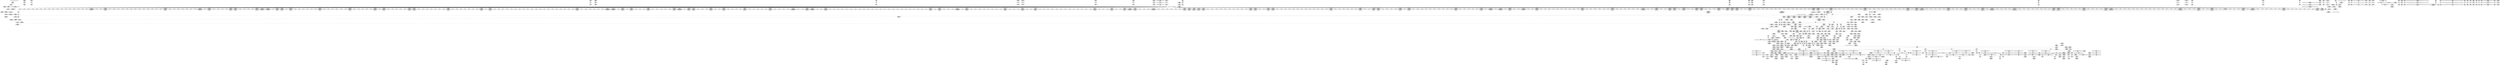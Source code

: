 digraph {
	CE0x5636800 [shape=record,shape=Mrecord,label="{CE0x5636800|inode_has_perm:lnot1|security/selinux/hooks.c,1611}"]
	CE0x55afb30 [shape=record,shape=Mrecord,label="{CE0x55afb30|i64*_getelementptr_inbounds_(_8_x_i64_,_8_x_i64_*___llvm_gcov_ctr154,_i64_0,_i64_2)|*Constant*|*SummSource*}"]
	CE0x55a9600 [shape=record,shape=Mrecord,label="{CE0x55a9600|dentry_has_perm:dentry1|security/selinux/hooks.c,1631}"]
	CE0x561bd50 [shape=record,shape=Mrecord,label="{CE0x561bd50|12:_i32,_56:_i8*,_:_CRE_599,600_}"]
	CE0x5617d00 [shape=record,shape=Mrecord,label="{CE0x5617d00|12:_i32,_56:_i8*,_:_CRE_536,540_|*MultipleSource*|Function::inode_has_perm&Arg::inode::|*LoadInst*|security/selinux/hooks.c,1627|security/selinux/hooks.c,1611}"]
	CE0x55f0ba0 [shape=record,shape=Mrecord,label="{CE0x55f0ba0|GLOBAL:creds_are_invalid|*Constant*|*SummSource*}"]
	CE0x563b6b0 [shape=record,shape=Mrecord,label="{CE0x563b6b0|inode_has_perm:tmp11|security/selinux/hooks.c,1612|*SummSource*}"]
	CE0x55bfed0 [shape=record,shape=Mrecord,label="{CE0x55bfed0|cred_sid:tmp4|*LoadInst*|security/selinux/hooks.c,196|*SummSource*}"]
	CE0x558df90 [shape=record,shape=Mrecord,label="{CE0x558df90|i64_0|*Constant*}"]
	"CONST[source:2(external),value:2(dynamic)][purpose:{subject}][SrcIdx:2]"
	CE0x5619620 [shape=record,shape=Mrecord,label="{CE0x5619620|12:_i32,_56:_i8*,_:_CRE_566,567_}"]
	CE0x5622cd0 [shape=record,shape=Mrecord,label="{CE0x5622cd0|12:_i32,_56:_i8*,_:_CRE_881,882_}"]
	CE0x55e4540 [shape=record,shape=Mrecord,label="{CE0x55e4540|dentry_has_perm:tmp|*SummSource*}"]
	CE0x5657680 [shape=record,shape=Mrecord,label="{CE0x5657680|__validate_creds:tmp8|include/linux/cred.h,175|*SummSink*}"]
	CE0x561d9d0 [shape=record,shape=Mrecord,label="{CE0x561d9d0|12:_i32,_56:_i8*,_:_CRE_623,624_}"]
	CE0x5622480 [shape=record,shape=Mrecord,label="{CE0x5622480|12:_i32,_56:_i8*,_:_CRE_874,875_}"]
	"CONST[source:0(mediator),value:2(dynamic)][purpose:{object}]"
	CE0x559ada0 [shape=record,shape=Mrecord,label="{CE0x559ada0|i64*_getelementptr_inbounds_(_11_x_i64_,_11_x_i64_*___llvm_gcov_ctr230,_i64_0,_i64_1)|*Constant*|*SummSource*}"]
	CE0x5604df0 [shape=record,shape=Mrecord,label="{CE0x5604df0|0:_i32,_4:_i32,_8:_i32,_12:_i32,_:_CMRE_4,8_|*MultipleSource*|security/selinux/hooks.c,196|security/selinux/hooks.c,197|*LoadInst*|security/selinux/hooks.c,196}"]
	CE0x55fac80 [shape=record,shape=Mrecord,label="{CE0x55fac80|inode_has_perm:do.end|*SummSink*}"]
	CE0x5636360 [shape=record,shape=Mrecord,label="{CE0x5636360|i1_true|*Constant*}"]
	CE0x55b9a60 [shape=record,shape=Mrecord,label="{CE0x55b9a60|_ret_i32_%call5,_!dbg_!27741|security/selinux/hooks.c,2814|*SummSource*}"]
	CE0x55ecab0 [shape=record,shape=Mrecord,label="{CE0x55ecab0|104:_%struct.inode*,_:_CRE_173,174_}"]
	CE0x55ae5c0 [shape=record,shape=Mrecord,label="{CE0x55ae5c0|_call_void_mcount()_#3|*SummSink*}"]
	CE0x55e1e70 [shape=record,shape=Mrecord,label="{CE0x55e1e70|__validate_creds:tobool|include/linux/cred.h,173|*SummSource*}"]
	CE0x5592860 [shape=record,shape=Mrecord,label="{CE0x5592860|selinux_inode_follow_link:tmp9|security/selinux/hooks.c,2812|*SummSource*}"]
	CE0x5590bc0 [shape=record,shape=Mrecord,label="{CE0x5590bc0|get_current:tmp4|./arch/x86/include/asm/current.h,14|*SummSink*}"]
	CE0x55aa070 [shape=record,shape=Mrecord,label="{CE0x55aa070|GLOBAL:inode_has_perm|*Constant*|*SummSink*}"]
	CE0x55b0850 [shape=record,shape=Mrecord,label="{CE0x55b0850|i64_1|*Constant*|*SummSource*}"]
	CE0x5609a70 [shape=record,shape=Mrecord,label="{CE0x5609a70|inode_has_perm:tmp14|security/selinux/hooks.c,1614|*SummSink*}"]
	CE0x560a910 [shape=record,shape=Mrecord,label="{CE0x560a910|cred_sid:entry|*SummSink*}"]
	CE0x55aab00 [shape=record,shape=Mrecord,label="{CE0x55aab00|selinux_inode_follow_link:bb|*SummSource*}"]
	CE0x5617020 [shape=record,shape=Mrecord,label="{CE0x5617020|12:_i32,_56:_i8*,_:_CRE_500,504_|*MultipleSource*|Function::inode_has_perm&Arg::inode::|*LoadInst*|security/selinux/hooks.c,1627|security/selinux/hooks.c,1611}"]
	CE0x5612a70 [shape=record,shape=Mrecord,label="{CE0x5612a70|12:_i32,_56:_i8*,_:_CRE_305,306_}"]
	CE0x55bbcc0 [shape=record,shape=Mrecord,label="{CE0x55bbcc0|104:_%struct.inode*,_:_CRE_8,12_|*MultipleSource*|Function::selinux_inode_follow_link&Arg::dentry::|Function::dentry_has_perm&Arg::dentry::|security/selinux/hooks.c,1627}"]
	CE0x55ff790 [shape=record,shape=Mrecord,label="{CE0x55ff790|104:_%struct.inode*,_:_CRE_310,311_}"]
	CE0x55f1d00 [shape=record,shape=Mrecord,label="{CE0x55f1d00|12:_i32,_56:_i8*,_:_CRE_56,64_|*MultipleSource*|Function::inode_has_perm&Arg::inode::|*LoadInst*|security/selinux/hooks.c,1627|security/selinux/hooks.c,1611}"]
	CE0x55b7be0 [shape=record,shape=Mrecord,label="{CE0x55b7be0|dentry_has_perm:cred|Function::dentry_has_perm&Arg::cred::}"]
	CE0x5611d60 [shape=record,shape=Mrecord,label="{CE0x5611d60|12:_i32,_56:_i8*,_:_CRE_294,295_}"]
	CE0x559f1b0 [shape=record,shape=Mrecord,label="{CE0x559f1b0|selinux_inode_follow_link:tmp16|security/selinux/hooks.c,2812}"]
	CE0x55e6f60 [shape=record,shape=Mrecord,label="{CE0x55e6f60|avc_has_perm:tsid|Function::avc_has_perm&Arg::tsid::|*SummSource*}"]
	CE0x5636e60 [shape=record,shape=Mrecord,label="{CE0x5636e60|inode_has_perm:conv|security/selinux/hooks.c,1611}"]
	CE0x5627db0 [shape=record,shape=Mrecord,label="{CE0x5627db0|12:_i32,_56:_i8*,_:_CRE_980,981_}"]
	CE0x55ff240 [shape=record,shape=Mrecord,label="{CE0x55ff240|104:_%struct.inode*,_:_CRE_305,306_}"]
	CE0x55e2e60 [shape=record,shape=Mrecord,label="{CE0x55e2e60|dentry_has_perm:tmp1|*SummSink*}"]
	CE0x561c5a0 [shape=record,shape=Mrecord,label="{CE0x561c5a0|12:_i32,_56:_i8*,_:_CRE_606,607_}"]
	CE0x55b6550 [shape=record,shape=Mrecord,label="{CE0x55b6550|selinux_inode_follow_link:tmp17|security/selinux/hooks.c,2812|*SummSink*}"]
	CE0x561c210 [shape=record,shape=Mrecord,label="{CE0x561c210|12:_i32,_56:_i8*,_:_CRE_603,604_}"]
	CE0x558c670 [shape=record,shape=Mrecord,label="{CE0x558c670|selinux_inode_follow_link:entry|*SummSink*}"]
	CE0x55fad60 [shape=record,shape=Mrecord,label="{CE0x55fad60|_call_void_mcount()_#3}"]
	CE0x559c030 [shape=record,shape=Mrecord,label="{CE0x559c030|get_current:tmp|*SummSink*}"]
	CE0x5620e60 [shape=record,shape=Mrecord,label="{CE0x5620e60|12:_i32,_56:_i8*,_:_CRE_832,840_|*MultipleSource*|Function::inode_has_perm&Arg::inode::|*LoadInst*|security/selinux/hooks.c,1627|security/selinux/hooks.c,1611}"]
	CE0x55fe6d0 [shape=record,shape=Mrecord,label="{CE0x55fe6d0|inode_has_perm:i_flags|security/selinux/hooks.c,1611|*SummSource*}"]
	CE0x55a4a60 [shape=record,shape=Mrecord,label="{CE0x55a4a60|inode_has_perm:if.then|*SummSink*}"]
	CE0x55b2720 [shape=record,shape=Mrecord,label="{CE0x55b2720|selinux_inode_follow_link:tmp11|security/selinux/hooks.c,2812}"]
	CE0x560c9c0 [shape=record,shape=Mrecord,label="{CE0x560c9c0|12:_i32,_56:_i8*,_:_CRE_195,196_}"]
	CE0x560f3d0 [shape=record,shape=Mrecord,label="{CE0x560f3d0|12:_i32,_56:_i8*,_:_CRE_259,260_}"]
	CE0x55b7940 [shape=record,shape=Mrecord,label="{CE0x55b7940|GLOBAL:dentry_has_perm|*Constant*|*SummSink*}"]
	CE0x558efa0 [shape=record,shape=Mrecord,label="{CE0x558efa0|i1_true|*Constant*}"]
	CE0x55f9580 [shape=record,shape=Mrecord,label="{CE0x55f9580|i32_22|*Constant*|*SummSource*}"]
	CE0x55a25e0 [shape=record,shape=Mrecord,label="{CE0x55a25e0|i8*_getelementptr_inbounds_(_45_x_i8_,_45_x_i8_*_.str12,_i32_0,_i32_0)|*Constant*|*SummSource*}"]
	CE0x560c6f0 [shape=record,shape=Mrecord,label="{CE0x560c6f0|12:_i32,_56:_i8*,_:_CRE_192,193_}"]
	CE0x558fe60 [shape=record,shape=Mrecord,label="{CE0x558fe60|i64_2|*Constant*|*SummSink*}"]
	CE0x559c5d0 [shape=record,shape=Mrecord,label="{CE0x559c5d0|selinux_inode_follow_link:if.then}"]
	CE0x55fa3c0 [shape=record,shape=Mrecord,label="{CE0x55fa3c0|i32_1609|*Constant*|*SummSink*}"]
	CE0x55f75e0 [shape=record,shape=Mrecord,label="{CE0x55f75e0|cred_sid:tmp1|*SummSink*}"]
	CE0x55c1180 [shape=record,shape=Mrecord,label="{CE0x55c1180|12:_i32,_56:_i8*,_:_CRE_144,145_}"]
	CE0x55a08d0 [shape=record,shape=Mrecord,label="{CE0x55a08d0|selinux_inode_follow_link:tobool|security/selinux/hooks.c,2812}"]
	CE0x55b9900 [shape=record,shape=Mrecord,label="{CE0x55b9900|_ret_i32_%call5,_!dbg_!27741|security/selinux/hooks.c,2814}"]
	CE0x55bae50 [shape=record,shape=Mrecord,label="{CE0x55bae50|dentry_has_perm:tmp1}"]
	CE0x55eca10 [shape=record,shape=Mrecord,label="{CE0x55eca10|104:_%struct.inode*,_:_CRE_172,173_}"]
	CE0x560e610 [shape=record,shape=Mrecord,label="{CE0x560e610|12:_i32,_56:_i8*,_:_CRE_247,248_}"]
	CE0x56280b0 [shape=record,shape=Mrecord,label="{CE0x56280b0|12:_i32,_56:_i8*,_:_CRE_983,984_}"]
	CE0x5621270 [shape=record,shape=Mrecord,label="{CE0x5621270|12:_i32,_56:_i8*,_:_CRE_848,856_|*MultipleSource*|Function::inode_has_perm&Arg::inode::|*LoadInst*|security/selinux/hooks.c,1627|security/selinux/hooks.c,1611}"]
	CE0x5655d00 [shape=record,shape=Mrecord,label="{CE0x5655d00|__validate_creds:tmp7|include/linux/cred.h,174|*SummSource*}"]
	CE0x55f1aa0 [shape=record,shape=Mrecord,label="{CE0x55f1aa0|12:_i32,_56:_i8*,_:_CRE_40,48_|*MultipleSource*|Function::inode_has_perm&Arg::inode::|*LoadInst*|security/selinux/hooks.c,1627|security/selinux/hooks.c,1611}"]
	CE0x55b2c70 [shape=record,shape=Mrecord,label="{CE0x55b2c70|selinux_inode_follow_link:tmp11|security/selinux/hooks.c,2812|*SummSink*}"]
	CE0x5601f20 [shape=record,shape=Mrecord,label="{CE0x5601f20|i32_4|*Constant*|*SummSink*}"]
	CE0x55f26e0 [shape=record,shape=Mrecord,label="{CE0x55f26e0|inode_has_perm:tmp2}"]
	CE0x560a5d0 [shape=record,shape=Mrecord,label="{CE0x560a5d0|GLOBAL:cred_sid|*Constant*|*SummSink*}"]
	CE0x55ff5a0 [shape=record,shape=Mrecord,label="{CE0x55ff5a0|104:_%struct.inode*,_:_CRE_307,308_}"]
	CE0x561bc20 [shape=record,shape=Mrecord,label="{CE0x561bc20|12:_i32,_56:_i8*,_:_CRE_598,599_}"]
	CE0x55e9270 [shape=record,shape=Mrecord,label="{CE0x55e9270|__validate_creds:bb}"]
	CE0x55f37c0 [shape=record,shape=Mrecord,label="{CE0x55f37c0|104:_%struct.inode*,_:_CRE_206,207_}"]
	CE0x55bebe0 [shape=record,shape=Mrecord,label="{CE0x55bebe0|get_current:tmp1|*SummSource*}"]
	CE0x56378d0 [shape=record,shape=Mrecord,label="{CE0x56378d0|GLOBAL:llvm.expect.i64|*Constant*}"]
	CE0x560cd80 [shape=record,shape=Mrecord,label="{CE0x560cd80|12:_i32,_56:_i8*,_:_CRE_199,200_}"]
	CE0x55f9980 [shape=record,shape=Mrecord,label="{CE0x55f9980|i64*_getelementptr_inbounds_(_8_x_i64_,_8_x_i64_*___llvm_gcov_ctr154,_i64_0,_i64_0)|*Constant*}"]
	CE0x5603880 [shape=record,shape=Mrecord,label="{CE0x5603880|__validate_creds:lnot1|include/linux/cred.h,173}"]
	CE0x55a4350 [shape=record,shape=Mrecord,label="{CE0x55a4350|inode_has_perm:tmp4|security/selinux/hooks.c,1609|*SummSource*}"]
	CE0x55c3970 [shape=record,shape=Mrecord,label="{CE0x55c3970|i32_78|*Constant*|*SummSink*}"]
	CE0x55a2d00 [shape=record,shape=Mrecord,label="{CE0x55a2d00|COLLAPSED:_GCMRE___llvm_gcov_ctr98_internal_global_2_x_i64_zeroinitializer:_elem_0:default:}"]
	CE0x55b64e0 [shape=record,shape=Mrecord,label="{CE0x55b64e0|selinux_inode_follow_link:tmp17|security/selinux/hooks.c,2812|*SummSource*}"]
	CE0x562e410 [shape=record,shape=Mrecord,label="{CE0x562e410|inode_has_perm:sid3|security/selinux/hooks.c,1617}"]
	CE0x560d140 [shape=record,shape=Mrecord,label="{CE0x560d140|12:_i32,_56:_i8*,_:_CRE_203,204_}"]
	CE0x5615b20 [shape=record,shape=Mrecord,label="{CE0x5615b20|12:_i32,_56:_i8*,_:_CRE_473,474_}"]
	CE0x55c1810 [shape=record,shape=Mrecord,label="{CE0x55c1810|12:_i32,_56:_i8*,_:_CRE_151,152_}"]
	CE0x560c8d0 [shape=record,shape=Mrecord,label="{CE0x560c8d0|12:_i32,_56:_i8*,_:_CRE_194,195_}"]
	CE0x5610b90 [shape=record,shape=Mrecord,label="{CE0x5610b90|12:_i32,_56:_i8*,_:_CRE_279,280_}"]
	CE0x55ed5f0 [shape=record,shape=Mrecord,label="{CE0x55ed5f0|104:_%struct.inode*,_:_CRE_185,186_}"]
	CE0x561c6d0 [shape=record,shape=Mrecord,label="{CE0x561c6d0|12:_i32,_56:_i8*,_:_CRE_607,608_}"]
	CE0x560cc90 [shape=record,shape=Mrecord,label="{CE0x560cc90|12:_i32,_56:_i8*,_:_CRE_198,199_}"]
	CE0x560b8e0 [shape=record,shape=Mrecord,label="{CE0x560b8e0|12:_i32,_56:_i8*,_:_CRE_177,178_}"]
	CE0x55e35e0 [shape=record,shape=Mrecord,label="{CE0x55e35e0|104:_%struct.inode*,_:_CRE_145,146_}"]
	CE0x561cf20 [shape=record,shape=Mrecord,label="{CE0x561cf20|12:_i32,_56:_i8*,_:_CRE_614,615_}"]
	CE0x56097d0 [shape=record,shape=Mrecord,label="{CE0x56097d0|inode_has_perm:tmp14|security/selinux/hooks.c,1614}"]
	CE0x5625b20 [shape=record,shape=Mrecord,label="{CE0x5625b20|12:_i32,_56:_i8*,_:_CRE_920,921_}"]
	CE0x5616210 [shape=record,shape=Mrecord,label="{CE0x5616210|12:_i32,_56:_i8*,_:_CRE_478,479_}"]
	CE0x56361f0 [shape=record,shape=Mrecord,label="{CE0x56361f0|inode_has_perm:tobool|security/selinux/hooks.c,1611|*SummSink*}"]
	CE0x55f54c0 [shape=record,shape=Mrecord,label="{CE0x55f54c0|104:_%struct.inode*,_:_CRE_280,288_|*MultipleSource*|Function::selinux_inode_follow_link&Arg::dentry::|Function::dentry_has_perm&Arg::dentry::|security/selinux/hooks.c,1627}"]
	CE0x561a460 [shape=record,shape=Mrecord,label="{CE0x561a460|12:_i32,_56:_i8*,_:_CRE_578,579_}"]
	CE0x55ffd00 [shape=record,shape=Mrecord,label="{CE0x55ffd00|104:_%struct.inode*,_:_CRE_316,317_}"]
	CE0x5615080 [shape=record,shape=Mrecord,label="{CE0x5615080|12:_i32,_56:_i8*,_:_CRE_440,448_|*MultipleSource*|Function::inode_has_perm&Arg::inode::|*LoadInst*|security/selinux/hooks.c,1627|security/selinux/hooks.c,1611}"]
	CE0x55fc4e0 [shape=record,shape=Mrecord,label="{CE0x55fc4e0|GLOBAL:__validate_creds|*Constant*|*SummSink*}"]
	CE0x55b6ef0 [shape=record,shape=Mrecord,label="{CE0x55b6ef0|selinux_inode_follow_link:call5|security/selinux/hooks.c,2814|*SummSource*}"]
	CE0x56373c0 [shape=record,shape=Mrecord,label="{CE0x56373c0|inode_has_perm:lnot.ext|security/selinux/hooks.c,1611|*SummSink*}"]
	CE0x55f0f90 [shape=record,shape=Mrecord,label="{CE0x55f0f90|inode_has_perm:return|*SummSink*}"]
	CE0x5625530 [shape=record,shape=Mrecord,label="{CE0x5625530|12:_i32,_56:_i8*,_:_CRE_915,916_}"]
	CE0x5609030 [shape=record,shape=Mrecord,label="{CE0x5609030|i64*_getelementptr_inbounds_(_8_x_i64_,_8_x_i64_*___llvm_gcov_ctr154,_i64_0,_i64_6)|*Constant*|*SummSource*}"]
	CE0x55a46e0 [shape=record,shape=Mrecord,label="{CE0x55a46e0|cred_sid:tmp3|*SummSource*}"]
	CE0x55ed7d0 [shape=record,shape=Mrecord,label="{CE0x55ed7d0|104:_%struct.inode*,_:_CRE_187,188_}"]
	CE0x560c510 [shape=record,shape=Mrecord,label="{CE0x560c510|12:_i32,_56:_i8*,_:_CRE_190,191_}"]
	CE0x4da6070 [shape=record,shape=Mrecord,label="{CE0x4da6070|i64*_getelementptr_inbounds_(_11_x_i64_,_11_x_i64_*___llvm_gcov_ctr230,_i64_0,_i64_0)|*Constant*}"]
	CE0x5597610 [shape=record,shape=Mrecord,label="{CE0x5597610|104:_%struct.inode*,_:_CRE_165,166_}"]
	CE0x55ac570 [shape=record,shape=Mrecord,label="{CE0x55ac570|__validate_creds:tmp3|include/linux/cred.h,173|*SummSource*}"]
	CE0x55984a0 [shape=record,shape=Mrecord,label="{CE0x55984a0|dentry_has_perm:tmp}"]
	CE0x55efd80 [shape=record,shape=Mrecord,label="{CE0x55efd80|__validate_creds:tmp}"]
	CE0x55b50c0 [shape=record,shape=Mrecord,label="{CE0x55b50c0|i32_2812|*Constant*|*SummSink*}"]
	CE0x55c5200 [shape=record,shape=Mrecord,label="{CE0x55c5200|selinux_inode_follow_link:tmp3|*SummSink*}"]
	CE0x56587c0 [shape=record,shape=Mrecord,label="{CE0x56587c0|i64*_getelementptr_inbounds_(_2_x_i64_,_2_x_i64_*___llvm_gcov_ctr131,_i64_0,_i64_0)|*Constant*|*SummSink*}"]
	CE0x5634440 [shape=record,shape=Mrecord,label="{CE0x5634440|inode_has_perm:retval.0|*SummSink*}"]
	CE0x55ba4a0 [shape=record,shape=Mrecord,label="{CE0x55ba4a0|12:_i32,_56:_i8*,_:_CRE_165,166_}"]
	CE0x5612810 [shape=record,shape=Mrecord,label="{CE0x5612810|12:_i32,_56:_i8*,_:_CRE_303,304_}"]
	CE0x561b500 [shape=record,shape=Mrecord,label="{CE0x561b500|12:_i32,_56:_i8*,_:_CRE_592,593_}"]
	CE0x558b130 [shape=record,shape=Mrecord,label="{CE0x558b130|i64*_getelementptr_inbounds_(_11_x_i64_,_11_x_i64_*___llvm_gcov_ctr230,_i64_0,_i64_6)|*Constant*|*SummSource*}"]
	CE0x55f5830 [shape=record,shape=Mrecord,label="{CE0x55f5830|__validate_creds:tmp2|include/linux/cred.h,173}"]
	CE0x55dd820 [shape=record,shape=Mrecord,label="{CE0x55dd820|_ret_i32_%retval.0,_!dbg_!27739|security/selinux/hooks.c,1618|*SummSink*}"]
	CE0x5639810 [shape=record,shape=Mrecord,label="{CE0x5639810|inode_has_perm:tmp8|security/selinux/hooks.c,1611|*SummSink*}"]
	CE0x558bf40 [shape=record,shape=Mrecord,label="{CE0x558bf40|selinux_inode_follow_link:do.body|*SummSink*}"]
	CE0x55e3c20 [shape=record,shape=Mrecord,label="{CE0x55e3c20|104:_%struct.inode*,_:_CRE_151,152_}"]
	CE0x559a3b0 [shape=record,shape=Mrecord,label="{CE0x559a3b0|selinux_inode_follow_link:land.lhs.true|*SummSink*}"]
	CE0x562d3b0 [shape=record,shape=Mrecord,label="{CE0x562d3b0|i32_10|*Constant*}"]
	CE0x55e6920 [shape=record,shape=Mrecord,label="{CE0x55e6920|avc_has_perm:entry|*SummSource*}"]
	CE0x55fdf20 [shape=record,shape=Mrecord,label="{CE0x55fdf20|__validate_creds:cred|Function::__validate_creds&Arg::cred::|*SummSink*}"]
	CE0x55ba590 [shape=record,shape=Mrecord,label="{CE0x55ba590|12:_i32,_56:_i8*,_:_CRE_166,167_}"]
	CE0x55ed140 [shape=record,shape=Mrecord,label="{CE0x55ed140|104:_%struct.inode*,_:_CRE_180,181_}"]
	CE0x56125b0 [shape=record,shape=Mrecord,label="{CE0x56125b0|12:_i32,_56:_i8*,_:_CRE_301,302_}"]
	CE0x5624e10 [shape=record,shape=Mrecord,label="{CE0x5624e10|12:_i32,_56:_i8*,_:_CRE_909,910_}"]
	CE0x55ffdf0 [shape=record,shape=Mrecord,label="{CE0x55ffdf0|104:_%struct.inode*,_:_CRE_317,318_}"]
	CE0x5613730 [shape=record,shape=Mrecord,label="{CE0x5613730|12:_i32,_56:_i8*,_:_CRE_336,344_|*MultipleSource*|Function::inode_has_perm&Arg::inode::|*LoadInst*|security/selinux/hooks.c,1627|security/selinux/hooks.c,1611}"]
	CE0x55b9b90 [shape=record,shape=Mrecord,label="{CE0x55b9b90|_ret_i32_%call5,_!dbg_!27741|security/selinux/hooks.c,2814|*SummSink*}"]
	CE0x55efce0 [shape=record,shape=Mrecord,label="{CE0x55efce0|i64*_getelementptr_inbounds_(_5_x_i64_,_5_x_i64_*___llvm_gcov_ctr155,_i64_0,_i64_0)|*Constant*|*SummSink*}"]
	CE0x5602000 [shape=record,shape=Mrecord,label="{CE0x5602000|i32_4|*Constant*|*SummSource*}"]
	CE0x5603c60 [shape=record,shape=Mrecord,label="{CE0x5603c60|i32_0|*Constant*}"]
	CE0x55b6d00 [shape=record,shape=Mrecord,label="{CE0x55b6d00|selinux_inode_follow_link:tmp21|security/selinux/hooks.c,2812|*SummSink*}"]
	CE0x55e7640 [shape=record,shape=Mrecord,label="{CE0x55e7640|_ret_i32_%retval.0,_!dbg_!27728|security/selinux/avc.c,775}"]
	CE0x55de6b0 [shape=record,shape=Mrecord,label="{CE0x55de6b0|_call_void_mcount()_#3|*SummSink*}"]
	CE0x563b060 [shape=record,shape=Mrecord,label="{CE0x563b060|i64*_getelementptr_inbounds_(_8_x_i64_,_8_x_i64_*___llvm_gcov_ctr154,_i64_0,_i64_5)|*Constant*|*SummSource*}"]
	CE0x55b7f00 [shape=record,shape=Mrecord,label="{CE0x55b7f00|dentry_has_perm:cred|Function::dentry_has_perm&Arg::cred::|*SummSink*}"]
	CE0x55f3c70 [shape=record,shape=Mrecord,label="{CE0x55f3c70|104:_%struct.inode*,_:_CRE_211,212_}"]
	CE0x55bc400 [shape=record,shape=Mrecord,label="{CE0x55bc400|get_current:bb|*SummSink*}"]
	CE0x55b9d20 [shape=record,shape=Mrecord,label="{CE0x55b9d20|12:_i32,_56:_i8*,_:_CRE_157,158_}"]
	CE0x560fe80 [shape=record,shape=Mrecord,label="{CE0x560fe80|12:_i32,_56:_i8*,_:_CRE_268,269_}"]
	CE0x56000c0 [shape=record,shape=Mrecord,label="{CE0x56000c0|dentry_has_perm:tmp4|*LoadInst*|security/selinux/hooks.c,1627}"]
	CE0x5637250 [shape=record,shape=Mrecord,label="{CE0x5637250|inode_has_perm:lnot.ext|security/selinux/hooks.c,1611|*SummSource*}"]
	CE0x55fd670 [shape=record,shape=Mrecord,label="{CE0x55fd670|_ret_void,_!dbg_!27722|include/linux/cred.h,175|*SummSource*}"]
	CE0x55bb790 [shape=record,shape=Mrecord,label="{CE0x55bb790|i32_0|*Constant*}"]
	CE0x55ffc10 [shape=record,shape=Mrecord,label="{CE0x55ffc10|104:_%struct.inode*,_:_CRE_315,316_}"]
	CE0x5623060 [shape=record,shape=Mrecord,label="{CE0x5623060|12:_i32,_56:_i8*,_:_CRE_884,885_}"]
	CE0x55e1960 [shape=record,shape=Mrecord,label="{CE0x55e1960|__validate_creds:expval|include/linux/cred.h,173|*SummSource*}"]
	CE0x55c1450 [shape=record,shape=Mrecord,label="{CE0x55c1450|12:_i32,_56:_i8*,_:_CRE_147,148_}"]
	CE0x561c800 [shape=record,shape=Mrecord,label="{CE0x561c800|12:_i32,_56:_i8*,_:_CRE_608,609_}"]
	CE0x55f50c0 [shape=record,shape=Mrecord,label="{CE0x55f50c0|104:_%struct.inode*,_:_CRE_264,272_|*MultipleSource*|Function::selinux_inode_follow_link&Arg::dentry::|Function::dentry_has_perm&Arg::dentry::|security/selinux/hooks.c,1627}"]
	CE0x5625790 [shape=record,shape=Mrecord,label="{CE0x5625790|12:_i32,_56:_i8*,_:_CRE_917,918_}"]
	CE0x55b7b70 [shape=record,shape=Mrecord,label="{CE0x55b7b70|dentry_has_perm:entry|*SummSink*}"]
	CE0x5626f50 [shape=record,shape=Mrecord,label="{CE0x5626f50|12:_i32,_56:_i8*,_:_CRE_944,952_|*MultipleSource*|Function::inode_has_perm&Arg::inode::|*LoadInst*|security/selinux/hooks.c,1627|security/selinux/hooks.c,1611}"]
	CE0x55ee400 [shape=record,shape=Mrecord,label="{CE0x55ee400|104:_%struct.inode*,_:_CRE_200,201_}"]
	CE0x55b7140 [shape=record,shape=Mrecord,label="{CE0x55b7140|selinux_inode_follow_link:call5|security/selinux/hooks.c,2814|*SummSink*}"]
	CE0x5638310 [shape=record,shape=Mrecord,label="{CE0x5638310|inode_has_perm:tobool2|security/selinux/hooks.c,1611}"]
	CE0x55e7f00 [shape=record,shape=Mrecord,label="{CE0x55e7f00|avc_has_perm:auditdata|Function::avc_has_perm&Arg::auditdata::|*SummSink*}"]
	CE0x560ce70 [shape=record,shape=Mrecord,label="{CE0x560ce70|12:_i32,_56:_i8*,_:_CRE_200,201_}"]
	CE0x5627ae0 [shape=record,shape=Mrecord,label="{CE0x5627ae0|12:_i32,_56:_i8*,_:_CRE_978,979_}"]
	"CONST[source:1(input),value:2(dynamic)][purpose:{object}][SrcIdx:0]"
	CE0x7180900 [shape=record,shape=Mrecord,label="{CE0x7180900|selinux_inode_follow_link:land.lhs.true2|*SummSource*}"]
	CE0x5618ba0 [shape=record,shape=Mrecord,label="{CE0x5618ba0|12:_i32,_56:_i8*,_:_CRE_557,558_}"]
	CE0x55b5c30 [shape=record,shape=Mrecord,label="{CE0x55b5c30|dentry_has_perm:u|security/selinux/hooks.c,1631|*SummSink*}"]
	CE0x55f76a0 [shape=record,shape=Mrecord,label="{CE0x55f76a0|i64*_getelementptr_inbounds_(_2_x_i64_,_2_x_i64_*___llvm_gcov_ctr131,_i64_0,_i64_1)|*Constant*}"]
	CE0x55f19a0 [shape=record,shape=Mrecord,label="{CE0x55f19a0|12:_i32,_56:_i8*,_:_CRE_32,40_|*MultipleSource*|Function::inode_has_perm&Arg::inode::|*LoadInst*|security/selinux/hooks.c,1627|security/selinux/hooks.c,1611}"]
	CE0x55e1b40 [shape=record,shape=Mrecord,label="{CE0x55e1b40|__validate_creds:expval|include/linux/cred.h,173|*SummSink*}"]
	CE0x55c3470 [shape=record,shape=Mrecord,label="{CE0x55c3470|_ret_%struct.task_struct*_%tmp4,_!dbg_!27714|./arch/x86/include/asm/current.h,14}"]
	CE0x55b36b0 [shape=record,shape=Mrecord,label="{CE0x55b36b0|GLOBAL:selinux_inode_follow_link.__warned|Global_var:selinux_inode_follow_link.__warned|*SummSource*}"]
	CE0x55bf420 [shape=record,shape=Mrecord,label="{CE0x55bf420|selinux_inode_follow_link:tmp18|security/selinux/hooks.c,2812|*SummSink*}"]
	CE0x5617ef0 [shape=record,shape=Mrecord,label="{CE0x5617ef0|12:_i32,_56:_i8*,_:_CRE_540,544_|*MultipleSource*|Function::inode_has_perm&Arg::inode::|*LoadInst*|security/selinux/hooks.c,1627|security/selinux/hooks.c,1611}"]
	CE0x55edf50 [shape=record,shape=Mrecord,label="{CE0x55edf50|104:_%struct.inode*,_:_CRE_195,196_}"]
	CE0x560f2a0 [shape=record,shape=Mrecord,label="{CE0x560f2a0|12:_i32,_56:_i8*,_:_CRE_258,259_}"]
	CE0x560e700 [shape=record,shape=Mrecord,label="{CE0x560e700|12:_i32,_56:_i8*,_:_CRE_248,249_}"]
	CE0x55dc840 [shape=record,shape=Mrecord,label="{CE0x55dc840|inode_has_perm:inode|Function::inode_has_perm&Arg::inode::|*SummSource*}"]
	CE0x559fd90 [shape=record,shape=Mrecord,label="{CE0x559fd90|selinux_inode_follow_link:tmp|*SummSource*}"]
	CE0x55bb930 [shape=record,shape=Mrecord,label="{CE0x55bb930|dentry_has_perm:d_inode|security/selinux/hooks.c,1627|*SummSink*}"]
	CE0x55ae2e0 [shape=record,shape=Mrecord,label="{CE0x55ae2e0|dentry_has_perm:tmp3|*SummSink*}"]
	CE0x561c340 [shape=record,shape=Mrecord,label="{CE0x561c340|12:_i32,_56:_i8*,_:_CRE_604,605_}"]
	CE0x55b91f0 [shape=record,shape=Mrecord,label="{CE0x55b91f0|dentry_has_perm:av|Function::dentry_has_perm&Arg::av::|*SummSource*}"]
	CE0x55fa5d0 [shape=record,shape=Mrecord,label="{CE0x55fa5d0|cred_sid:tmp1}"]
	CE0x55f2ea0 [shape=record,shape=Mrecord,label="{CE0x55f2ea0|12:_i32,_56:_i8*,_:_CRE_104,112_|*MultipleSource*|Function::inode_has_perm&Arg::inode::|*LoadInst*|security/selinux/hooks.c,1627|security/selinux/hooks.c,1611}"]
	CE0x55f2270 [shape=record,shape=Mrecord,label="{CE0x55f2270|i64_0|*Constant*}"]
	CE0x56028a0 [shape=record,shape=Mrecord,label="{CE0x56028a0|104:_%struct.inode*,_:_CRE_56,64_|*MultipleSource*|Function::selinux_inode_follow_link&Arg::dentry::|Function::dentry_has_perm&Arg::dentry::|security/selinux/hooks.c,1627}"]
	CE0x55f4cc0 [shape=record,shape=Mrecord,label="{CE0x55f4cc0|104:_%struct.inode*,_:_CRE_248,256_|*MultipleSource*|Function::selinux_inode_follow_link&Arg::dentry::|Function::dentry_has_perm&Arg::dentry::|security/selinux/hooks.c,1627}"]
	CE0x562cf70 [shape=record,shape=Mrecord,label="{CE0x562cf70|_ret_i32_%tmp6,_!dbg_!27716|security/selinux/hooks.c,197}"]
	CE0x56119d0 [shape=record,shape=Mrecord,label="{CE0x56119d0|12:_i32,_56:_i8*,_:_CRE_291,292_}"]
	CE0x561ffb0 [shape=record,shape=Mrecord,label="{CE0x561ffb0|12:_i32,_56:_i8*,_:_CRE_768,776_|*MultipleSource*|Function::inode_has_perm&Arg::inode::|*LoadInst*|security/selinux/hooks.c,1627|security/selinux/hooks.c,1611}"]
	CE0x5628440 [shape=record,shape=Mrecord,label="{CE0x5628440|12:_i32,_56:_i8*,_:_CRE_992,1000_|*MultipleSource*|Function::inode_has_perm&Arg::inode::|*LoadInst*|security/selinux/hooks.c,1627|security/selinux/hooks.c,1611}"]
	CE0x55ba0e0 [shape=record,shape=Mrecord,label="{CE0x55ba0e0|12:_i32,_56:_i8*,_:_CRE_161,162_}"]
	CE0x55a5220 [shape=record,shape=Mrecord,label="{CE0x55a5220|inode_has_perm:tmp3|*SummSource*}"]
	CE0x55a6640 [shape=record,shape=Mrecord,label="{CE0x55a6640|cred_sid:tmp2}"]
	CE0x5599bf0 [shape=record,shape=Mrecord,label="{CE0x5599bf0|selinux_inode_follow_link:tmp14|security/selinux/hooks.c,2812|*SummSource*}"]
	CE0x5604a50 [shape=record,shape=Mrecord,label="{CE0x5604a50|cred_sid:tmp|*SummSource*}"]
	CE0x55abc90 [shape=record,shape=Mrecord,label="{CE0x55abc90|dentry_has_perm:bb}"]
	CE0x55e5de0 [shape=record,shape=Mrecord,label="{CE0x55e5de0|inode_has_perm:call4|security/selinux/hooks.c,1617}"]
	CE0x5603810 [shape=record,shape=Mrecord,label="{CE0x5603810|__validate_creds:conv|include/linux/cred.h,173}"]
	CE0x55e89a0 [shape=record,shape=Mrecord,label="{CE0x55e89a0|inode_has_perm:tmp20|security/selinux/hooks.c,1618}"]
	CE0x55e6190 [shape=record,shape=Mrecord,label="{CE0x55e6190|inode_has_perm:call4|security/selinux/hooks.c,1617|*SummSink*}"]
	CE0x5601020 [shape=record,shape=Mrecord,label="{CE0x5601020|__validate_creds:tmp6|include/linux/cred.h,174|*SummSink*}"]
	CE0x5620800 [shape=record,shape=Mrecord,label="{CE0x5620800|12:_i32,_56:_i8*,_:_CRE_808,816_|*MultipleSource*|Function::inode_has_perm&Arg::inode::|*LoadInst*|security/selinux/hooks.c,1627|security/selinux/hooks.c,1611}"]
	CE0x55f11c0 [shape=record,shape=Mrecord,label="{CE0x55f11c0|inode_has_perm:bb}"]
	CE0x560cf60 [shape=record,shape=Mrecord,label="{CE0x560cf60|12:_i32,_56:_i8*,_:_CRE_201,202_}"]
	CE0x55b8eb0 [shape=record,shape=Mrecord,label="{CE0x55b8eb0|_ret_i32_%call,_!dbg_!27723|security/selinux/hooks.c,1632}"]
	CE0x5657ce0 [shape=record,shape=Mrecord,label="{CE0x5657ce0|__validate_creds:tmp9|include/linux/cred.h,175|*SummSink*}"]
	CE0x5636bc0 [shape=record,shape=Mrecord,label="{CE0x5636bc0|inode_has_perm:lnot1|security/selinux/hooks.c,1611|*SummSource*}"]
	CE0x56226e0 [shape=record,shape=Mrecord,label="{CE0x56226e0|12:_i32,_56:_i8*,_:_CRE_876,877_}"]
	CE0x5625c50 [shape=record,shape=Mrecord,label="{CE0x5625c50|12:_i32,_56:_i8*,_:_CRE_921,922_}"]
	CE0x55f7060 [shape=record,shape=Mrecord,label="{CE0x55f7060|get_current:tmp2|*SummSource*}"]
	CE0x55f2390 [shape=record,shape=Mrecord,label="{CE0x55f2390|i64*_getelementptr_inbounds_(_8_x_i64_,_8_x_i64_*___llvm_gcov_ctr154,_i64_0,_i64_1)|*Constant*|*SummSource*}"]
	CE0x5628ac0 [shape=record,shape=Mrecord,label="{CE0x5628ac0|inode_has_perm:tmp6|*LoadInst*|security/selinux/hooks.c,1611|*SummSource*}"]
	CE0x5650820 [shape=record,shape=Mrecord,label="{CE0x5650820|i32_3|*Constant*|*SummSource*}"]
	CE0x5610210 [shape=record,shape=Mrecord,label="{CE0x5610210|12:_i32,_56:_i8*,_:_CRE_271,272_}"]
	CE0x561acb0 [shape=record,shape=Mrecord,label="{CE0x561acb0|12:_i32,_56:_i8*,_:_CRE_585,586_}"]
	CE0x55b0a00 [shape=record,shape=Mrecord,label="{CE0x55b0a00|i64*_getelementptr_inbounds_(_11_x_i64_,_11_x_i64_*___llvm_gcov_ctr230,_i64_0,_i64_1)|*Constant*}"]
	CE0x55b2a20 [shape=record,shape=Mrecord,label="{CE0x55b2a20|selinux_inode_follow_link:tmp11|security/selinux/hooks.c,2812|*SummSource*}"]
	CE0x5625fe0 [shape=record,shape=Mrecord,label="{CE0x5625fe0|12:_i32,_56:_i8*,_:_CRE_924,925_}"]
	CE0x561fd90 [shape=record,shape=Mrecord,label="{CE0x561fd90|12:_i32,_56:_i8*,_:_CRE_760,768_|*MultipleSource*|Function::inode_has_perm&Arg::inode::|*LoadInst*|security/selinux/hooks.c,1627|security/selinux/hooks.c,1611}"]
	CE0x55e5970 [shape=record,shape=Mrecord,label="{CE0x55e5970|inode_has_perm:tmp18|security/selinux/hooks.c,1617}"]
	CE0x5591df0 [shape=record,shape=Mrecord,label="{CE0x5591df0|selinux_inode_follow_link:tmp7|security/selinux/hooks.c,2812|*SummSource*}"]
	CE0x562da20 [shape=record,shape=Mrecord,label="{CE0x562da20|inode_has_perm:i_security|security/selinux/hooks.c,1615|*SummSink*}"]
	CE0x55f8a70 [shape=record,shape=Mrecord,label="{CE0x55f8a70|COLLAPSED:_GCMRE___llvm_gcov_ctr154_internal_global_8_x_i64_zeroinitializer:_elem_0:default:}"]
	CE0x56194f0 [shape=record,shape=Mrecord,label="{CE0x56194f0|12:_i32,_56:_i8*,_:_CRE_565,566_}"]
	CE0x56225b0 [shape=record,shape=Mrecord,label="{CE0x56225b0|12:_i32,_56:_i8*,_:_CRE_875,876_}"]
	CE0x5611b00 [shape=record,shape=Mrecord,label="{CE0x5611b00|12:_i32,_56:_i8*,_:_CRE_292,293_}"]
	CE0x55edd70 [shape=record,shape=Mrecord,label="{CE0x55edd70|104:_%struct.inode*,_:_CRE_193,194_}"]
	CE0x55f44e0 [shape=record,shape=Mrecord,label="{CE0x55f44e0|104:_%struct.inode*,_:_CRE_220,221_}"]
	CE0x558f910 [shape=record,shape=Mrecord,label="{CE0x558f910|%struct.task_struct*_(%struct.task_struct**)*_asm_movq_%gs:$_1:P_,$0_,_r,im,_dirflag_,_fpsr_,_flags_|*SummSink*}"]
	CE0x55dec30 [shape=record,shape=Mrecord,label="{CE0x55dec30|__validate_creds:bb|*SummSource*}"]
	CE0x55f0ea0 [shape=record,shape=Mrecord,label="{CE0x55f0ea0|__validate_creds:lnot|include/linux/cred.h,173|*SummSink*}"]
	CE0x55ba950 [shape=record,shape=Mrecord,label="{CE0x55ba950|12:_i32,_56:_i8*,_:_CRE_170,171_}"]
	CE0x5628650 [shape=record,shape=Mrecord,label="{CE0x5628650|12:_i32,_56:_i8*,_:_CRE_1000,1008_|*MultipleSource*|Function::inode_has_perm&Arg::inode::|*LoadInst*|security/selinux/hooks.c,1627|security/selinux/hooks.c,1611}"]
	CE0x562f080 [shape=record,shape=Mrecord,label="{CE0x562f080|inode_has_perm:tmp13|security/selinux/hooks.c,1614|*SummSource*}"]
	CE0x55fb060 [shape=record,shape=Mrecord,label="{CE0x55fb060|__validate_creds:call|include/linux/cred.h,173}"]
	CE0x5593380 [shape=record,shape=Mrecord,label="{CE0x5593380|104:_%struct.inode*,_:_CRE_91,92_}"]
	CE0x561a920 [shape=record,shape=Mrecord,label="{CE0x561a920|12:_i32,_56:_i8*,_:_CRE_582,583_}"]
	CE0x55c1630 [shape=record,shape=Mrecord,label="{CE0x55c1630|12:_i32,_56:_i8*,_:_CRE_149,150_}"]
	CE0x56199b0 [shape=record,shape=Mrecord,label="{CE0x56199b0|12:_i32,_56:_i8*,_:_CRE_569,570_}"]
	CE0x5616010 [shape=record,shape=Mrecord,label="{CE0x5616010|12:_i32,_56:_i8*,_:_CRE_476,477_}"]
	CE0x56154c0 [shape=record,shape=Mrecord,label="{CE0x56154c0|12:_i32,_56:_i8*,_:_CRE_456,464_|*MultipleSource*|Function::inode_has_perm&Arg::inode::|*LoadInst*|security/selinux/hooks.c,1627|security/selinux/hooks.c,1611}"]
	CE0x55efa20 [shape=record,shape=Mrecord,label="{CE0x55efa20|inode_has_perm:tmp5|security/selinux/hooks.c,1609|*SummSink*}"]
	CE0x55b05a0 [shape=record,shape=Mrecord,label="{CE0x55b05a0|selinux_inode_follow_link:do.end|*SummSink*}"]
	CE0x55a1d60 [shape=record,shape=Mrecord,label="{CE0x55a1d60|i8*_getelementptr_inbounds_(_45_x_i8_,_45_x_i8_*_.str12,_i32_0,_i32_0)|*Constant*}"]
	CE0x55c0050 [shape=record,shape=Mrecord,label="{CE0x55c0050|cred_sid:tmp4|*LoadInst*|security/selinux/hooks.c,196|*SummSink*}"]
	CE0x55b9e10 [shape=record,shape=Mrecord,label="{CE0x55b9e10|12:_i32,_56:_i8*,_:_CRE_158,159_}"]
	CE0x55f2cf0 [shape=record,shape=Mrecord,label="{CE0x55f2cf0|12:_i32,_56:_i8*,_:_CRE_96,104_|*MultipleSource*|Function::inode_has_perm&Arg::inode::|*LoadInst*|security/selinux/hooks.c,1627|security/selinux/hooks.c,1611}"]
	CE0x5621ce0 [shape=record,shape=Mrecord,label="{CE0x5621ce0|12:_i32,_56:_i8*,_:_CRE_867,868_}"]
	CE0x55a9cd0 [shape=record,shape=Mrecord,label="{CE0x55a9cd0|GLOBAL:inode_has_perm|*Constant*|*SummSource*}"]
	CE0x5619030 [shape=record,shape=Mrecord,label="{CE0x5619030|12:_i32,_56:_i8*,_:_CRE_561,562_}"]
	CE0x559d870 [shape=record,shape=Mrecord,label="{CE0x559d870|selinux_inode_follow_link:call3|security/selinux/hooks.c,2812}"]
	CE0x5623780 [shape=record,shape=Mrecord,label="{CE0x5623780|12:_i32,_56:_i8*,_:_CRE_890,891_}"]
	"CONST[source:0(mediator),value:0(static)][purpose:{operation}][SrcIdx:1]"
	CE0x5603dd0 [shape=record,shape=Mrecord,label="{CE0x5603dd0|__validate_creds:line|Function::__validate_creds&Arg::line::|*SummSource*}"]
	CE0x55b7600 [shape=record,shape=Mrecord,label="{CE0x55b7600|dentry_has_perm:entry}"]
	CE0x55c3b40 [shape=record,shape=Mrecord,label="{CE0x55c3b40|selinux_inode_follow_link:cred4|security/selinux/hooks.c,2812}"]
	CE0x5624490 [shape=record,shape=Mrecord,label="{CE0x5624490|12:_i32,_56:_i8*,_:_CRE_901,902_}"]
	CE0x55e8240 [shape=record,shape=Mrecord,label="{CE0x55e8240|_ret_i32_%retval.0,_!dbg_!27728|security/selinux/avc.c,775|*SummSink*}"]
	CE0x55e74d0 [shape=record,shape=Mrecord,label="{CE0x55e74d0|avc_has_perm:tclass|Function::avc_has_perm&Arg::tclass::|*SummSink*}"]
	CE0x55b6880 [shape=record,shape=Mrecord,label="{CE0x55b6880|i64_3|*Constant*|*SummSource*}"]
	CE0x55e3fe0 [shape=record,shape=Mrecord,label="{CE0x55e3fe0|104:_%struct.inode*,_:_CRE_155,156_}"]
	CE0x560d7d0 [shape=record,shape=Mrecord,label="{CE0x560d7d0|12:_i32,_56:_i8*,_:_CRE_216,224_|*MultipleSource*|Function::inode_has_perm&Arg::inode::|*LoadInst*|security/selinux/hooks.c,1627|security/selinux/hooks.c,1611}"]
	CE0x5637630 [shape=record,shape=Mrecord,label="{CE0x5637630|inode_has_perm:conv|security/selinux/hooks.c,1611|*SummSink*}"]
	CE0x561db00 [shape=record,shape=Mrecord,label="{CE0x561db00|12:_i32,_56:_i8*,_:_CRE_624,628_|*MultipleSource*|Function::inode_has_perm&Arg::inode::|*LoadInst*|security/selinux/hooks.c,1627|security/selinux/hooks.c,1611}"]
	CE0x55bcbe0 [shape=record,shape=Mrecord,label="{CE0x55bcbe0|_call_void_mcount()_#3}"]
	CE0x562d810 [shape=record,shape=Mrecord,label="{CE0x562d810|i32_10|*Constant*|*SummSource*}"]
	CE0x55fcd90 [shape=record,shape=Mrecord,label="{CE0x55fcd90|inode_has_perm:tmp|*SummSink*}"]
	CE0x55ecf60 [shape=record,shape=Mrecord,label="{CE0x55ecf60|104:_%struct.inode*,_:_CRE_178,179_}"]
	CE0x55a96e0 [shape=record,shape=Mrecord,label="{CE0x55a96e0|dentry_has_perm:dentry1|security/selinux/hooks.c,1631|*SummSource*}"]
	CE0x5627fb0 [shape=record,shape=Mrecord,label="{CE0x5627fb0|12:_i32,_56:_i8*,_:_CRE_982,983_}"]
	CE0x559cfa0 [shape=record,shape=Mrecord,label="{CE0x559cfa0|i64*_getelementptr_inbounds_(_11_x_i64_,_11_x_i64_*___llvm_gcov_ctr230,_i64_0,_i64_10)|*Constant*|*SummSink*}"]
	CE0x561d8a0 [shape=record,shape=Mrecord,label="{CE0x561d8a0|12:_i32,_56:_i8*,_:_CRE_622,623_}"]
	CE0x559cef0 [shape=record,shape=Mrecord,label="{CE0x559cef0|i64*_getelementptr_inbounds_(_11_x_i64_,_11_x_i64_*___llvm_gcov_ctr230,_i64_0,_i64_10)|*Constant*|*SummSource*}"]
	CE0x5615900 [shape=record,shape=Mrecord,label="{CE0x5615900|12:_i32,_56:_i8*,_:_CRE_472,473_}"]
	CE0x5625400 [shape=record,shape=Mrecord,label="{CE0x5625400|12:_i32,_56:_i8*,_:_CRE_914,915_}"]
	CE0x55bddb0 [shape=record,shape=Mrecord,label="{CE0x55bddb0|i64*_getelementptr_inbounds_(_11_x_i64_,_11_x_i64_*___llvm_gcov_ctr230,_i64_0,_i64_8)|*Constant*|*SummSource*}"]
	CE0x5624ce0 [shape=record,shape=Mrecord,label="{CE0x5624ce0|12:_i32,_56:_i8*,_:_CRE_908,909_}"]
	CE0x55f3d60 [shape=record,shape=Mrecord,label="{CE0x55f3d60|104:_%struct.inode*,_:_CRE_212,213_}"]
	CE0x563a7e0 [shape=record,shape=Mrecord,label="{CE0x563a7e0|inode_has_perm:tmp10|security/selinux/hooks.c,1611}"]
	CE0x5617ae0 [shape=record,shape=Mrecord,label="{CE0x5617ae0|12:_i32,_56:_i8*,_:_CRE_528,536_|*MultipleSource*|Function::inode_has_perm&Arg::inode::|*LoadInst*|security/selinux/hooks.c,1627|security/selinux/hooks.c,1611}"]
	CE0x55fd490 [shape=record,shape=Mrecord,label="{CE0x55fd490|_ret_void,_!dbg_!27722|include/linux/cred.h,175}"]
	CE0x5593f30 [shape=record,shape=Mrecord,label="{CE0x5593f30|get_current:tmp3|*SummSource*}"]
	CE0x560ecb0 [shape=record,shape=Mrecord,label="{CE0x560ecb0|12:_i32,_56:_i8*,_:_CRE_253,254_}"]
	CE0x55a9180 [shape=record,shape=Mrecord,label="{CE0x55a9180|dentry_has_perm:u|security/selinux/hooks.c,1631}"]
	CE0x56218a0 [shape=record,shape=Mrecord,label="{CE0x56218a0|12:_i32,_56:_i8*,_:_CRE_865,866_}"]
	CE0x560bca0 [shape=record,shape=Mrecord,label="{CE0x560bca0|12:_i32,_56:_i8*,_:_CRE_181,182_}"]
	CE0x56311c0 [shape=record,shape=Mrecord,label="{CE0x56311c0|__validate_creds:lnot.ext|include/linux/cred.h,173|*SummSource*}"]
	CE0x55c41c0 [shape=record,shape=Mrecord,label="{CE0x55c41c0|selinux_inode_follow_link:tmp21|security/selinux/hooks.c,2812}"]
	CE0x55e9100 [shape=record,shape=Mrecord,label="{CE0x55e9100|__validate_creds:if.then|*SummSink*}"]
	CE0x56276d0 [shape=record,shape=Mrecord,label="{CE0x56276d0|12:_i32,_56:_i8*,_:_CRE_976,977_}"]
	CE0x561a330 [shape=record,shape=Mrecord,label="{CE0x561a330|12:_i32,_56:_i8*,_:_CRE_577,578_}"]
	CE0x561d050 [shape=record,shape=Mrecord,label="{CE0x561d050|12:_i32,_56:_i8*,_:_CRE_615,616_}"]
	CE0x5635e00 [shape=record,shape=Mrecord,label="{CE0x5635e00|inode_has_perm:and|security/selinux/hooks.c,1611|*SummSource*}"]
	CE0x5626cf0 [shape=record,shape=Mrecord,label="{CE0x5626cf0|12:_i32,_56:_i8*,_:_CRE_935,936_}"]
	CE0x56133f0 [shape=record,shape=Mrecord,label="{CE0x56133f0|12:_i32,_56:_i8*,_:_CRE_320,328_|*MultipleSource*|Function::inode_has_perm&Arg::inode::|*LoadInst*|security/selinux/hooks.c,1627|security/selinux/hooks.c,1611}"]
	CE0x55bf5e0 [shape=record,shape=Mrecord,label="{CE0x55bf5e0|selinux_inode_follow_link:tmp19|security/selinux/hooks.c,2812}"]
	CE0x561b040 [shape=record,shape=Mrecord,label="{CE0x561b040|12:_i32,_56:_i8*,_:_CRE_588,589_}"]
	CE0x55f1ee0 [shape=record,shape=Mrecord,label="{CE0x55f1ee0|12:_i32,_56:_i8*,_:_CRE_64,72_|*MultipleSource*|Function::inode_has_perm&Arg::inode::|*LoadInst*|security/selinux/hooks.c,1627|security/selinux/hooks.c,1611}"]
	CE0x561a200 [shape=record,shape=Mrecord,label="{CE0x561a200|12:_i32,_56:_i8*,_:_CRE_576,577_}"]
	CE0x560abb0 [shape=record,shape=Mrecord,label="{CE0x560abb0|cred_sid:cred|Function::cred_sid&Arg::cred::|*SummSource*}"]
	CE0x561ade0 [shape=record,shape=Mrecord,label="{CE0x561ade0|12:_i32,_56:_i8*,_:_CRE_586,587_}"]
	CE0x5625070 [shape=record,shape=Mrecord,label="{CE0x5625070|12:_i32,_56:_i8*,_:_CRE_911,912_}"]
	CE0x55f9370 [shape=record,shape=Mrecord,label="{CE0x55f9370|i32_1609|*Constant*}"]
	CE0x55ff940 [shape=record,shape=Mrecord,label="{CE0x55ff940|104:_%struct.inode*,_:_CRE_312,313_}"]
	CE0x55bcb70 [shape=record,shape=Mrecord,label="{CE0x55bcb70|dentry_has_perm:tmp3|*SummSource*}"]
	CE0x560e7f0 [shape=record,shape=Mrecord,label="{CE0x560e7f0|12:_i32,_56:_i8*,_:_CRE_249,250_}"]
	CE0x55fd2c0 [shape=record,shape=Mrecord,label="{CE0x55fd2c0|GLOBAL:creds_are_invalid|*Constant*|*SummSink*}"]
	CE0x5622e00 [shape=record,shape=Mrecord,label="{CE0x5622e00|12:_i32,_56:_i8*,_:_CRE_882,883_}"]
	CE0x55fe600 [shape=record,shape=Mrecord,label="{CE0x55fe600|inode_has_perm:i_flags|security/selinux/hooks.c,1611}"]
	CE0x5622350 [shape=record,shape=Mrecord,label="{CE0x5622350|12:_i32,_56:_i8*,_:_CRE_873,874_}"]
	CE0x5616900 [shape=record,shape=Mrecord,label="{CE0x5616900|12:_i32,_56:_i8*,_:_CRE_484,485_}"]
	CE0x5607e50 [shape=record,shape=Mrecord,label="{CE0x5607e50|cred_sid:tmp6|security/selinux/hooks.c,197|*SummSink*}"]
	CE0x562cea0 [shape=record,shape=Mrecord,label="{CE0x562cea0|cred_sid:cred|Function::cred_sid&Arg::cred::|*SummSink*}"]
	CE0x5638ff0 [shape=record,shape=Mrecord,label="{CE0x5638ff0|inode_has_perm:tmp7|security/selinux/hooks.c,1611|*SummSink*}"]
	CE0x55ba680 [shape=record,shape=Mrecord,label="{CE0x55ba680|12:_i32,_56:_i8*,_:_CRE_167,168_}"]
	CE0x55e6ab0 [shape=record,shape=Mrecord,label="{CE0x55e6ab0|avc_has_perm:ssid|Function::avc_has_perm&Arg::ssid::}"]
	CE0x559c560 [shape=record,shape=Mrecord,label="{CE0x559c560|selinux_inode_follow_link:if.end|*SummSink*}"]
	CE0x5597520 [shape=record,shape=Mrecord,label="{CE0x5597520|104:_%struct.inode*,_:_CRE_164,165_}"]
	CE0x5612940 [shape=record,shape=Mrecord,label="{CE0x5612940|12:_i32,_56:_i8*,_:_CRE_304,305_}"]
	CE0x55a7950 [shape=record,shape=Mrecord,label="{CE0x55a7950|i8*_getelementptr_inbounds_(_25_x_i8_,_25_x_i8_*_.str3,_i32_0,_i32_0)|*Constant*|*SummSink*}"]
	CE0x55a7870 [shape=record,shape=Mrecord,label="{CE0x55a7870|i8*_getelementptr_inbounds_(_25_x_i8_,_25_x_i8_*_.str3,_i32_0,_i32_0)|*Constant*|*SummSource*}"]
	CE0x5621680 [shape=record,shape=Mrecord,label="{CE0x5621680|12:_i32,_56:_i8*,_:_CRE_864,865_}"]
	CE0x55e2df0 [shape=record,shape=Mrecord,label="{CE0x55e2df0|dentry_has_perm:tmp1|*SummSource*}"]
	CE0x55e8080 [shape=record,shape=Mrecord,label="{CE0x55e8080|_ret_i32_%retval.0,_!dbg_!27728|security/selinux/avc.c,775|*SummSource*}"]
	CE0x55f6cd0 [shape=record,shape=Mrecord,label="{CE0x55f6cd0|i64*_getelementptr_inbounds_(_2_x_i64_,_2_x_i64_*___llvm_gcov_ctr153,_i64_0,_i64_0)|*Constant*}"]
	CE0x5610340 [shape=record,shape=Mrecord,label="{CE0x5610340|12:_i32,_56:_i8*,_:_CRE_272,273_}"]
	CE0x561a7f0 [shape=record,shape=Mrecord,label="{CE0x561a7f0|12:_i32,_56:_i8*,_:_CRE_581,582_}"]
	CE0x55ae270 [shape=record,shape=Mrecord,label="{CE0x55ae270|i8_1|*Constant*|*SummSource*}"]
	CE0x56106d0 [shape=record,shape=Mrecord,label="{CE0x56106d0|12:_i32,_56:_i8*,_:_CRE_275,276_}"]
	CE0x560f760 [shape=record,shape=Mrecord,label="{CE0x560f760|12:_i32,_56:_i8*,_:_CRE_262,263_}"]
	CE0x5596830 [shape=record,shape=Mrecord,label="{CE0x5596830|get_current:tmp3}"]
	CE0x5637760 [shape=record,shape=Mrecord,label="{CE0x5637760|i64_0|*Constant*}"]
	CE0x5635e70 [shape=record,shape=Mrecord,label="{CE0x5635e70|inode_has_perm:and|security/selinux/hooks.c,1611|*SummSink*}"]
	CE0x5624100 [shape=record,shape=Mrecord,label="{CE0x5624100|12:_i32,_56:_i8*,_:_CRE_898,899_}"]
	CE0x5624bb0 [shape=record,shape=Mrecord,label="{CE0x5624bb0|12:_i32,_56:_i8*,_:_CRE_907,908_}"]
	CE0x5635d90 [shape=record,shape=Mrecord,label="{CE0x5635d90|inode_has_perm:and|security/selinux/hooks.c,1611}"]
	CE0x56397a0 [shape=record,shape=Mrecord,label="{CE0x56397a0|inode_has_perm:tmp8|security/selinux/hooks.c,1611|*SummSource*}"]
	CE0x55bac20 [shape=record,shape=Mrecord,label="{CE0x55bac20|12:_i32,_56:_i8*,_:_CRE_173,174_}"]
	CE0x55dcb50 [shape=record,shape=Mrecord,label="{CE0x55dcb50|inode_has_perm:perms|Function::inode_has_perm&Arg::perms::}"]
	CE0x5658660 [shape=record,shape=Mrecord,label="{CE0x5658660|i64*_getelementptr_inbounds_(_2_x_i64_,_2_x_i64_*___llvm_gcov_ctr131,_i64_0,_i64_0)|*Constant*|*SummSource*}"]
	CE0x5638140 [shape=record,shape=Mrecord,label="{CE0x5638140|inode_has_perm:expval|security/selinux/hooks.c,1611|*SummSink*}"]
	CE0x561c0e0 [shape=record,shape=Mrecord,label="{CE0x561c0e0|12:_i32,_56:_i8*,_:_CRE_602,603_}"]
	CE0x561f2f0 [shape=record,shape=Mrecord,label="{CE0x561f2f0|12:_i32,_56:_i8*,_:_CRE_712,728_|*MultipleSource*|Function::inode_has_perm&Arg::inode::|*LoadInst*|security/selinux/hooks.c,1627|security/selinux/hooks.c,1611}"]
	CE0x55f12f0 [shape=record,shape=Mrecord,label="{CE0x55f12f0|inode_has_perm:bb|*SummSource*}"]
	CE0x55f87d0 [shape=record,shape=Mrecord,label="{CE0x55f87d0|i32_0|*Constant*}"]
	CE0x562da90 [shape=record,shape=Mrecord,label="{CE0x562da90|inode_has_perm:tmp15|*LoadInst*|security/selinux/hooks.c,1615}"]
	CE0x561cb90 [shape=record,shape=Mrecord,label="{CE0x561cb90|12:_i32,_56:_i8*,_:_CRE_611,612_}"]
	CE0x55ee5e0 [shape=record,shape=Mrecord,label="{CE0x55ee5e0|104:_%struct.inode*,_:_CRE_202,203_}"]
	CE0x5623b10 [shape=record,shape=Mrecord,label="{CE0x5623b10|12:_i32,_56:_i8*,_:_CRE_893,894_}"]
	CE0x5611050 [shape=record,shape=Mrecord,label="{CE0x5611050|12:_i32,_56:_i8*,_:_CRE_283,284_}"]
	CE0x560bf70 [shape=record,shape=Mrecord,label="{CE0x560bf70|12:_i32,_56:_i8*,_:_CRE_184,185_}"]
	CE0x56003f0 [shape=record,shape=Mrecord,label="{CE0x56003f0|dentry_has_perm:type|security/selinux/hooks.c,1630|*SummSource*}"]
	CE0x5593250 [shape=record,shape=Mrecord,label="{CE0x5593250|104:_%struct.inode*,_:_CRE_90,91_}"]
	CE0x5602c60 [shape=record,shape=Mrecord,label="{CE0x5602c60|104:_%struct.inode*,_:_CRE_80,88_|*MultipleSource*|Function::selinux_inode_follow_link&Arg::dentry::|Function::dentry_has_perm&Arg::dentry::|security/selinux/hooks.c,1627}"]
	CE0x55f4ec0 [shape=record,shape=Mrecord,label="{CE0x55f4ec0|104:_%struct.inode*,_:_CRE_256,264_|*MultipleSource*|Function::selinux_inode_follow_link&Arg::dentry::|Function::dentry_has_perm&Arg::dentry::|security/selinux/hooks.c,1627}"]
	CE0x5636cf0 [shape=record,shape=Mrecord,label="{CE0x5636cf0|inode_has_perm:lnot1|security/selinux/hooks.c,1611|*SummSink*}"]
	CE0x5610df0 [shape=record,shape=Mrecord,label="{CE0x5610df0|12:_i32,_56:_i8*,_:_CRE_281,282_}"]
	CE0x56156e0 [shape=record,shape=Mrecord,label="{CE0x56156e0|12:_i32,_56:_i8*,_:_CRE_464,472_|*MultipleSource*|Function::inode_has_perm&Arg::inode::|*LoadInst*|security/selinux/hooks.c,1627|security/selinux/hooks.c,1611}"]
	CE0x559b430 [shape=record,shape=Mrecord,label="{CE0x559b430|_call_void_mcount()_#3|*SummSource*}"]
	CE0x5598750 [shape=record,shape=Mrecord,label="{CE0x5598750|get_current:tmp4|./arch/x86/include/asm/current.h,14}"]
	CE0x5631340 [shape=record,shape=Mrecord,label="{CE0x5631340|__validate_creds:lnot.ext|include/linux/cred.h,173|*SummSink*}"]
	CE0x55c5140 [shape=record,shape=Mrecord,label="{CE0x55c5140|selinux_inode_follow_link:tmp1|*SummSource*}"]
	CE0x5639330 [shape=record,shape=Mrecord,label="{CE0x5639330|GLOBAL:__llvm_gcov_ctr154|Global_var:__llvm_gcov_ctr154}"]
	CE0x5612ba0 [shape=record,shape=Mrecord,label="{CE0x5612ba0|12:_i32,_56:_i8*,_:_CRE_306,307_}"]
	CE0x55b2580 [shape=record,shape=Mrecord,label="{CE0x55b2580|selinux_inode_follow_link:tmp10|security/selinux/hooks.c,2812|*SummSink*}"]
	CE0x5601e40 [shape=record,shape=Mrecord,label="{CE0x5601e40|i32_4|*Constant*}"]
	CE0x5626e20 [shape=record,shape=Mrecord,label="{CE0x5626e20|12:_i32,_56:_i8*,_:_CRE_936,944_|*MultipleSource*|Function::inode_has_perm&Arg::inode::|*LoadInst*|security/selinux/hooks.c,1627|security/selinux/hooks.c,1611}"]
	CE0x5611fc0 [shape=record,shape=Mrecord,label="{CE0x5611fc0|12:_i32,_56:_i8*,_:_CRE_296,297_}"]
	CE0x55b6810 [shape=record,shape=Mrecord,label="{CE0x55b6810|i64_3|*Constant*}"]
	CE0x55badc0 [shape=record,shape=Mrecord,label="{CE0x55badc0|dentry_has_perm:tmp|*SummSink*}"]
	CE0x55fe460 [shape=record,shape=Mrecord,label="{CE0x55fe460|inode_has_perm:i_flags|security/selinux/hooks.c,1611|*SummSink*}"]
	CE0x56120f0 [shape=record,shape=Mrecord,label="{CE0x56120f0|12:_i32,_56:_i8*,_:_CRE_297,298_}"]
	CE0x561d770 [shape=record,shape=Mrecord,label="{CE0x561d770|12:_i32,_56:_i8*,_:_CRE_621,622_}"]
	CE0x559bec0 [shape=record,shape=Mrecord,label="{CE0x559bec0|selinux_inode_follow_link:do.end|*SummSource*}"]
	CE0x561f4e0 [shape=record,shape=Mrecord,label="{CE0x561f4e0|12:_i32,_56:_i8*,_:_CRE_728,736_|*MultipleSource*|Function::inode_has_perm&Arg::inode::|*LoadInst*|security/selinux/hooks.c,1627|security/selinux/hooks.c,1611}"]
	CE0x5612480 [shape=record,shape=Mrecord,label="{CE0x5612480|12:_i32,_56:_i8*,_:_CRE_300,301_}"]
	CE0x55f4120 [shape=record,shape=Mrecord,label="{CE0x55f4120|104:_%struct.inode*,_:_CRE_216,217_}"]
	CE0x561b760 [shape=record,shape=Mrecord,label="{CE0x561b760|12:_i32,_56:_i8*,_:_CRE_594,595_}"]
	CE0x5619d40 [shape=record,shape=Mrecord,label="{CE0x5619d40|12:_i32,_56:_i8*,_:_CRE_572,573_}"]
	CE0x559c140 [shape=record,shape=Mrecord,label="{CE0x559c140|selinux_inode_follow_link:tmp2|*SummSource*}"]
	CE0x562d730 [shape=record,shape=Mrecord,label="{CE0x562d730|i32_10|*Constant*|*SummSink*}"]
	CE0x55edc80 [shape=record,shape=Mrecord,label="{CE0x55edc80|104:_%struct.inode*,_:_CRE_192,193_}"]
	CE0x5628310 [shape=record,shape=Mrecord,label="{CE0x5628310|12:_i32,_56:_i8*,_:_CRE_988,992_|*MultipleSource*|Function::inode_has_perm&Arg::inode::|*LoadInst*|security/selinux/hooks.c,1627|security/selinux/hooks.c,1611}"]
	CE0x5602b20 [shape=record,shape=Mrecord,label="{CE0x5602b20|104:_%struct.inode*,_:_CRE_72,80_|*MultipleSource*|Function::selinux_inode_follow_link&Arg::dentry::|Function::dentry_has_perm&Arg::dentry::|security/selinux/hooks.c,1627}"]
	CE0x561d180 [shape=record,shape=Mrecord,label="{CE0x561d180|12:_i32,_56:_i8*,_:_CRE_616,617_}"]
	CE0x5e37410 [shape=record,shape=Mrecord,label="{CE0x5e37410|GLOBAL:__llvm_gcov_ctr230|Global_var:__llvm_gcov_ctr230}"]
	CE0x56281e0 [shape=record,shape=Mrecord,label="{CE0x56281e0|12:_i32,_56:_i8*,_:_CRE_984,988_|*MultipleSource*|Function::inode_has_perm&Arg::inode::|*LoadInst*|security/selinux/hooks.c,1627|security/selinux/hooks.c,1611}"]
	CE0x560ac40 [shape=record,shape=Mrecord,label="{CE0x560ac40|12:_i32,_56:_i8*,_:_CRE_2,4_|*MultipleSource*|Function::inode_has_perm&Arg::inode::|*LoadInst*|security/selinux/hooks.c,1627|security/selinux/hooks.c,1611}"]
	CE0x561ca60 [shape=record,shape=Mrecord,label="{CE0x561ca60|12:_i32,_56:_i8*,_:_CRE_610,611_}"]
	CE0x55c2360 [shape=record,shape=Mrecord,label="{CE0x55c2360|GLOBAL:get_current|*Constant*|*SummSource*}"]
	CE0x55adf80 [shape=record,shape=Mrecord,label="{CE0x55adf80|i8_1|*Constant*}"]
	CE0x55bcd40 [shape=record,shape=Mrecord,label="{CE0x55bcd40|i64*_getelementptr_inbounds_(_2_x_i64_,_2_x_i64_*___llvm_gcov_ctr98,_i64_0,_i64_1)|*Constant*|*SummSink*}"]
	CE0x5594040 [shape=record,shape=Mrecord,label="{CE0x5594040|_call_void_mcount()_#3}"]
	CE0x5636690 [shape=record,shape=Mrecord,label="{CE0x5636690|inode_has_perm:lnot|security/selinux/hooks.c,1611|*SummSource*}"]
	CE0x55f47b0 [shape=record,shape=Mrecord,label="{CE0x55f47b0|104:_%struct.inode*,_:_CRE_223,224_}"]
	CE0x55bc290 [shape=record,shape=Mrecord,label="{CE0x55bc290|get_current:bb|*SummSource*}"]
	CE0x55aa490 [shape=record,shape=Mrecord,label="{CE0x55aa490|inode_has_perm:cred|Function::inode_has_perm&Arg::cred::}"]
	CE0x55fe0c0 [shape=record,shape=Mrecord,label="{CE0x55fe0c0|i64_1|*Constant*}"]
	CE0x560e3a0 [shape=record,shape=Mrecord,label="{CE0x560e3a0|12:_i32,_56:_i8*,_:_CRE_244,245_}"]
	CE0x55dd550 [shape=record,shape=Mrecord,label="{CE0x55dd550|_ret_i32_%retval.0,_!dbg_!27739|security/selinux/hooks.c,1618}"]
	CE0x55fdc40 [shape=record,shape=Mrecord,label="{CE0x55fdc40|__validate_creds:cred|Function::__validate_creds&Arg::cred::}"]
	CE0x55fe860 [shape=record,shape=Mrecord,label="{CE0x55fe860|12:_i32,_56:_i8*,_:_CRE_16,24_|*MultipleSource*|Function::inode_has_perm&Arg::inode::|*LoadInst*|security/selinux/hooks.c,1627|security/selinux/hooks.c,1611}"]
	CE0x55af210 [shape=record,shape=Mrecord,label="{CE0x55af210|_call_void_lockdep_rcu_suspicious(i8*_getelementptr_inbounds_(_25_x_i8_,_25_x_i8_*_.str3,_i32_0,_i32_0),_i32_2812,_i8*_getelementptr_inbounds_(_45_x_i8_,_45_x_i8_*_.str12,_i32_0,_i32_0))_#10,_!dbg_!27729|security/selinux/hooks.c,2812}"]
	CE0x561cdf0 [shape=record,shape=Mrecord,label="{CE0x561cdf0|12:_i32,_56:_i8*,_:_CRE_613,614_}"]
	CE0x55b06b0 [shape=record,shape=Mrecord,label="{CE0x55b06b0|selinux_inode_follow_link:land.lhs.true|*SummSource*}"]
	CE0x558e650 [shape=record,shape=Mrecord,label="{CE0x558e650|i32_0|*Constant*|*SummSource*}"]
	CE0x55eaa50 [shape=record,shape=Mrecord,label="{CE0x55eaa50|28:_i32,_32:_i16,_:_CRE_28,32_|*MultipleSource*|*LoadInst*|security/selinux/hooks.c,1615|security/selinux/hooks.c,1615|security/selinux/hooks.c,1617}"]
	CE0x560c420 [shape=record,shape=Mrecord,label="{CE0x560c420|12:_i32,_56:_i8*,_:_CRE_189,190_}"]
	CE0x561e7f0 [shape=record,shape=Mrecord,label="{CE0x561e7f0|12:_i32,_56:_i8*,_:_CRE_680,684_|*MultipleSource*|Function::inode_has_perm&Arg::inode::|*LoadInst*|security/selinux/hooks.c,1627|security/selinux/hooks.c,1611}"]
	CE0x55b58f0 [shape=record,shape=Mrecord,label="{CE0x55b58f0|0:_i8,_8:_%struct.dentry*,_24:_%struct.selinux_audit_data*,_:_SCMRE_0,1_|*MultipleSource*|security/selinux/hooks.c,1630|security/selinux/hooks.c, 1628}"]
	CE0x5626240 [shape=record,shape=Mrecord,label="{CE0x5626240|12:_i32,_56:_i8*,_:_CRE_926,927_}"]
	CE0x55e85d0 [shape=record,shape=Mrecord,label="{CE0x55e85d0|inode_has_perm:retval.0}"]
	CE0x5603e70 [shape=record,shape=Mrecord,label="{CE0x5603e70|__validate_creds:line|Function::__validate_creds&Arg::line::|*SummSink*}"]
	CE0x55a9b60 [shape=record,shape=Mrecord,label="{CE0x55a9b60|GLOBAL:inode_has_perm|*Constant*}"]
	CE0x55a0170 [shape=record,shape=Mrecord,label="{CE0x55a0170|selinux_inode_follow_link:tmp6|security/selinux/hooks.c,2812|*SummSource*}"]
	CE0x55df6a0 [shape=record,shape=Mrecord,label="{CE0x55df6a0|i64*_getelementptr_inbounds_(_2_x_i64_,_2_x_i64_*___llvm_gcov_ctr98,_i64_0,_i64_0)|*Constant*}"]
	CE0x56001b0 [shape=record,shape=Mrecord,label="{CE0x56001b0|dentry_has_perm:tmp4|*LoadInst*|security/selinux/hooks.c,1627|*SummSource*}"]
	CE0x55f9aa0 [shape=record,shape=Mrecord,label="{CE0x55f9aa0|i64*_getelementptr_inbounds_(_8_x_i64_,_8_x_i64_*___llvm_gcov_ctr154,_i64_0,_i64_0)|*Constant*|*SummSource*}"]
	CE0x5650530 [shape=record,shape=Mrecord,label="{CE0x5650530|i32_3|*Constant*}"]
	CE0x560f890 [shape=record,shape=Mrecord,label="{CE0x560f890|12:_i32,_56:_i8*,_:_CRE_263,264_}"]
	CE0x56246f0 [shape=record,shape=Mrecord,label="{CE0x56246f0|12:_i32,_56:_i8*,_:_CRE_903,904_}"]
	CE0x55c1090 [shape=record,shape=Mrecord,label="{CE0x55c1090|12:_i32,_56:_i8*,_:_CRE_143,144_}"]
	CE0x55abf70 [shape=record,shape=Mrecord,label="{CE0x55abf70|dentry_has_perm:type|security/selinux/hooks.c,1630|*SummSink*}"]
	CE0x559b800 [shape=record,shape=Mrecord,label="{CE0x559b800|get_current:tmp4|./arch/x86/include/asm/current.h,14|*SummSource*}"]
	CE0x560acb0 [shape=record,shape=Mrecord,label="{CE0x560acb0|12:_i32,_56:_i8*,_:_CRE_4,8_|*MultipleSource*|Function::inode_has_perm&Arg::inode::|*LoadInst*|security/selinux/hooks.c,1627|security/selinux/hooks.c,1611}"]
	CE0x55faee0 [shape=record,shape=Mrecord,label="{CE0x55faee0|_call_void_mcount()_#3|*SummSource*}"]
	CE0x5604f10 [shape=record,shape=Mrecord,label="{CE0x5604f10|0:_i32,_4:_i32,_8:_i32,_12:_i32,_:_CMRE_8,12_|*MultipleSource*|security/selinux/hooks.c,196|security/selinux/hooks.c,197|*LoadInst*|security/selinux/hooks.c,196}"]
	CE0x5596dd0 [shape=record,shape=Mrecord,label="{CE0x5596dd0|104:_%struct.inode*,_:_CRE_156,157_}"]
	CE0x55a4980 [shape=record,shape=Mrecord,label="{CE0x55a4980|inode_has_perm:if.then}"]
	CE0x55c5340 [shape=record,shape=Mrecord,label="{CE0x55c5340|_call_void_mcount()_#3}"]
	CE0x55bab30 [shape=record,shape=Mrecord,label="{CE0x55bab30|12:_i32,_56:_i8*,_:_CRE_172,173_}"]
	CE0x55f5d10 [shape=record,shape=Mrecord,label="{CE0x55f5d10|__validate_creds:tmp2|include/linux/cred.h,173|*SummSink*}"]
	CE0x55c0480 [shape=record,shape=Mrecord,label="{CE0x55c0480|cred_sid:tmp5|security/selinux/hooks.c,196|*SummSink*}"]
	CE0x55f24f0 [shape=record,shape=Mrecord,label="{CE0x55f24f0|i64*_getelementptr_inbounds_(_8_x_i64_,_8_x_i64_*___llvm_gcov_ctr154,_i64_0,_i64_1)|*Constant*|*SummSink*}"]
	CE0x55c2f10 [shape=record,shape=Mrecord,label="{CE0x55c2f10|get_current:entry}"]
	CE0x55e5890 [shape=record,shape=Mrecord,label="{CE0x55e5890|inode_has_perm:sclass|security/selinux/hooks.c,1617|*SummSink*}"]
	CE0x5603a00 [shape=record,shape=Mrecord,label="{CE0x5603a00|__validate_creds:lnot1|include/linux/cred.h,173|*SummSource*}"]
	CE0x5590670 [shape=record,shape=Mrecord,label="{CE0x5590670|selinux_inode_follow_link:tobool1|security/selinux/hooks.c,2812|*SummSink*}"]
	CE0x5618aa0 [shape=record,shape=Mrecord,label="{CE0x5618aa0|12:_i32,_56:_i8*,_:_CRE_556,557_}"]
	CE0x5616310 [shape=record,shape=Mrecord,label="{CE0x5616310|12:_i32,_56:_i8*,_:_CRE_479,480_}"]
	CE0x5623520 [shape=record,shape=Mrecord,label="{CE0x5623520|12:_i32,_56:_i8*,_:_CRE_888,889_}"]
	CE0x558e4c0 [shape=record,shape=Mrecord,label="{CE0x558e4c0|i32_0|*Constant*}"]
	CE0x558ff30 [shape=record,shape=Mrecord,label="{CE0x558ff30|selinux_inode_follow_link:tmp4|security/selinux/hooks.c,2812}"]
	CE0x55c2b20 [shape=record,shape=Mrecord,label="{CE0x55c2b20|12:_i32,_56:_i8*,_:_CRE_80,88_|*MultipleSource*|Function::inode_has_perm&Arg::inode::|*LoadInst*|security/selinux/hooks.c,1627|security/selinux/hooks.c,1611}"]
	CE0x55ed230 [shape=record,shape=Mrecord,label="{CE0x55ed230|104:_%struct.inode*,_:_CRE_181,182_}"]
	CE0x55dd080 [shape=record,shape=Mrecord,label="{CE0x55dd080|inode_has_perm:adp|Function::inode_has_perm&Arg::adp::}"]
	CE0x560e330 [shape=record,shape=Mrecord,label="{CE0x560e330|12:_i32,_56:_i8*,_:_CRE_243,244_}"]
	CE0x5597250 [shape=record,shape=Mrecord,label="{CE0x5597250|104:_%struct.inode*,_:_CRE_161,162_}"]
	CE0x560a0f0 [shape=record,shape=Mrecord,label="{CE0x560a0f0|GLOBAL:cred_sid|*Constant*}"]
	CE0x55b8d60 [shape=record,shape=Mrecord,label="{CE0x55b8d60|i32_2|*Constant*|*SummSink*}"]
	CE0x559e1e0 [shape=record,shape=Mrecord,label="{CE0x559e1e0|GLOBAL:selinux_inode_follow_link.__warned|Global_var:selinux_inode_follow_link.__warned}"]
	CE0x55fbe30 [shape=record,shape=Mrecord,label="{CE0x55fbe30|12:_i32,_56:_i8*,_:_CRE_12,16_|*MultipleSource*|Function::inode_has_perm&Arg::inode::|*LoadInst*|security/selinux/hooks.c,1627|security/selinux/hooks.c,1611}"]
	CE0x55ed500 [shape=record,shape=Mrecord,label="{CE0x55ed500|104:_%struct.inode*,_:_CRE_184,185_}"]
	CE0x55bb800 [shape=record,shape=Mrecord,label="{CE0x55bb800|104:_%struct.inode*,_:_CRE_0,4_|*MultipleSource*|Function::selinux_inode_follow_link&Arg::dentry::|Function::dentry_has_perm&Arg::dentry::|security/selinux/hooks.c,1627}"]
	CE0x55f0810 [shape=record,shape=Mrecord,label="{CE0x55f0810|_call_void___validate_creds(%struct.cred*_%cred,_i8*_getelementptr_inbounds_(_25_x_i8_,_25_x_i8_*_.str3,_i32_0,_i32_0),_i32_1609)_#10,_!dbg_!27719|security/selinux/hooks.c,1609}"]
	CE0x5601230 [shape=record,shape=Mrecord,label="{CE0x5601230|__validate_creds:tmp7|include/linux/cred.h,174}"]
	CE0x560eb80 [shape=record,shape=Mrecord,label="{CE0x560eb80|12:_i32,_56:_i8*,_:_CRE_252,253_}"]
	CE0x559c1b0 [shape=record,shape=Mrecord,label="{CE0x559c1b0|selinux_inode_follow_link:tmp2|*SummSink*}"]
	CE0x55e6060 [shape=record,shape=Mrecord,label="{CE0x55e6060|inode_has_perm:call4|security/selinux/hooks.c,1617|*SummSource*}"]
	CE0x55ee220 [shape=record,shape=Mrecord,label="{CE0x55ee220|104:_%struct.inode*,_:_CRE_198,199_}"]
	CE0x560d970 [shape=record,shape=Mrecord,label="{CE0x560d970|12:_i32,_56:_i8*,_:_CRE_224,232_|*MultipleSource*|Function::inode_has_perm&Arg::inode::|*LoadInst*|security/selinux/hooks.c,1627|security/selinux/hooks.c,1611}"]
	CE0x55efdf0 [shape=record,shape=Mrecord,label="{CE0x55efdf0|COLLAPSED:_GCMRE___llvm_gcov_ctr155_internal_global_5_x_i64_zeroinitializer:_elem_0:default:}"]
	CE0x5593780 [shape=record,shape=Mrecord,label="{CE0x5593780|104:_%struct.inode*,_:_CRE_96,104_|*MultipleSource*|Function::selinux_inode_follow_link&Arg::dentry::|Function::dentry_has_perm&Arg::dentry::|security/selinux/hooks.c,1627}"]
	CE0x55ab0a0 [shape=record,shape=Mrecord,label="{CE0x55ab0a0|0:_i8,_:_GCMR_selinux_inode_follow_link.__warned_internal_global_i8_0,_section_.data.unlikely_,_align_1:_elem_0:default:}"]
	CE0x55e6c00 [shape=record,shape=Mrecord,label="{CE0x55e6c00|avc_has_perm:ssid|Function::avc_has_perm&Arg::ssid::|*SummSource*}"]
	CE0x5616b60 [shape=record,shape=Mrecord,label="{CE0x5616b60|12:_i32,_56:_i8*,_:_CRE_486,487_}"]
	CE0x560b9d0 [shape=record,shape=Mrecord,label="{CE0x560b9d0|12:_i32,_56:_i8*,_:_CRE_178,179_}"]
	CE0x55f5ba0 [shape=record,shape=Mrecord,label="{CE0x55f5ba0|__validate_creds:tmp3|include/linux/cred.h,173}"]
	CE0x69bb8c0 [shape=record,shape=Mrecord,label="{CE0x69bb8c0|selinux_inode_follow_link:if.then|*SummSink*}"]
	CE0x56176a0 [shape=record,shape=Mrecord,label="{CE0x56176a0|12:_i32,_56:_i8*,_:_CRE_512,520_|*MultipleSource*|Function::inode_has_perm&Arg::inode::|*LoadInst*|security/selinux/hooks.c,1627|security/selinux/hooks.c,1611}"]
	CE0x559fbf0 [shape=record,shape=Mrecord,label="{CE0x559fbf0|i64*_getelementptr_inbounds_(_11_x_i64_,_11_x_i64_*___llvm_gcov_ctr230,_i64_0,_i64_0)|*Constant*|*SummSink*}"]
	CE0x560a9f0 [shape=record,shape=Mrecord,label="{CE0x560a9f0|cred_sid:cred|Function::cred_sid&Arg::cred::}"]
	CE0x56381b0 [shape=record,shape=Mrecord,label="{CE0x56381b0|i64_3|*Constant*}"]
	CE0x5622a70 [shape=record,shape=Mrecord,label="{CE0x5622a70|12:_i32,_56:_i8*,_:_CRE_879,880_}"]
	CE0x55b3f80 [shape=record,shape=Mrecord,label="{CE0x55b3f80|selinux_inode_follow_link:tmp1|*SummSink*}"]
	CE0x5610930 [shape=record,shape=Mrecord,label="{CE0x5610930|12:_i32,_56:_i8*,_:_CRE_277,278_}"]
	CE0x55bb480 [shape=record,shape=Mrecord,label="{CE0x55bb480|i32_5|*Constant*|*SummSink*}"]
	CE0x55ab540 [shape=record,shape=Mrecord,label="{CE0x55ab540|selinux_inode_follow_link:tmp3}"]
	CE0x559c8c0 [shape=record,shape=Mrecord,label="{CE0x559c8c0|i64*_getelementptr_inbounds_(_2_x_i64_,_2_x_i64_*___llvm_gcov_ctr98,_i64_0,_i64_1)|*Constant*|*SummSource*}"]
	CE0x56105a0 [shape=record,shape=Mrecord,label="{CE0x56105a0|12:_i32,_56:_i8*,_:_CRE_274,275_}"]
	CE0x560bbb0 [shape=record,shape=Mrecord,label="{CE0x560bbb0|12:_i32,_56:_i8*,_:_CRE_180,181_}"]
	CE0x55b07e0 [shape=record,shape=Mrecord,label="{CE0x55b07e0|i64_1|*Constant*}"]
	CE0x55ecc90 [shape=record,shape=Mrecord,label="{CE0x55ecc90|104:_%struct.inode*,_:_CRE_175,176_}"]
	CE0x5634bb0 [shape=record,shape=Mrecord,label="{CE0x5634bb0|inode_has_perm:tmp19|security/selinux/hooks.c,1618|*SummSource*}"]
	CE0x55f8e30 [shape=record,shape=Mrecord,label="{CE0x55f8e30|__validate_creds:tmp1|*SummSink*}"]
	CE0x55934b0 [shape=record,shape=Mrecord,label="{CE0x55934b0|104:_%struct.inode*,_:_CRE_93,94_}"]
	CE0x55f6da0 [shape=record,shape=Mrecord,label="{CE0x55f6da0|dentry_has_perm:tmp2|*SummSource*}"]
	CE0x55ff6d0 [shape=record,shape=Mrecord,label="{CE0x55ff6d0|104:_%struct.inode*,_:_CRE_309,310_}"]
	CE0x55a42e0 [shape=record,shape=Mrecord,label="{CE0x55a42e0|inode_has_perm:tmp4|security/selinux/hooks.c,1609}"]
	CE0x56187d0 [shape=record,shape=Mrecord,label="{CE0x56187d0|12:_i32,_56:_i8*,_:_CRE_554,555_}"]
	CE0x55fc5f0 [shape=record,shape=Mrecord,label="{CE0x55fc5f0|GLOBAL:__validate_creds|*Constant*|*SummSource*}"]
	CE0x5626a90 [shape=record,shape=Mrecord,label="{CE0x5626a90|12:_i32,_56:_i8*,_:_CRE_933,934_}"]
	CE0x55992e0 [shape=record,shape=Mrecord,label="{CE0x55992e0|i64*_getelementptr_inbounds_(_2_x_i64_,_2_x_i64_*___llvm_gcov_ctr153,_i64_0,_i64_0)|*Constant*|*SummSink*}"]
	CE0x5639a90 [shape=record,shape=Mrecord,label="{CE0x5639a90|inode_has_perm:tmp9|security/selinux/hooks.c,1611|*SummSource*}"]
	CE0x55ff610 [shape=record,shape=Mrecord,label="{CE0x55ff610|104:_%struct.inode*,_:_CRE_308,309_}"]
	CE0x5622220 [shape=record,shape=Mrecord,label="{CE0x5622220|12:_i32,_56:_i8*,_:_CRE_872,873_}"]
	CE0x55bda20 [shape=record,shape=Mrecord,label="{CE0x55bda20|i64*_getelementptr_inbounds_(_11_x_i64_,_11_x_i64_*___llvm_gcov_ctr230,_i64_0,_i64_8)|*Constant*|*SummSink*}"]
	CE0x55e8f60 [shape=record,shape=Mrecord,label="{CE0x55e8f60|__validate_creds:if.then}"]
	CE0x55af2f0 [shape=record,shape=Mrecord,label="{CE0x55af2f0|_call_void_lockdep_rcu_suspicious(i8*_getelementptr_inbounds_(_25_x_i8_,_25_x_i8_*_.str3,_i32_0,_i32_0),_i32_2812,_i8*_getelementptr_inbounds_(_45_x_i8_,_45_x_i8_*_.str12,_i32_0,_i32_0))_#10,_!dbg_!27729|security/selinux/hooks.c,2812|*SummSink*}"]
	CE0x559e3a0 [shape=record,shape=Mrecord,label="{CE0x559e3a0|GLOBAL:selinux_inode_follow_link.__warned|Global_var:selinux_inode_follow_link.__warned|*SummSink*}"]
	CE0x563c220 [shape=record,shape=Mrecord,label="{CE0x563c220|inode_has_perm:tobool|security/selinux/hooks.c,1611}"]
	CE0x56126e0 [shape=record,shape=Mrecord,label="{CE0x56126e0|12:_i32,_56:_i8*,_:_CRE_302,303_}"]
	CE0x560bac0 [shape=record,shape=Mrecord,label="{CE0x560bac0|12:_i32,_56:_i8*,_:_CRE_179,180_}"]
	CE0x55c1270 [shape=record,shape=Mrecord,label="{CE0x55c1270|12:_i32,_56:_i8*,_:_CRE_145,146_}"]
	CE0x55dc5a0 [shape=record,shape=Mrecord,label="{CE0x55dc5a0|inode_has_perm:inode|Function::inode_has_perm&Arg::inode::}"]
	CE0x55a9590 [shape=record,shape=Mrecord,label="{CE0x55a9590|dentry_has_perm:call|security/selinux/hooks.c,1632}"]
	CE0x55f43f0 [shape=record,shape=Mrecord,label="{CE0x55f43f0|104:_%struct.inode*,_:_CRE_219,220_}"]
	CE0x55f9250 [shape=record,shape=Mrecord,label="{CE0x55f9250|__validate_creds:file|Function::__validate_creds&Arg::file::|*SummSink*}"]
	CE0x55faf50 [shape=record,shape=Mrecord,label="{CE0x55faf50|_call_void_mcount()_#3|*SummSink*}"]
	CE0x560ede0 [shape=record,shape=Mrecord,label="{CE0x560ede0|12:_i32,_56:_i8*,_:_CRE_254,255_}"]
	CE0x5600bc0 [shape=record,shape=Mrecord,label="{CE0x5600bc0|i64*_getelementptr_inbounds_(_5_x_i64_,_5_x_i64_*___llvm_gcov_ctr155,_i64_0,_i64_3)|*Constant*|*SummSink*}"]
	CE0x55e8c90 [shape=record,shape=Mrecord,label="{CE0x55e8c90|inode_has_perm:tmp20|security/selinux/hooks.c,1618|*SummSink*}"]
	CE0x55e3980 [shape=record,shape=Mrecord,label="{CE0x55e3980|104:_%struct.inode*,_:_CRE_148,149_}"]
	CE0x561d510 [shape=record,shape=Mrecord,label="{CE0x561d510|12:_i32,_56:_i8*,_:_CRE_619,620_}"]
	CE0x5611770 [shape=record,shape=Mrecord,label="{CE0x5611770|12:_i32,_56:_i8*,_:_CRE_289,290_}"]
	CE0x5657040 [shape=record,shape=Mrecord,label="{CE0x5657040|__validate_creds:tmp8|include/linux/cred.h,175}"]
	CE0x55a9a30 [shape=record,shape=Mrecord,label="{CE0x55a9a30|dentry_has_perm:call|security/selinux/hooks.c,1632|*SummSink*}"]
	CE0x55add30 [shape=record,shape=Mrecord,label="{CE0x55add30|i64*_getelementptr_inbounds_(_11_x_i64_,_11_x_i64_*___llvm_gcov_ctr230,_i64_0,_i64_9)|*Constant*}"]
	CE0x55b88f0 [shape=record,shape=Mrecord,label="{CE0x55b88f0|dentry_has_perm:dentry|Function::dentry_has_perm&Arg::dentry::}"]
	CE0x5610f20 [shape=record,shape=Mrecord,label="{CE0x5610f20|12:_i32,_56:_i8*,_:_CRE_282,283_}"]
	CE0x55c1540 [shape=record,shape=Mrecord,label="{CE0x55c1540|12:_i32,_56:_i8*,_:_CRE_148,149_}"]
	CE0x560faf0 [shape=record,shape=Mrecord,label="{CE0x560faf0|12:_i32,_56:_i8*,_:_CRE_265,266_}"]
	CE0x561b890 [shape=record,shape=Mrecord,label="{CE0x561b890|12:_i32,_56:_i8*,_:_CRE_595,596_}"]
	CE0x55efe60 [shape=record,shape=Mrecord,label="{CE0x55efe60|__validate_creds:tmp|*SummSource*}"]
	CE0x5610470 [shape=record,shape=Mrecord,label="{CE0x5610470|12:_i32,_56:_i8*,_:_CRE_273,274_}"]
	CE0x55e6300 [shape=record,shape=Mrecord,label="{CE0x55e6300|i32_(i32,_i32,_i16,_i32,_%struct.common_audit_data*)*_bitcast_(i32_(i32,_i32,_i16,_i32,_%struct.common_audit_data.495*)*_avc_has_perm_to_i32_(i32,_i32,_i16,_i32,_%struct.common_audit_data*)*)|*Constant*}"]
	CE0x561f730 [shape=record,shape=Mrecord,label="{CE0x561f730|12:_i32,_56:_i8*,_:_CRE_736,740_|*MultipleSource*|Function::inode_has_perm&Arg::inode::|*LoadInst*|security/selinux/hooks.c,1627|security/selinux/hooks.c,1611}"]
	CE0x5602d00 [shape=record,shape=Mrecord,label="{CE0x5602d00|104:_%struct.inode*,_:_CRE_88,89_}"]
	CE0x55dcee0 [shape=record,shape=Mrecord,label="{CE0x55dcee0|inode_has_perm:perms|Function::inode_has_perm&Arg::perms::|*SummSink*}"]
	CE0x560d5f0 [shape=record,shape=Mrecord,label="{CE0x560d5f0|12:_i32,_56:_i8*,_:_CRE_208,210_|*MultipleSource*|Function::inode_has_perm&Arg::inode::|*LoadInst*|security/selinux/hooks.c,1627|security/selinux/hooks.c,1611}"]
	CE0x5612f30 [shape=record,shape=Mrecord,label="{CE0x5612f30|12:_i32,_56:_i8*,_:_CRE_309,310_}"]
	CE0x55f38b0 [shape=record,shape=Mrecord,label="{CE0x55f38b0|104:_%struct.inode*,_:_CRE_207,208_}"]
	CE0x559fcb0 [shape=record,shape=Mrecord,label="{CE0x559fcb0|selinux_inode_follow_link:tmp}"]
	CE0x5591c20 [shape=record,shape=Mrecord,label="{CE0x5591c20|selinux_inode_follow_link:tmp7|security/selinux/hooks.c,2812}"]
	CE0x5624a80 [shape=record,shape=Mrecord,label="{CE0x5624a80|12:_i32,_56:_i8*,_:_CRE_906,907_}"]
	CE0x5593960 [shape=record,shape=Mrecord,label="{CE0x5593960|104:_%struct.inode*,_:_CRE_112,144_|*MultipleSource*|Function::selinux_inode_follow_link&Arg::dentry::|Function::dentry_has_perm&Arg::dentry::|security/selinux/hooks.c,1627}"]
	CE0x559a630 [shape=record,shape=Mrecord,label="{CE0x559a630|selinux_inode_follow_link:tmp2}"]
	CE0x560dd30 [shape=record,shape=Mrecord,label="{CE0x560dd30|12:_i32,_56:_i8*,_:_CRE_240,241_}"]
	CE0x55e6690 [shape=record,shape=Mrecord,label="{CE0x55e6690|i32_(i32,_i32,_i16,_i32,_%struct.common_audit_data*)*_bitcast_(i32_(i32,_i32,_i16,_i32,_%struct.common_audit_data.495*)*_avc_has_perm_to_i32_(i32,_i32,_i16,_i32,_%struct.common_audit_data*)*)|*Constant*|*SummSink*}"]
	"CONST[source:0(mediator),value:2(dynamic)][purpose:{subject}]"
	CE0x56201d0 [shape=record,shape=Mrecord,label="{CE0x56201d0|12:_i32,_56:_i8*,_:_CRE_776,792_|*MultipleSource*|Function::inode_has_perm&Arg::inode::|*LoadInst*|security/selinux/hooks.c,1627|security/selinux/hooks.c,1611}"]
	CE0x55afd40 [shape=record,shape=Mrecord,label="{CE0x55afd40|i64*_getelementptr_inbounds_(_8_x_i64_,_8_x_i64_*___llvm_gcov_ctr154,_i64_0,_i64_2)|*Constant*|*SummSink*}"]
	CE0x55b3170 [shape=record,shape=Mrecord,label="{CE0x55b3170|selinux_inode_follow_link:tmp12|security/selinux/hooks.c,2812|*SummSink*}"]
	CE0x55f8a00 [shape=record,shape=Mrecord,label="{CE0x55f8a00|inode_has_perm:tmp}"]
	CE0x55b5f90 [shape=record,shape=Mrecord,label="{CE0x55b5f90|i64*_getelementptr_inbounds_(_11_x_i64_,_11_x_i64_*___llvm_gcov_ctr230,_i64_0,_i64_9)|*Constant*|*SummSource*}"]
	CE0x560e520 [shape=record,shape=Mrecord,label="{CE0x560e520|12:_i32,_56:_i8*,_:_CRE_246,247_}"]
	CE0x55a5e80 [shape=record,shape=Mrecord,label="{CE0x55a5e80|__validate_creds:lnot|include/linux/cred.h,173|*SummSource*}"]
	CE0x5593050 [shape=record,shape=Mrecord,label="{CE0x5593050|104:_%struct.inode*,_:_CRE_89,90_}"]
	CE0x55e7200 [shape=record,shape=Mrecord,label="{CE0x55e7200|avc_has_perm:tclass|Function::avc_has_perm&Arg::tclass::}"]
	CE0x55ed320 [shape=record,shape=Mrecord,label="{CE0x55ed320|104:_%struct.inode*,_:_CRE_182,183_}"]
	CE0x5619880 [shape=record,shape=Mrecord,label="{CE0x5619880|12:_i32,_56:_i8*,_:_CRE_568,569_}"]
	CE0x5628870 [shape=record,shape=Mrecord,label="{CE0x5628870|inode_has_perm:tmp6|*LoadInst*|security/selinux/hooks.c,1611}"]
	CE0x55b34f0 [shape=record,shape=Mrecord,label="{CE0x55b34f0|selinux_inode_follow_link:tmp7|security/selinux/hooks.c,2812|*SummSink*}"]
	CE0x55af980 [shape=record,shape=Mrecord,label="{CE0x55af980|dentry_has_perm:ad|security/selinux/hooks.c, 1628}"]
	CE0x561b9c0 [shape=record,shape=Mrecord,label="{CE0x561b9c0|12:_i32,_56:_i8*,_:_CRE_596,597_}"]
	CE0x5623650 [shape=record,shape=Mrecord,label="{CE0x5623650|12:_i32,_56:_i8*,_:_CRE_889,890_}"]
	CE0x55ed410 [shape=record,shape=Mrecord,label="{CE0x55ed410|104:_%struct.inode*,_:_CRE_183,184_}"]
	CE0x5613060 [shape=record,shape=Mrecord,label="{CE0x5613060|12:_i32,_56:_i8*,_:_CRE_310,311_}"]
	CE0x55f6110 [shape=record,shape=Mrecord,label="{CE0x55f6110|i64*_getelementptr_inbounds_(_2_x_i64_,_2_x_i64_*___llvm_gcov_ctr153,_i64_0,_i64_1)|*Constant*|*SummSink*}"]
	CE0x55a4870 [shape=record,shape=Mrecord,label="{CE0x55a4870|inode_has_perm:if.end|*SummSink*}"]
	CE0x55a19c0 [shape=record,shape=Mrecord,label="{CE0x55a19c0|selinux_inode_follow_link:tmp10|security/selinux/hooks.c,2812}"]
	CE0x55c2d00 [shape=record,shape=Mrecord,label="{CE0x55c2d00|12:_i32,_56:_i8*,_:_CRE_88,96_|*MultipleSource*|Function::inode_has_perm&Arg::inode::|*LoadInst*|security/selinux/hooks.c,1627|security/selinux/hooks.c,1611}"]
	CE0x55ef8b0 [shape=record,shape=Mrecord,label="{CE0x55ef8b0|inode_has_perm:tmp5|security/selinux/hooks.c,1609|*SummSource*}"]
	CE0x5597340 [shape=record,shape=Mrecord,label="{CE0x5597340|104:_%struct.inode*,_:_CRE_162,163_}"]
	CE0x55b08c0 [shape=record,shape=Mrecord,label="{CE0x55b08c0|i64_1|*Constant*|*SummSink*}"]
	CE0x560b7f0 [shape=record,shape=Mrecord,label="{CE0x560b7f0|12:_i32,_56:_i8*,_:_CRE_176,177_}"]
	CE0x560b700 [shape=record,shape=Mrecord,label="{CE0x560b700|12:_i32,_56:_i8*,_:_CRE_175,176_}"]
	CE0x5607c30 [shape=record,shape=Mrecord,label="{CE0x5607c30|cred_sid:tmp6|security/selinux/hooks.c,197|*SummSource*}"]
	CE0x5617480 [shape=record,shape=Mrecord,label="{CE0x5617480|12:_i32,_56:_i8*,_:_CRE_508,512_|*MultipleSource*|Function::inode_has_perm&Arg::inode::|*LoadInst*|security/selinux/hooks.c,1627|security/selinux/hooks.c,1611}"]
	CE0x55aee00 [shape=record,shape=Mrecord,label="{CE0x55aee00|i8*_getelementptr_inbounds_(_25_x_i8_,_25_x_i8_*_.str3,_i32_0,_i32_0)|*Constant*}"]
	CE0x560ef10 [shape=record,shape=Mrecord,label="{CE0x560ef10|12:_i32,_56:_i8*,_:_CRE_255,256_}"]
	CE0x55e1a50 [shape=record,shape=Mrecord,label="{CE0x55e1a50|__validate_creds:expval|include/linux/cred.h,173}"]
	CE0x559b690 [shape=record,shape=Mrecord,label="{CE0x559b690|selinux_inode_follow_link:if.end}"]
	CE0x55f8390 [shape=record,shape=Mrecord,label="{CE0x55f8390|__validate_creds:file|Function::__validate_creds&Arg::file::}"]
	CE0x56258c0 [shape=record,shape=Mrecord,label="{CE0x56258c0|12:_i32,_56:_i8*,_:_CRE_918,919_}"]
	CE0x55aa320 [shape=record,shape=Mrecord,label="{CE0x55aa320|inode_has_perm:entry|*SummSource*}"]
	CE0x5637120 [shape=record,shape=Mrecord,label="{CE0x5637120|inode_has_perm:lnot.ext|security/selinux/hooks.c,1611}"]
	CE0x561e5d0 [shape=record,shape=Mrecord,label="{CE0x561e5d0|12:_i32,_56:_i8*,_:_CRE_672,680_|*MultipleSource*|Function::inode_has_perm&Arg::inode::|*LoadInst*|security/selinux/hooks.c,1627|security/selinux/hooks.c,1611}"]
	CE0x5619290 [shape=record,shape=Mrecord,label="{CE0x5619290|12:_i32,_56:_i8*,_:_CRE_563,564_}"]
	CE0x55a09a0 [shape=record,shape=Mrecord,label="{CE0x55a09a0|selinux_inode_follow_link:tobool|security/selinux/hooks.c,2812|*SummSource*}"]
	CE0x5619c10 [shape=record,shape=Mrecord,label="{CE0x5619c10|12:_i32,_56:_i8*,_:_CRE_571,572_}"]
	CE0x55c1360 [shape=record,shape=Mrecord,label="{CE0x55c1360|12:_i32,_56:_i8*,_:_CRE_146,147_}"]
	CE0x55dcd90 [shape=record,shape=Mrecord,label="{CE0x55dcd90|inode_has_perm:perms|Function::inode_has_perm&Arg::perms::|*SummSource*}"]
	CE0x55e3d10 [shape=record,shape=Mrecord,label="{CE0x55e3d10|104:_%struct.inode*,_:_CRE_152,153_}"]
	"CONST[source:0(mediator),value:2(dynamic)][purpose:{subject}][SrcIdx:3]"
	CE0x55f3a90 [shape=record,shape=Mrecord,label="{CE0x55f3a90|104:_%struct.inode*,_:_CRE_209,210_}"]
	CE0x55a36b0 [shape=record,shape=Mrecord,label="{CE0x55a36b0|12:_i32,_56:_i8*,_:_CRE_136,137_}"]
	CE0x55a8e20 [shape=record,shape=Mrecord,label="{CE0x55a8e20|i8_10|*Constant*|*SummSource*}"]
	CE0x55acee0 [shape=record,shape=Mrecord,label="{CE0x55acee0|__validate_creds:tmp5|include/linux/cred.h,173|*SummSource*}"]
	CE0x5589900 [shape=record,shape=Mrecord,label="{CE0x5589900|selinux_inode_follow_link:land.lhs.true2}"]
	CE0x559d080 [shape=record,shape=Mrecord,label="{CE0x559d080|selinux_inode_follow_link:tmp20|security/selinux/hooks.c,2812}"]
	CE0x55f0880 [shape=record,shape=Mrecord,label="{CE0x55f0880|_call_void___validate_creds(%struct.cred*_%cred,_i8*_getelementptr_inbounds_(_25_x_i8_,_25_x_i8_*_.str3,_i32_0,_i32_0),_i32_1609)_#10,_!dbg_!27719|security/selinux/hooks.c,1609|*SummSource*}"]
	CE0x55e7b00 [shape=record,shape=Mrecord,label="{CE0x55e7b00|avc_has_perm:requested|Function::avc_has_perm&Arg::requested::|*SummSink*}"]
	CE0x55eef10 [shape=record,shape=Mrecord,label="{CE0x55eef10|i64*_getelementptr_inbounds_(_8_x_i64_,_8_x_i64_*___llvm_gcov_ctr154,_i64_0,_i64_1)|*Constant*}"]
	CE0x55ed8c0 [shape=record,shape=Mrecord,label="{CE0x55ed8c0|104:_%struct.inode*,_:_CRE_188,189_}"]
	CE0x560ffb0 [shape=record,shape=Mrecord,label="{CE0x560ffb0|12:_i32,_56:_i8*,_:_CRE_269,270_}"]
	CE0x55a9850 [shape=record,shape=Mrecord,label="{CE0x55a9850|dentry_has_perm:dentry1|security/selinux/hooks.c,1631|*SummSink*}"]
	CE0x55e7d40 [shape=record,shape=Mrecord,label="{CE0x55e7d40|avc_has_perm:auditdata|Function::avc_has_perm&Arg::auditdata::}"]
	CE0x55b0610 [shape=record,shape=Mrecord,label="{CE0x55b0610|selinux_inode_follow_link:land.lhs.true}"]
	CE0x56100e0 [shape=record,shape=Mrecord,label="{CE0x56100e0|12:_i32,_56:_i8*,_:_CRE_270,271_}"]
	CE0x55a6720 [shape=record,shape=Mrecord,label="{CE0x55a6720|cred_sid:tmp2|*SummSink*}"]
	CE0x56166a0 [shape=record,shape=Mrecord,label="{CE0x56166a0|12:_i32,_56:_i8*,_:_CRE_482,483_}"]
	CE0x56278c0 [shape=record,shape=Mrecord,label="{CE0x56278c0|12:_i32,_56:_i8*,_:_CRE_977,978_}"]
	CE0x55ff850 [shape=record,shape=Mrecord,label="{CE0x55ff850|104:_%struct.inode*,_:_CRE_311,312_}"]
	CE0x55beb70 [shape=record,shape=Mrecord,label="{CE0x55beb70|get_current:tmp1}"]
	CE0x55aec40 [shape=record,shape=Mrecord,label="{CE0x55aec40|i8_1|*Constant*|*SummSink*}"]
	CE0x56167d0 [shape=record,shape=Mrecord,label="{CE0x56167d0|12:_i32,_56:_i8*,_:_CRE_483,484_}"]
	CE0x5590540 [shape=record,shape=Mrecord,label="{CE0x5590540|selinux_inode_follow_link:tobool1|security/selinux/hooks.c,2812}"]
	CE0x56092d0 [shape=record,shape=Mrecord,label="{CE0x56092d0|i64*_getelementptr_inbounds_(_8_x_i64_,_8_x_i64_*___llvm_gcov_ctr154,_i64_0,_i64_6)|*Constant*|*SummSink*}"]
	CE0x55b3330 [shape=record,shape=Mrecord,label="{CE0x55b3330|i64*_getelementptr_inbounds_(_11_x_i64_,_11_x_i64_*___llvm_gcov_ctr230,_i64_0,_i64_6)|*Constant*}"]
	CE0x56152a0 [shape=record,shape=Mrecord,label="{CE0x56152a0|12:_i32,_56:_i8*,_:_CRE_448,456_|*MultipleSource*|Function::inode_has_perm&Arg::inode::|*LoadInst*|security/selinux/hooks.c,1627|security/selinux/hooks.c,1611}"]
	CE0x55b2d90 [shape=record,shape=Mrecord,label="{CE0x55b2d90|selinux_inode_follow_link:tmp12|security/selinux/hooks.c,2812}"]
	CE0x55fabb0 [shape=record,shape=Mrecord,label="{CE0x55fabb0|inode_has_perm:do.end|*SummSource*}"]
	CE0x55a3a70 [shape=record,shape=Mrecord,label="{CE0x55a3a70|12:_i32,_56:_i8*,_:_CRE_138,139_}"]
	CE0x560bd90 [shape=record,shape=Mrecord,label="{CE0x560bd90|12:_i32,_56:_i8*,_:_CRE_182,183_}"]
	CE0x5623190 [shape=record,shape=Mrecord,label="{CE0x5623190|12:_i32,_56:_i8*,_:_CRE_885,886_}"]
	CE0x559fd20 [shape=record,shape=Mrecord,label="{CE0x559fd20|COLLAPSED:_GCMRE___llvm_gcov_ctr230_internal_global_11_x_i64_zeroinitializer:_elem_0:default:}"]
	CE0x561e3b0 [shape=record,shape=Mrecord,label="{CE0x561e3b0|12:_i32,_56:_i8*,_:_CRE_664,672_|*MultipleSource*|Function::inode_has_perm&Arg::inode::|*LoadInst*|security/selinux/hooks.c,1627|security/selinux/hooks.c,1611}"]
	CE0x5615d40 [shape=record,shape=Mrecord,label="{CE0x5615d40|12:_i32,_56:_i8*,_:_CRE_474,475_}"]
	CE0x560cba0 [shape=record,shape=Mrecord,label="{CE0x560cba0|12:_i32,_56:_i8*,_:_CRE_197,198_}"]
	CE0x561ea40 [shape=record,shape=Mrecord,label="{CE0x561ea40|12:_i32,_56:_i8*,_:_CRE_684,688_|*MultipleSource*|Function::inode_has_perm&Arg::inode::|*LoadInst*|security/selinux/hooks.c,1627|security/selinux/hooks.c,1611}"]
	CE0x559dd10 [shape=record,shape=Mrecord,label="{CE0x559dd10|selinux_inode_follow_link:call|security/selinux/hooks.c,2812}"]
	CE0x55aa9b0 [shape=record,shape=Mrecord,label="{CE0x55aa9b0|selinux_inode_follow_link:call|security/selinux/hooks.c,2812|*SummSource*}"]
	CE0x5639920 [shape=record,shape=Mrecord,label="{CE0x5639920|inode_has_perm:tmp9|security/selinux/hooks.c,1611}"]
	CE0x55ac2b0 [shape=record,shape=Mrecord,label="{CE0x55ac2b0|GLOBAL:__llvm_gcov_ctr155|Global_var:__llvm_gcov_ctr155|*SummSource*}"]
	CE0x56002a0 [shape=record,shape=Mrecord,label="{CE0x56002a0|dentry_has_perm:tmp4|*LoadInst*|security/selinux/hooks.c,1627|*SummSink*}"]
	CE0x55f4990 [shape=record,shape=Mrecord,label="{CE0x55f4990|104:_%struct.inode*,_:_CRE_232,240_|*MultipleSource*|Function::selinux_inode_follow_link&Arg::dentry::|Function::dentry_has_perm&Arg::dentry::|security/selinux/hooks.c,1627}"]
	CE0x55a1ae0 [shape=record,shape=Mrecord,label="{CE0x55a1ae0|i64_4|*Constant*}"]
	CE0x55aa1e0 [shape=record,shape=Mrecord,label="{CE0x55aa1e0|inode_has_perm:entry}"]
	CE0x5627290 [shape=record,shape=Mrecord,label="{CE0x5627290|12:_i32,_56:_i8*,_:_CRE_960,968_|*MultipleSource*|Function::inode_has_perm&Arg::inode::|*LoadInst*|security/selinux/hooks.c,1627|security/selinux/hooks.c,1611}"]
	CE0x55c39e0 [shape=record,shape=Mrecord,label="{CE0x55c39e0|i32_78|*Constant*|*SummSource*}"]
	CE0x55f4030 [shape=record,shape=Mrecord,label="{CE0x55f4030|104:_%struct.inode*,_:_CRE_215,216_}"]
	CE0x56233f0 [shape=record,shape=Mrecord,label="{CE0x56233f0|12:_i32,_56:_i8*,_:_CRE_887,888_}"]
	CE0x55ee040 [shape=record,shape=Mrecord,label="{CE0x55ee040|104:_%struct.inode*,_:_CRE_196,197_}"]
	CE0x55abdb0 [shape=record,shape=Mrecord,label="{CE0x55abdb0|dentry_has_perm:bb|*SummSink*}"]
	CE0x55b77c0 [shape=record,shape=Mrecord,label="{CE0x55b77c0|GLOBAL:dentry_has_perm|*Constant*|*SummSource*}"]
	CE0x55ab6a0 [shape=record,shape=Mrecord,label="{CE0x55ab6a0|selinux_inode_follow_link:tmp3|*SummSource*}"]
	CE0x55f56c0 [shape=record,shape=Mrecord,label="{CE0x55f56c0|104:_%struct.inode*,_:_CRE_288,296_|*MultipleSource*|Function::selinux_inode_follow_link&Arg::dentry::|Function::dentry_has_perm&Arg::dentry::|security/selinux/hooks.c,1627}"]
	CE0x55f9c50 [shape=record,shape=Mrecord,label="{CE0x55f9c50|i64*_getelementptr_inbounds_(_8_x_i64_,_8_x_i64_*___llvm_gcov_ctr154,_i64_0,_i64_0)|*Constant*|*SummSink*}"]
	CE0x561aa50 [shape=record,shape=Mrecord,label="{CE0x561aa50|12:_i32,_56:_i8*,_:_CRE_583,584_}"]
	CE0x5597430 [shape=record,shape=Mrecord,label="{CE0x5597430|104:_%struct.inode*,_:_CRE_163,164_}"]
	CE0x55ea280 [shape=record,shape=Mrecord,label="{CE0x55ea280|__validate_creds:if.end|*SummSource*}"]
	CE0x55a1800 [shape=record,shape=Mrecord,label="{CE0x55a1800|i64_5|*Constant*|*SummSink*}"]
	CE0x5624360 [shape=record,shape=Mrecord,label="{CE0x5624360|12:_i32,_56:_i8*,_:_CRE_900,901_}"]
	CE0x55a49f0 [shape=record,shape=Mrecord,label="{CE0x55a49f0|inode_has_perm:if.then|*SummSource*}"]
	CE0x55f6280 [shape=record,shape=Mrecord,label="{CE0x55f6280|dentry_has_perm:tmp2}"]
	CE0x5638df0 [shape=record,shape=Mrecord,label="{CE0x5638df0|inode_has_perm:tmp7|security/selinux/hooks.c,1611|*SummSource*}"]
	CE0x55ee7c0 [shape=record,shape=Mrecord,label="{CE0x55ee7c0|104:_%struct.inode*,_:_CRE_204,205_}"]
	CE0x55b7aa0 [shape=record,shape=Mrecord,label="{CE0x55b7aa0|dentry_has_perm:entry|*SummSource*}"]
	CE0x55c1ae0 [shape=record,shape=Mrecord,label="{CE0x55c1ae0|12:_i32,_56:_i8*,_:_CRE_154,155_}"]
	CE0x55ffb20 [shape=record,shape=Mrecord,label="{CE0x55ffb20|104:_%struct.inode*,_:_CRE_314,315_}"]
	CE0x56274b0 [shape=record,shape=Mrecord,label="{CE0x56274b0|12:_i32,_56:_i8*,_:_CRE_968,976_|*MultipleSource*|Function::inode_has_perm&Arg::inode::|*LoadInst*|security/selinux/hooks.c,1627|security/selinux/hooks.c,1611}"]
	CE0x560db50 [shape=record,shape=Mrecord,label="{CE0x560db50|12:_i32,_56:_i8*,_:_CRE_232,236_|*MultipleSource*|Function::inode_has_perm&Arg::inode::|*LoadInst*|security/selinux/hooks.c,1627|security/selinux/hooks.c,1611}"]
	CE0x56141d0 [shape=record,shape=Mrecord,label="{CE0x56141d0|12:_i32,_56:_i8*,_:_CRE_384,388_|*MultipleSource*|Function::inode_has_perm&Arg::inode::|*LoadInst*|security/selinux/hooks.c,1627|security/selinux/hooks.c,1611}"]
	CE0x55b7cf0 [shape=record,shape=Mrecord,label="{CE0x55b7cf0|dentry_has_perm:cred|Function::dentry_has_perm&Arg::cred::|*SummSource*}"]
	CE0x56178c0 [shape=record,shape=Mrecord,label="{CE0x56178c0|12:_i32,_56:_i8*,_:_CRE_520,528_|*MultipleSource*|Function::inode_has_perm&Arg::inode::|*LoadInst*|security/selinux/hooks.c,1627|security/selinux/hooks.c,1611}"]
	CE0x561dc30 [shape=record,shape=Mrecord,label="{CE0x561dc30|12:_i32,_56:_i8*,_:_CRE_632,640_|*MultipleSource*|Function::inode_has_perm&Arg::inode::|*LoadInst*|security/selinux/hooks.c,1627|security/selinux/hooks.c,1611}"]
	CE0x55e7990 [shape=record,shape=Mrecord,label="{CE0x55e7990|avc_has_perm:requested|Function::avc_has_perm&Arg::requested::|*SummSource*}"]
	CE0x55bc960 [shape=record,shape=Mrecord,label="{CE0x55bc960|dentry_has_perm:tmp3}"]
	CE0x5626370 [shape=record,shape=Mrecord,label="{CE0x5626370|12:_i32,_56:_i8*,_:_CRE_927,928_}"]
	CE0x5596f80 [shape=record,shape=Mrecord,label="{CE0x5596f80|104:_%struct.inode*,_:_CRE_158,159_}"]
	CE0x55e3ef0 [shape=record,shape=Mrecord,label="{CE0x55e3ef0|104:_%struct.inode*,_:_CRE_154,155_}"]
	CE0x55e6560 [shape=record,shape=Mrecord,label="{CE0x55e6560|i32_(i32,_i32,_i16,_i32,_%struct.common_audit_data*)*_bitcast_(i32_(i32,_i32,_i16,_i32,_%struct.common_audit_data.495*)*_avc_has_perm_to_i32_(i32,_i32,_i16,_i32,_%struct.common_audit_data*)*)|*Constant*|*SummSource*}"]
	CE0x561c930 [shape=record,shape=Mrecord,label="{CE0x561c930|12:_i32,_56:_i8*,_:_CRE_609,610_}"]
	CE0x55c3070 [shape=record,shape=Mrecord,label="{CE0x55c3070|get_current:entry|*SummSource*}"]
	CE0x5591aa0 [shape=record,shape=Mrecord,label="{CE0x5591aa0|selinux_inode_follow_link:tmp6|security/selinux/hooks.c,2812|*SummSink*}"]
	CE0x55e7090 [shape=record,shape=Mrecord,label="{CE0x55e7090|avc_has_perm:tsid|Function::avc_has_perm&Arg::tsid::|*SummSink*}"]
	CE0x55ee310 [shape=record,shape=Mrecord,label="{CE0x55ee310|104:_%struct.inode*,_:_CRE_199,200_}"]
	CE0x55a8f80 [shape=record,shape=Mrecord,label="{CE0x55a8f80|i8_10|*Constant*|*SummSink*}"]
	CE0x561a590 [shape=record,shape=Mrecord,label="{CE0x561a590|12:_i32,_56:_i8*,_:_CRE_579,580_}"]
	CE0x559f440 [shape=record,shape=Mrecord,label="{CE0x559f440|selinux_inode_follow_link:tmp16|security/selinux/hooks.c,2812|*SummSource*}"]
	CE0x55a8cc0 [shape=record,shape=Mrecord,label="{CE0x55a8cc0|i8_10|*Constant*}"]
	CE0x5634870 [shape=record,shape=Mrecord,label="{CE0x5634870|i64*_getelementptr_inbounds_(_8_x_i64_,_8_x_i64_*___llvm_gcov_ctr154,_i64_0,_i64_7)|*Constant*|*SummSink*}"]
	CE0x55effc0 [shape=record,shape=Mrecord,label="{CE0x55effc0|inode_has_perm:tmp1}"]
	CE0x5611180 [shape=record,shape=Mrecord,label="{CE0x5611180|12:_i32,_56:_i8*,_:_CRE_284,285_}"]
	CE0x5600600 [shape=record,shape=Mrecord,label="{CE0x5600600|i64*_getelementptr_inbounds_(_5_x_i64_,_5_x_i64_*___llvm_gcov_ctr155,_i64_0,_i64_3)|*Constant*}"]
	CE0x561a6c0 [shape=record,shape=Mrecord,label="{CE0x561a6c0|12:_i32,_56:_i8*,_:_CRE_580,581_}"]
	CE0x55dc490 [shape=record,shape=Mrecord,label="{CE0x55dc490|inode_has_perm:cred|Function::inode_has_perm&Arg::cred::|*SummSink*}"]
	CE0x55e3910 [shape=record,shape=Mrecord,label="{CE0x55e3910|104:_%struct.inode*,_:_CRE_147,148_}"]
	CE0x55ba2c0 [shape=record,shape=Mrecord,label="{CE0x55ba2c0|12:_i32,_56:_i8*,_:_CRE_163,164_}"]
	CE0x5656110 [shape=record,shape=Mrecord,label="{CE0x5656110|GLOBAL:__invalid_creds|*Constant*}"]
	CE0x55f1840 [shape=record,shape=Mrecord,label="{CE0x55f1840|12:_i32,_56:_i8*,_:_CRE_24,32_|*MultipleSource*|Function::inode_has_perm&Arg::inode::|*LoadInst*|security/selinux/hooks.c,1627|security/selinux/hooks.c,1611}"]
	CE0x5593fa0 [shape=record,shape=Mrecord,label="{CE0x5593fa0|get_current:tmp3|*SummSink*}"]
	CE0x5618140 [shape=record,shape=Mrecord,label="{CE0x5618140|12:_i32,_56:_i8*,_:_CRE_544,552_|*MultipleSource*|Function::inode_has_perm&Arg::inode::|*LoadInst*|security/selinux/hooks.c,1627|security/selinux/hooks.c,1611}"]
	CE0x55e1e00 [shape=record,shape=Mrecord,label="{CE0x55e1e00|__validate_creds:tobool|include/linux/cred.h,173}"]
	CE0x563ab50 [shape=record,shape=Mrecord,label="{CE0x563ab50|inode_has_perm:tmp10|security/selinux/hooks.c,1611|*SummSink*}"]
	CE0x5626700 [shape=record,shape=Mrecord,label="{CE0x5626700|12:_i32,_56:_i8*,_:_CRE_930,931_}"]
	CE0x559baa0 [shape=record,shape=Mrecord,label="{CE0x559baa0|i64_0|*Constant*|*SummSource*}"]
	CE0x5599790 [shape=record,shape=Mrecord,label="{CE0x5599790|selinux_inode_follow_link:tmp13|security/selinux/hooks.c,2812}"]
	CE0x561c470 [shape=record,shape=Mrecord,label="{CE0x561c470|12:_i32,_56:_i8*,_:_CRE_605,606_}"]
	CE0x55a5ce0 [shape=record,shape=Mrecord,label="{CE0x55a5ce0|__validate_creds:lnot|include/linux/cred.h,173}"]
	CE0x55faa40 [shape=record,shape=Mrecord,label="{CE0x55faa40|inode_has_perm:do.end}"]
	CE0x56375c0 [shape=record,shape=Mrecord,label="{CE0x56375c0|inode_has_perm:conv|security/selinux/hooks.c,1611|*SummSource*}"]
	CE0x56566c0 [shape=record,shape=Mrecord,label="{CE0x56566c0|GLOBAL:__invalid_creds|*Constant*|*SummSource*}"]
	CE0x5604970 [shape=record,shape=Mrecord,label="{CE0x5604970|cred_sid:tmp}"]
	CE0x55c0180 [shape=record,shape=Mrecord,label="{CE0x55c0180|cred_sid:tmp5|security/selinux/hooks.c,196}"]
	CE0x5613d60 [shape=record,shape=Mrecord,label="{CE0x5613d60|12:_i32,_56:_i8*,_:_CRE_360,376_|*MultipleSource*|Function::inode_has_perm&Arg::inode::|*LoadInst*|security/selinux/hooks.c,1627|security/selinux/hooks.c,1611}"]
	CE0x559be20 [shape=record,shape=Mrecord,label="{CE0x559be20|selinux_inode_follow_link:do.end}"]
	CE0x5620a20 [shape=record,shape=Mrecord,label="{CE0x5620a20|12:_i32,_56:_i8*,_:_CRE_816,824_|*MultipleSource*|Function::inode_has_perm&Arg::inode::|*LoadInst*|security/selinux/hooks.c,1627|security/selinux/hooks.c,1611}"]
	CE0x560f170 [shape=record,shape=Mrecord,label="{CE0x560f170|12:_i32,_56:_i8*,_:_CRE_257,258_}"]
	CE0x55c3dd0 [shape=record,shape=Mrecord,label="{CE0x55c3dd0|selinux_inode_follow_link:cred4|security/selinux/hooks.c,2812|*SummSink*}"]
	CE0x5599870 [shape=record,shape=Mrecord,label="{CE0x5599870|selinux_inode_follow_link:tmp13|security/selinux/hooks.c,2812|*SummSink*}"]
	CE0x55a4590 [shape=record,shape=Mrecord,label="{CE0x55a4590|cred_sid:tmp3}"]
	CE0x5650a70 [shape=record,shape=Mrecord,label="{CE0x5650a70|inode_has_perm:sid3|security/selinux/hooks.c,1617|*SummSink*}"]
	CE0x55ac130 [shape=record,shape=Mrecord,label="{CE0x55ac130|GLOBAL:__llvm_gcov_ctr155|Global_var:__llvm_gcov_ctr155}"]
	CE0x55c0ea0 [shape=record,shape=Mrecord,label="{CE0x55c0ea0|12:_i32,_56:_i8*,_:_CRE_140,141_}"]
	CE0x5625660 [shape=record,shape=Mrecord,label="{CE0x5625660|12:_i32,_56:_i8*,_:_CRE_916,917_}"]
	CE0x560d320 [shape=record,shape=Mrecord,label="{CE0x560d320|12:_i32,_56:_i8*,_:_CRE_205,206_}"]
	CE0x562e020 [shape=record,shape=Mrecord,label="{CE0x562e020|inode_has_perm:tmp15|*LoadInst*|security/selinux/hooks.c,1615|*SummSink*}"]
	CE0x55fe050 [shape=record,shape=Mrecord,label="{CE0x55fe050|__validate_creds:tmp|*SummSink*}"]
	CE0x55b6120 [shape=record,shape=Mrecord,label="{CE0x55b6120|selinux_inode_follow_link:tmp17|security/selinux/hooks.c,2812}"]
	CE0x5624820 [shape=record,shape=Mrecord,label="{CE0x5624820|12:_i32,_56:_i8*,_:_CRE_904,905_}"]
	CE0x5608fc0 [shape=record,shape=Mrecord,label="{CE0x5608fc0|i64*_getelementptr_inbounds_(_8_x_i64_,_8_x_i64_*___llvm_gcov_ctr154,_i64_0,_i64_6)|*Constant*}"]
	CE0x55bacc0 [shape=record,shape=Mrecord,label="{CE0x55bacc0|12:_i32,_56:_i8*,_:_CRE_174,175_}"]
	CE0x5601d50 [shape=record,shape=Mrecord,label="{CE0x5601d50|i32_1|*Constant*|*SummSink*}"]
	CE0x55e5760 [shape=record,shape=Mrecord,label="{CE0x55e5760|inode_has_perm:sclass|security/selinux/hooks.c,1617|*SummSource*}"]
	CE0x55fa950 [shape=record,shape=Mrecord,label="{CE0x55fa950|inode_has_perm:bb|*SummSink*}"]
	CE0x55a3890 [shape=record,shape=Mrecord,label="{CE0x55a3890|12:_i32,_56:_i8*,_:_CRE_137,138_}"]
	CE0x5618ca0 [shape=record,shape=Mrecord,label="{CE0x5618ca0|12:_i32,_56:_i8*,_:_CRE_558,559_}"]
	CE0x560e150 [shape=record,shape=Mrecord,label="{CE0x560e150|12:_i32,_56:_i8*,_:_CRE_242,243_}"]
	CE0x5592730 [shape=record,shape=Mrecord,label="{CE0x5592730|selinux_inode_follow_link:tmp9|security/selinux/hooks.c,2812}"]
	CE0x55acd30 [shape=record,shape=Mrecord,label="{CE0x55acd30|__validate_creds:tmp5|include/linux/cred.h,173}"]
	CE0x560f630 [shape=record,shape=Mrecord,label="{CE0x560f630|12:_i32,_56:_i8*,_:_CRE_261,262_}"]
	CE0x558fd90 [shape=record,shape=Mrecord,label="{CE0x558fd90|i64_2|*Constant*|*SummSource*}"]
	CE0x560d410 [shape=record,shape=Mrecord,label="{CE0x560d410|12:_i32,_56:_i8*,_:_CRE_206,207_}"]
	CE0x5597160 [shape=record,shape=Mrecord,label="{CE0x5597160|104:_%struct.inode*,_:_CRE_160,161_}"]
	CE0x5611c30 [shape=record,shape=Mrecord,label="{CE0x5611c30|12:_i32,_56:_i8*,_:_CRE_293,294_}"]
	CE0x55fd9d0 [shape=record,shape=Mrecord,label="{CE0x55fd9d0|i64*_getelementptr_inbounds_(_2_x_i64_,_2_x_i64_*___llvm_gcov_ctr131,_i64_0,_i64_1)|*Constant*|*SummSink*}"]
	CE0x560af80 [shape=record,shape=Mrecord,label="{CE0x560af80|12:_i32,_56:_i8*,_:_CRE_8,12_|*MultipleSource*|Function::inode_has_perm&Arg::inode::|*LoadInst*|security/selinux/hooks.c,1627|security/selinux/hooks.c,1611}"]
	CE0x5596a30 [shape=record,shape=Mrecord,label="{CE0x5596a30|GLOBAL:__validate_creds|*Constant*}"]
	CE0x563bfe0 [shape=record,shape=Mrecord,label="{CE0x563bfe0|i32_512|*Constant*|*SummSource*}"]
	CE0x559fed0 [shape=record,shape=Mrecord,label="{CE0x559fed0|selinux_inode_follow_link:tmp5|security/selinux/hooks.c,2812|*SummSource*}"]
	CE0x55ba860 [shape=record,shape=Mrecord,label="{CE0x55ba860|12:_i32,_56:_i8*,_:_CRE_169,170_}"]
	CE0x55b4d90 [shape=record,shape=Mrecord,label="{CE0x55b4d90|i32_2812|*Constant*}"]
	CE0x561baf0 [shape=record,shape=Mrecord,label="{CE0x561baf0|12:_i32,_56:_i8*,_:_CRE_597,598_}"]
	CE0x5593690 [shape=record,shape=Mrecord,label="{CE0x5593690|104:_%struct.inode*,_:_CRE_95,96_}"]
	CE0x55b9f00 [shape=record,shape=Mrecord,label="{CE0x55b9f00|12:_i32,_56:_i8*,_:_CRE_159,160_}"]
	CE0x5637c60 [shape=record,shape=Mrecord,label="{CE0x5637c60|inode_has_perm:expval|security/selinux/hooks.c,1611}"]
	CE0x56113e0 [shape=record,shape=Mrecord,label="{CE0x56113e0|12:_i32,_56:_i8*,_:_CRE_286,287_}"]
	CE0x5596690 [shape=record,shape=Mrecord,label="{CE0x5596690|__validate_creds:entry|*SummSource*}"]
	CE0x5e372a0 [shape=record,shape=Mrecord,label="{CE0x5e372a0|GLOBAL:__llvm_gcov_ctr230|Global_var:__llvm_gcov_ctr230|*SummSink*}"]
	CE0x559ee50 [shape=record,shape=Mrecord,label="{CE0x559ee50|selinux_inode_follow_link:tmp15|security/selinux/hooks.c,2812}"]
	CE0x55a4f20 [shape=record,shape=Mrecord,label="{CE0x55a4f20|__validate_creds:if.end}"]
	CE0x56245c0 [shape=record,shape=Mrecord,label="{CE0x56245c0|12:_i32,_56:_i8*,_:_CRE_902,903_}"]
	CE0x5609900 [shape=record,shape=Mrecord,label="{CE0x5609900|inode_has_perm:tmp14|security/selinux/hooks.c,1614|*SummSource*}"]
	CE0x5614a50 [shape=record,shape=Mrecord,label="{CE0x5614a50|12:_i32,_56:_i8*,_:_CRE_416,424_|*MultipleSource*|Function::inode_has_perm&Arg::inode::|*LoadInst*|security/selinux/hooks.c,1627|security/selinux/hooks.c,1611}"]
	CE0x5590cb0 [shape=record,shape=Mrecord,label="{CE0x5590cb0|%struct.task_struct*_(%struct.task_struct**)*_asm_movq_%gs:$_1:P_,$0_,_r,im,_dirflag_,_fpsr_,_flags_}"]
	CE0x5597070 [shape=record,shape=Mrecord,label="{CE0x5597070|104:_%struct.inode*,_:_CRE_159,160_}"]
	CE0x5638ae0 [shape=record,shape=Mrecord,label="{CE0x5638ae0|i64_4|*Constant*}"]
	CE0x559a820 [shape=record,shape=Mrecord,label="{CE0x559a820|selinux_inode_follow_link:tobool1|security/selinux/hooks.c,2812|*SummSource*}"]
	CE0x561bfb0 [shape=record,shape=Mrecord,label="{CE0x561bfb0|12:_i32,_56:_i8*,_:_CRE_601,602_}"]
	CE0x5604d80 [shape=record,shape=Mrecord,label="{CE0x5604d80|0:_i32,_4:_i32,_8:_i32,_12:_i32,_:_CMRE_0,4_|*MultipleSource*|security/selinux/hooks.c,196|security/selinux/hooks.c,197|*LoadInst*|security/selinux/hooks.c,196}"]
	CE0x5621460 [shape=record,shape=Mrecord,label="{CE0x5621460|12:_i32,_56:_i8*,_:_CRE_856,864_|*MultipleSource*|Function::inode_has_perm&Arg::inode::|*LoadInst*|security/selinux/hooks.c,1627|security/selinux/hooks.c,1611}"]
	CE0x5650900 [shape=record,shape=Mrecord,label="{CE0x5650900|i32_3|*Constant*|*SummSink*}"]
	CE0x55af280 [shape=record,shape=Mrecord,label="{CE0x55af280|_call_void_lockdep_rcu_suspicious(i8*_getelementptr_inbounds_(_25_x_i8_,_25_x_i8_*_.str3,_i32_0,_i32_0),_i32_2812,_i8*_getelementptr_inbounds_(_45_x_i8_,_45_x_i8_*_.str12,_i32_0,_i32_0))_#10,_!dbg_!27729|security/selinux/hooks.c,2812|*SummSource*}"]
	CE0x56581b0 [shape=record,shape=Mrecord,label="{CE0x56581b0|cred_sid:bb|*SummSink*}"]
	CE0x5658030 [shape=record,shape=Mrecord,label="{CE0x5658030|cred_sid:bb|*SummSource*}"]
	CE0x558fd20 [shape=record,shape=Mrecord,label="{CE0x558fd20|i64_2|*Constant*}"]
	CE0x5e373a0 [shape=record,shape=Mrecord,label="{CE0x5e373a0|selinux_inode_follow_link:tmp5|security/selinux/hooks.c,2812}"]
	CE0x558fbf0 [shape=record,shape=Mrecord,label="{CE0x558fbf0|GLOBAL:current_task|Global_var:current_task|*SummSource*}"]
	CE0x56143f0 [shape=record,shape=Mrecord,label="{CE0x56143f0|12:_i32,_56:_i8*,_:_CRE_392,400_|*MultipleSource*|Function::inode_has_perm&Arg::inode::|*LoadInst*|security/selinux/hooks.c,1627|security/selinux/hooks.c,1611}"]
	CE0x56582e0 [shape=record,shape=Mrecord,label="{CE0x56582e0|i64*_getelementptr_inbounds_(_2_x_i64_,_2_x_i64_*___llvm_gcov_ctr131,_i64_0,_i64_0)|*Constant*}"]
	CE0x55e95f0 [shape=record,shape=Mrecord,label="{CE0x55e95f0|GLOBAL:llvm.expect.i64|*Constant*}"]
	CE0x5619ae0 [shape=record,shape=Mrecord,label="{CE0x5619ae0|12:_i32,_56:_i8*,_:_CRE_570,571_}"]
	CE0x55ee6d0 [shape=record,shape=Mrecord,label="{CE0x55ee6d0|104:_%struct.inode*,_:_CRE_203,204_}"]
	CE0x55f8ae0 [shape=record,shape=Mrecord,label="{CE0x55f8ae0|inode_has_perm:tmp|*SummSource*}"]
	CE0x55c05c0 [shape=record,shape=Mrecord,label="{CE0x55c05c0|i32_1|*Constant*}"]
	CE0x561b3d0 [shape=record,shape=Mrecord,label="{CE0x561b3d0|12:_i32,_56:_i8*,_:_CRE_591,592_}"]
	CE0x55ea3d0 [shape=record,shape=Mrecord,label="{CE0x55ea3d0|i64*_getelementptr_inbounds_(_5_x_i64_,_5_x_i64_*___llvm_gcov_ctr155,_i64_0,_i64_0)|*Constant*}"]
	CE0x55ab180 [shape=record,shape=Mrecord,label="{CE0x55ab180|selinux_inode_follow_link:tmp8|security/selinux/hooks.c,2812|*SummSource*}"]
	CE0x55fffd0 [shape=record,shape=Mrecord,label="{CE0x55fffd0|104:_%struct.inode*,_:_CRE_319,320_}"]
	CE0x55ef320 [shape=record,shape=Mrecord,label="{CE0x55ef320|_call_void_mcount()_#3}"]
	CE0x55ef560 [shape=record,shape=Mrecord,label="{CE0x55ef560|_call_void_mcount()_#3|*SummSource*}"]
	CE0x559b4f0 [shape=record,shape=Mrecord,label="{CE0x559b4f0|_call_void_mcount()_#3|*SummSink*}"]
	CE0x5614830 [shape=record,shape=Mrecord,label="{CE0x5614830|12:_i32,_56:_i8*,_:_CRE_408,416_|*MultipleSource*|Function::inode_has_perm&Arg::inode::|*LoadInst*|security/selinux/hooks.c,1627|security/selinux/hooks.c,1611}"]
	CE0x5619e70 [shape=record,shape=Mrecord,label="{CE0x5619e70|12:_i32,_56:_i8*,_:_CRE_573,574_}"]
	"CONST[source:0(mediator),value:0(static)][purpose:{operation}]"
	CE0x55a52c0 [shape=record,shape=Mrecord,label="{CE0x55a52c0|inode_has_perm:tmp3|*SummSink*}"]
	CE0x561e190 [shape=record,shape=Mrecord,label="{CE0x561e190|12:_i32,_56:_i8*,_:_CRE_656,664_|*MultipleSource*|Function::inode_has_perm&Arg::inode::|*LoadInst*|security/selinux/hooks.c,1627|security/selinux/hooks.c,1611}"]
	CE0x5600360 [shape=record,shape=Mrecord,label="{CE0x5600360|dentry_has_perm:type|security/selinux/hooks.c,1630}"]
	CE0x55fe130 [shape=record,shape=Mrecord,label="{CE0x55fe130|__validate_creds:tmp1}"]
	CE0x563b720 [shape=record,shape=Mrecord,label="{CE0x563b720|inode_has_perm:tmp11|security/selinux/hooks.c,1612|*SummSink*}"]
	CE0x5625d80 [shape=record,shape=Mrecord,label="{CE0x5625d80|12:_i32,_56:_i8*,_:_CRE_922,923_}"]
	CE0x55ede60 [shape=record,shape=Mrecord,label="{CE0x55ede60|104:_%struct.inode*,_:_CRE_194,195_}"]
	CE0x563bc50 [shape=record,shape=Mrecord,label="{CE0x563bc50|inode_has_perm:tmp12|security/selinux/hooks.c,1612}"]
	CE0x55986b0 [shape=record,shape=Mrecord,label="{CE0x55986b0|_call_void_mcount()_#3|*SummSink*}"]
	CE0x55e9970 [shape=record,shape=Mrecord,label="{CE0x55e9970|i64_2|*Constant*}"]
	CE0x560a860 [shape=record,shape=Mrecord,label="{CE0x560a860|cred_sid:entry|*SummSource*}"]
	CE0x4da6160 [shape=record,shape=Mrecord,label="{CE0x4da6160|i64*_getelementptr_inbounds_(_11_x_i64_,_11_x_i64_*___llvm_gcov_ctr230,_i64_0,_i64_0)|*Constant*|*SummSource*}"]
	CE0x55c3d30 [shape=record,shape=Mrecord,label="{CE0x55c3d30|selinux_inode_follow_link:cred4|security/selinux/hooks.c,2812|*SummSource*}"]
	CE0x55ba3b0 [shape=record,shape=Mrecord,label="{CE0x55ba3b0|12:_i32,_56:_i8*,_:_CRE_164,165_}"]
	CE0x560d500 [shape=record,shape=Mrecord,label="{CE0x560d500|12:_i32,_56:_i8*,_:_CRE_207,208_}"]
	CE0x55bb9a0 [shape=record,shape=Mrecord,label="{CE0x55bb9a0|dentry_has_perm:d_inode|security/selinux/hooks.c,1627|*SummSource*}"]
	CE0x5600f40 [shape=record,shape=Mrecord,label="{CE0x5600f40|__validate_creds:tmp6|include/linux/cred.h,174}"]
	CE0x5623d70 [shape=record,shape=Mrecord,label="{CE0x5623d70|12:_i32,_56:_i8*,_:_CRE_895,896_}"]
	CE0x55ecd80 [shape=record,shape=Mrecord,label="{CE0x55ecd80|104:_%struct.inode*,_:_CRE_176,177_}"]
	CE0x55c4e60 [shape=record,shape=Mrecord,label="{CE0x55c4e60|GLOBAL:current_task|Global_var:current_task|*SummSink*}"]
	CE0x55ff440 [shape=record,shape=Mrecord,label="{CE0x55ff440|104:_%struct.inode*,_:_CRE_306,307_}"]
	CE0x560c240 [shape=record,shape=Mrecord,label="{CE0x560c240|12:_i32,_56:_i8*,_:_CRE_187,188_}"]
	CE0x55b8010 [shape=record,shape=Mrecord,label="{CE0x55b8010|selinux_inode_follow_link:dentry|Function::selinux_inode_follow_link&Arg::dentry::}"]
	CE0x55bdd40 [shape=record,shape=Mrecord,label="{CE0x55bdd40|i64*_getelementptr_inbounds_(_11_x_i64_,_11_x_i64_*___llvm_gcov_ctr230,_i64_0,_i64_8)|*Constant*}"]
	CE0x559c7c0 [shape=record,shape=Mrecord,label="{CE0x559c7c0|selinux_inode_follow_link:if.end|*SummSource*}"]
	CE0x5602290 [shape=record,shape=Mrecord,label="{CE0x5602290|i64*_getelementptr_inbounds_(_2_x_i64_,_2_x_i64_*___llvm_gcov_ctr153,_i64_0,_i64_0)|*Constant*|*SummSource*}"]
	CE0x5622f30 [shape=record,shape=Mrecord,label="{CE0x5622f30|12:_i32,_56:_i8*,_:_CRE_883,884_}"]
	CE0x55a0760 [shape=record,shape=Mrecord,label="{CE0x55a0760|selinux_inode_follow_link:tobool|security/selinux/hooks.c,2812|*SummSink*}"]
	CE0x55b9620 [shape=record,shape=Mrecord,label="{CE0x55b9620|_ret_i32_%call,_!dbg_!27723|security/selinux/hooks.c,1632|*SummSink*}"]
	CE0x5621ac0 [shape=record,shape=Mrecord,label="{CE0x5621ac0|12:_i32,_56:_i8*,_:_CRE_866,867_}"]
	CE0x55f7ce0 [shape=record,shape=Mrecord,label="{CE0x55f7ce0|__validate_creds:call|include/linux/cred.h,173|*SummSource*}"]
	CE0x5656650 [shape=record,shape=Mrecord,label="{CE0x5656650|_call_void___invalid_creds(%struct.cred*_%cred,_i8*_%file,_i32_%line)_#10,_!dbg_!27721|include/linux/cred.h,174|*SummSource*}"]
	CE0x561dd60 [shape=record,shape=Mrecord,label="{CE0x561dd60|12:_i32,_56:_i8*,_:_CRE_640,648_|*MultipleSource*|Function::inode_has_perm&Arg::inode::|*LoadInst*|security/selinux/hooks.c,1627|security/selinux/hooks.c,1611}"]
	CE0x558f9d0 [shape=record,shape=Mrecord,label="{CE0x558f9d0|GLOBAL:current_task|Global_var:current_task}"]
	CE0x560ea50 [shape=record,shape=Mrecord,label="{CE0x560ea50|12:_i32,_56:_i8*,_:_CRE_251,252_}"]
	CE0x55fa560 [shape=record,shape=Mrecord,label="{CE0x55fa560|cred_sid:tmp|*SummSink*}"]
	CE0x55f8840 [shape=record,shape=Mrecord,label="{CE0x55f8840|cred_sid:security|security/selinux/hooks.c,196}"]
	CE0x55bb410 [shape=record,shape=Mrecord,label="{CE0x55bb410|i32_5|*Constant*|*SummSource*}"]
	CE0x55f46c0 [shape=record,shape=Mrecord,label="{CE0x55f46c0|104:_%struct.inode*,_:_CRE_222,223_}"]
	CE0x5624230 [shape=record,shape=Mrecord,label="{CE0x5624230|12:_i32,_56:_i8*,_:_CRE_899,900_}"]
	CE0x56251a0 [shape=record,shape=Mrecord,label="{CE0x56251a0|12:_i32,_56:_i8*,_:_CRE_912,913_}"]
	CE0x5612e00 [shape=record,shape=Mrecord,label="{CE0x5612e00|12:_i32,_56:_i8*,_:_CRE_308,309_}"]
	CE0x56030f0 [shape=record,shape=Mrecord,label="{CE0x56030f0|cred_sid:security|security/selinux/hooks.c,196|*SummSink*}"]
	CE0x55ddef0 [shape=record,shape=Mrecord,label="{CE0x55ddef0|inode_has_perm:if.end}"]
	CE0x5656300 [shape=record,shape=Mrecord,label="{CE0x5656300|_call_void___invalid_creds(%struct.cred*_%cred,_i8*_%file,_i32_%line)_#10,_!dbg_!27721|include/linux/cred.h,174}"]
	CE0x55f6e10 [shape=record,shape=Mrecord,label="{CE0x55f6e10|dentry_has_perm:tmp2|*SummSink*}"]
	CE0x55a4750 [shape=record,shape=Mrecord,label="{CE0x55a4750|cred_sid:tmp3|*SummSink*}"]
	CE0x5634b40 [shape=record,shape=Mrecord,label="{CE0x5634b40|inode_has_perm:tmp19|security/selinux/hooks.c,1618}"]
	CE0x55f2110 [shape=record,shape=Mrecord,label="{CE0x55f2110|__validate_creds:conv|include/linux/cred.h,173|*SummSink*}"]
	CE0x5614c70 [shape=record,shape=Mrecord,label="{CE0x5614c70|12:_i32,_56:_i8*,_:_CRE_424,432_|*MultipleSource*|Function::inode_has_perm&Arg::inode::|*LoadInst*|security/selinux/hooks.c,1627|security/selinux/hooks.c,1611}"]
	CE0x560c150 [shape=record,shape=Mrecord,label="{CE0x560c150|12:_i32,_56:_i8*,_:_CRE_186,187_}"]
	CE0x55f4a80 [shape=record,shape=Mrecord,label="{CE0x55f4a80|104:_%struct.inode*,_:_CRE_240,248_|*MultipleSource*|Function::selinux_inode_follow_link&Arg::dentry::|Function::dentry_has_perm&Arg::dentry::|security/selinux/hooks.c,1627}"]
	CE0x560c330 [shape=record,shape=Mrecord,label="{CE0x560c330|12:_i32,_56:_i8*,_:_CRE_188,189_}"]
	CE0x5592170 [shape=record,shape=Mrecord,label="{CE0x5592170|selinux_inode_follow_link:call|security/selinux/hooks.c,2812|*SummSink*}"]
	CE0x5602700 [shape=record,shape=Mrecord,label="{CE0x5602700|104:_%struct.inode*,_:_CRE_48,52_|*MultipleSource*|Function::selinux_inode_follow_link&Arg::dentry::|Function::dentry_has_perm&Arg::dentry::|security/selinux/hooks.c,1627}"]
	CE0x55b8960 [shape=record,shape=Mrecord,label="{CE0x55b8960|dentry_has_perm:dentry|Function::dentry_has_perm&Arg::dentry::|*SummSource*}"]
	CE0x562db60 [shape=record,shape=Mrecord,label="{CE0x562db60|inode_has_perm:i_security|security/selinux/hooks.c,1615}"]
	CE0x55f6ff0 [shape=record,shape=Mrecord,label="{CE0x55f6ff0|get_current:tmp2}"]
	CE0x55c0f10 [shape=record,shape=Mrecord,label="{CE0x55c0f10|12:_i32,_56:_i8*,_:_CRE_141,142_}"]
	CE0x55f1bd0 [shape=record,shape=Mrecord,label="{CE0x55f1bd0|12:_i32,_56:_i8*,_:_CRE_48,56_|*MultipleSource*|Function::inode_has_perm&Arg::inode::|*LoadInst*|security/selinux/hooks.c,1627|security/selinux/hooks.c,1611}"]
	CE0x55a91f0 [shape=record,shape=Mrecord,label="{CE0x55a91f0|dentry_has_perm:u|security/selinux/hooks.c,1631|*SummSource*}"]
	CE0x5609f80 [shape=record,shape=Mrecord,label="{CE0x5609f80|inode_has_perm:call|security/selinux/hooks.c,1614|*SummSink*}"]
	CE0x5623fd0 [shape=record,shape=Mrecord,label="{CE0x5623fd0|12:_i32,_56:_i8*,_:_CRE_897,898_}"]
	CE0x55a2690 [shape=record,shape=Mrecord,label="{CE0x55a2690|i8*_getelementptr_inbounds_(_45_x_i8_,_45_x_i8_*_.str12,_i32_0,_i32_0)|*Constant*|*SummSink*}"]
	CE0x55935a0 [shape=record,shape=Mrecord,label="{CE0x55935a0|104:_%struct.inode*,_:_CRE_94,95_}"]
	CE0x5602660 [shape=record,shape=Mrecord,label="{CE0x5602660|104:_%struct.inode*,_:_CRE_40,48_|*MultipleSource*|Function::selinux_inode_follow_link&Arg::dentry::|Function::dentry_has_perm&Arg::dentry::|security/selinux/hooks.c,1627}"]
	CE0x5610cc0 [shape=record,shape=Mrecord,label="{CE0x5610cc0|12:_i32,_56:_i8*,_:_CRE_280,281_}"]
	CE0x55baa40 [shape=record,shape=Mrecord,label="{CE0x55baa40|12:_i32,_56:_i8*,_:_CRE_171,172_}"]
	CE0x5657a30 [shape=record,shape=Mrecord,label="{CE0x5657a30|__validate_creds:tmp9|include/linux/cred.h,175}"]
	CE0x5e37480 [shape=record,shape=Mrecord,label="{CE0x5e37480|GLOBAL:__llvm_gcov_ctr230|Global_var:__llvm_gcov_ctr230|*SummSource*}"]
	CE0x55f3290 [shape=record,shape=Mrecord,label="{CE0x55f3290|12:_i32,_56:_i8*,_:_CRE_120,128_|*MultipleSource*|Function::inode_has_perm&Arg::inode::|*LoadInst*|security/selinux/hooks.c,1627|security/selinux/hooks.c,1611}"]
	CE0x55f0030 [shape=record,shape=Mrecord,label="{CE0x55f0030|inode_has_perm:tmp1|*SummSource*}"]
	CE0x562e130 [shape=record,shape=Mrecord,label="{CE0x562e130|inode_has_perm:tmp16|security/selinux/hooks.c,1615}"]
	CE0x55e8b20 [shape=record,shape=Mrecord,label="{CE0x55e8b20|inode_has_perm:tmp20|security/selinux/hooks.c,1618|*SummSource*}"]
	CE0x5600fb0 [shape=record,shape=Mrecord,label="{CE0x5600fb0|__validate_creds:tmp6|include/linux/cred.h,174|*SummSource*}"]
	CE0x5630780 [shape=record,shape=Mrecord,label="{CE0x5630780|inode_has_perm:tmp17|security/selinux/hooks.c,1617}"]
	CE0x55bf030 [shape=record,shape=Mrecord,label="{CE0x55bf030|selinux_inode_follow_link:tmp18|security/selinux/hooks.c,2812}"]
	CE0x5615f60 [shape=record,shape=Mrecord,label="{CE0x5615f60|12:_i32,_56:_i8*,_:_CRE_475,476_}"]
	CE0x5609e50 [shape=record,shape=Mrecord,label="{CE0x5609e50|inode_has_perm:call|security/selinux/hooks.c,1614|*SummSource*}"]
	CE0x55b60b0 [shape=record,shape=Mrecord,label="{CE0x55b60b0|i64*_getelementptr_inbounds_(_11_x_i64_,_11_x_i64_*___llvm_gcov_ctr230,_i64_0,_i64_9)|*Constant*|*SummSink*}"]
	CE0x559dbb0 [shape=record,shape=Mrecord,label="{CE0x559dbb0|selinux_inode_follow_link:call3|security/selinux/hooks.c,2812|*SummSource*}"]
	CE0x5624f40 [shape=record,shape=Mrecord,label="{CE0x5624f40|12:_i32,_56:_i8*,_:_CRE_910,911_}"]
	CE0x56238b0 [shape=record,shape=Mrecord,label="{CE0x56238b0|12:_i32,_56:_i8*,_:_CRE_891,892_}"]
	CE0x55c0370 [shape=record,shape=Mrecord,label="{CE0x55c0370|cred_sid:tmp5|security/selinux/hooks.c,196|*SummSource*}"]
	CE0x561d2b0 [shape=record,shape=Mrecord,label="{CE0x561d2b0|12:_i32,_56:_i8*,_:_CRE_617,618_}"]
	CE0x55c1bd0 [shape=record,shape=Mrecord,label="{CE0x55c1bd0|12:_i32,_56:_i8*,_:_CRE_155,156_}"]
	CE0x560a740 [shape=record,shape=Mrecord,label="{CE0x560a740|cred_sid:entry}"]
	CE0x55f0cd0 [shape=record,shape=Mrecord,label="{CE0x55f0cd0|COLLAPSED:_CMRE:_elem_0:default:}"]
	CE0x55a4ba0 [shape=record,shape=Mrecord,label="{CE0x55a4ba0|inode_has_perm:return|*SummSource*}"]
	CE0x55e6d60 [shape=record,shape=Mrecord,label="{CE0x55e6d60|avc_has_perm:tsid|Function::avc_has_perm&Arg::tsid::}"]
	CE0x559a730 [shape=record,shape=Mrecord,label="{CE0x559a730|selinux_inode_follow_link:tmp8|security/selinux/hooks.c,2812}"]
	CE0x5610800 [shape=record,shape=Mrecord,label="{CE0x5610800|12:_i32,_56:_i8*,_:_CRE_276,277_}"]
	CE0x55f85a0 [shape=record,shape=Mrecord,label="{CE0x55f85a0|cred_sid:security|security/selinux/hooks.c,196|*SummSource*}"]
	CE0x55f1020 [shape=record,shape=Mrecord,label="{CE0x55f1020|inode_has_perm:do.body}"]
	CE0x5621fc0 [shape=record,shape=Mrecord,label="{CE0x5621fc0|12:_i32,_56:_i8*,_:_CRE_870,871_}"]
	CE0x5618390 [shape=record,shape=Mrecord,label="{CE0x5618390|12:_i32,_56:_i8*,_:_CRE_552,553_}"]
	CE0x55e73a0 [shape=record,shape=Mrecord,label="{CE0x55e73a0|avc_has_perm:tclass|Function::avc_has_perm&Arg::tclass::|*SummSource*}"]
	CE0x55933f0 [shape=record,shape=Mrecord,label="{CE0x55933f0|104:_%struct.inode*,_:_CRE_92,93_}"]
	CE0x55c1900 [shape=record,shape=Mrecord,label="{CE0x55c1900|12:_i32,_56:_i8*,_:_CRE_152,153_}"]
	CE0x56395d0 [shape=record,shape=Mrecord,label="{CE0x56395d0|GLOBAL:__llvm_gcov_ctr154|Global_var:__llvm_gcov_ctr154|*SummSink*}"]
	CE0x55bfae0 [shape=record,shape=Mrecord,label="{CE0x55bfae0|i64*_getelementptr_inbounds_(_11_x_i64_,_11_x_i64_*___llvm_gcov_ctr230,_i64_0,_i64_10)|*Constant*}"]
	CE0x563a670 [shape=record,shape=Mrecord,label="{CE0x563a670|inode_has_perm:tmp9|security/selinux/hooks.c,1611|*SummSink*}"]
	CE0x55c0a70 [shape=record,shape=Mrecord,label="{CE0x55c0a70|cred_sid:sid|security/selinux/hooks.c,197}"]
	CE0x55a34d0 [shape=record,shape=Mrecord,label="{CE0x55a34d0|12:_i32,_56:_i8*,_:_CRE_128,136_|*MultipleSource*|Function::inode_has_perm&Arg::inode::|*LoadInst*|security/selinux/hooks.c,1627|security/selinux/hooks.c,1611}"]
	CE0x55f7db0 [shape=record,shape=Mrecord,label="{CE0x55f7db0|__validate_creds:call|include/linux/cred.h,173|*SummSink*}"]
	CE0x560c7e0 [shape=record,shape=Mrecord,label="{CE0x560c7e0|12:_i32,_56:_i8*,_:_CRE_193,194_}"]
	CE0x5608c50 [shape=record,shape=Mrecord,label="{CE0x5608c50|inode_has_perm:tmp12|security/selinux/hooks.c,1612|*SummSink*}"]
	CE0x56033c0 [shape=record,shape=Mrecord,label="{CE0x56033c0|_ret_void,_!dbg_!27722|include/linux/cred.h,175|*SummSink*}"]
	CE0x55ef680 [shape=record,shape=Mrecord,label="{CE0x55ef680|i32_22|*Constant*}"]
	CE0x560c600 [shape=record,shape=Mrecord,label="{CE0x560c600|12:_i32,_56:_i8*,_:_CRE_191,192_}"]
	CE0x55edaa0 [shape=record,shape=Mrecord,label="{CE0x55edaa0|104:_%struct.inode*,_:_CRE_190,191_}"]
	CE0x55977f0 [shape=record,shape=Mrecord,label="{CE0x55977f0|104:_%struct.inode*,_:_CRE_167,168_}"]
	CE0x563c0d0 [shape=record,shape=Mrecord,label="{CE0x563c0d0|i32_512|*Constant*|*SummSink*}"]
	CE0x5590030 [shape=record,shape=Mrecord,label="{CE0x5590030|selinux_inode_follow_link:tmp4|security/selinux/hooks.c,2812|*SummSource*}"]
	CE0x5619160 [shape=record,shape=Mrecord,label="{CE0x5619160|12:_i32,_56:_i8*,_:_CRE_562,563_}"]
	CE0x55ba770 [shape=record,shape=Mrecord,label="{CE0x55ba770|12:_i32,_56:_i8*,_:_CRE_168,169_}"]
	CE0x560ae10 [shape=record,shape=Mrecord,label="{CE0x560ae10|i32_512|*Constant*}"]
	CE0x55e6a20 [shape=record,shape=Mrecord,label="{CE0x55e6a20|avc_has_perm:entry|*SummSink*}"]
	CE0x5627080 [shape=record,shape=Mrecord,label="{CE0x5627080|12:_i32,_56:_i8*,_:_CRE_952,960_|*MultipleSource*|Function::inode_has_perm&Arg::inode::|*LoadInst*|security/selinux/hooks.c,1627|security/selinux/hooks.c,1611}"]
	CE0x5626830 [shape=record,shape=Mrecord,label="{CE0x5626830|12:_i32,_56:_i8*,_:_CRE_931,932_}"]
	CE0x5613190 [shape=record,shape=Mrecord,label="{CE0x5613190|12:_i32,_56:_i8*,_:_CRE_311,312_}"]
	CE0x5627eb0 [shape=record,shape=Mrecord,label="{CE0x5627eb0|12:_i32,_56:_i8*,_:_CRE_981,982_}"]
	CE0x55b9060 [shape=record,shape=Mrecord,label="{CE0x55b9060|dentry_has_perm:av|Function::dentry_has_perm&Arg::av::}"]
	CE0x55907a0 [shape=record,shape=Mrecord,label="{CE0x55907a0|i64_5|*Constant*}"]
	CE0x5619fa0 [shape=record,shape=Mrecord,label="{CE0x5619fa0|12:_i32,_56:_i8*,_:_CRE_574,575_}"]
	CE0x55ece70 [shape=record,shape=Mrecord,label="{CE0x55ece70|104:_%struct.inode*,_:_CRE_177,178_}"]
	CE0x5590ad0 [shape=record,shape=Mrecord,label="{CE0x5590ad0|i64_5|*Constant*|*SummSource*}"]
	CE0x558e840 [shape=record,shape=Mrecord,label="{CE0x558e840|i32_0|*Constant*|*SummSink*}"]
	CE0x558f2e0 [shape=record,shape=Mrecord,label="{CE0x558f2e0|i1_true|*Constant*|*SummSource*}"]
	CE0x561b630 [shape=record,shape=Mrecord,label="{CE0x561b630|12:_i32,_56:_i8*,_:_CRE_593,594_}"]
	CE0x55b82b0 [shape=record,shape=Mrecord,label="{CE0x55b82b0|selinux_inode_follow_link:dentry|Function::selinux_inode_follow_link&Arg::dentry::|*SummSource*}"]
	CE0x55ea2f0 [shape=record,shape=Mrecord,label="{CE0x55ea2f0|__validate_creds:if.end|*SummSink*}"]
	CE0x55fee40 [shape=record,shape=Mrecord,label="{CE0x55fee40|104:_%struct.inode*,_:_CRE_296,304_|*MultipleSource*|Function::selinux_inode_follow_link&Arg::dentry::|Function::dentry_has_perm&Arg::dentry::|security/selinux/hooks.c,1627}"]
	CE0x55ef730 [shape=record,shape=Mrecord,label="{CE0x55ef730|inode_has_perm:tmp5|security/selinux/hooks.c,1609}"]
	CE0x5637f50 [shape=record,shape=Mrecord,label="{CE0x5637f50|GLOBAL:llvm.expect.i64|*Constant*|*SummSource*}"]
	CE0x561a0d0 [shape=record,shape=Mrecord,label="{CE0x561a0d0|12:_i32,_56:_i8*,_:_CRE_575,576_}"]
	CE0x560df10 [shape=record,shape=Mrecord,label="{CE0x560df10|12:_i32,_56:_i8*,_:_CRE_241,242_}"]
	CE0x55a5380 [shape=record,shape=Mrecord,label="{CE0x55a5380|_call_void_mcount()_#3}"]
	CE0x559eec0 [shape=record,shape=Mrecord,label="{CE0x559eec0|selinux_inode_follow_link:tmp15|security/selinux/hooks.c,2812|*SummSource*}"]
	CE0x5656430 [shape=record,shape=Mrecord,label="{CE0x5656430|i64*_getelementptr_inbounds_(_5_x_i64_,_5_x_i64_*___llvm_gcov_ctr155,_i64_0,_i64_4)|*Constant*}"]
	CE0x563acc0 [shape=record,shape=Mrecord,label="{CE0x563acc0|i64*_getelementptr_inbounds_(_8_x_i64_,_8_x_i64_*___llvm_gcov_ctr154,_i64_0,_i64_5)|*Constant*}"]
	CE0x5616dc0 [shape=record,shape=Mrecord,label="{CE0x5616dc0|12:_i32,_56:_i8*,_:_CRE_488,496_|*MultipleSource*|Function::inode_has_perm&Arg::inode::|*LoadInst*|security/selinux/hooks.c,1627|security/selinux/hooks.c,1611}"]
	CE0x562d280 [shape=record,shape=Mrecord,label="{CE0x562d280|_ret_i32_%tmp6,_!dbg_!27716|security/selinux/hooks.c,197|*SummSink*}"]
	CE0x56077f0 [shape=record,shape=Mrecord,label="{CE0x56077f0|0:_i32,_4:_i32,_8:_i32,_12:_i32,_:_CMRE_20,24_|*MultipleSource*|security/selinux/hooks.c,196|security/selinux/hooks.c,197|*LoadInst*|security/selinux/hooks.c,196}"]
	CE0x55bc130 [shape=record,shape=Mrecord,label="{CE0x55bc130|get_current:bb}"]
	CE0x559b760 [shape=record,shape=Mrecord,label="{CE0x559b760|i64*_getelementptr_inbounds_(_2_x_i64_,_2_x_i64_*___llvm_gcov_ctr98,_i64_0,_i64_1)|*Constant*}"]
	CE0x55c0c60 [shape=record,shape=Mrecord,label="{CE0x55c0c60|cred_sid:sid|security/selinux/hooks.c,197|*SummSource*}"]
	CE0x5589800 [shape=record,shape=Mrecord,label="{CE0x5589800|selinux_inode_follow_link:bb|*SummSink*}"]
	CE0x55ffee0 [shape=record,shape=Mrecord,label="{CE0x55ffee0|104:_%struct.inode*,_:_CRE_318,319_}"]
	CE0x5657fc0 [shape=record,shape=Mrecord,label="{CE0x5657fc0|cred_sid:bb}"]
	CE0x5596720 [shape=record,shape=Mrecord,label="{CE0x5596720|__validate_creds:entry|*SummSink*}"]
	CE0x55bd8c0 [shape=record,shape=Mrecord,label="{CE0x55bd8c0|i1_true|*Constant*|*SummSink*}"]
	CE0x55aa3b0 [shape=record,shape=Mrecord,label="{CE0x55aa3b0|inode_has_perm:entry|*SummSink*}"]
	CE0x55c1cc0 [shape=record,shape=Mrecord,label="{CE0x55c1cc0|12:_i32,_56:_i8*,_:_CRE_156,157_}"]
	CE0x55a0080 [shape=record,shape=Mrecord,label="{CE0x55a0080|selinux_inode_follow_link:tmp6|security/selinux/hooks.c,2812}"]
	CE0x5617230 [shape=record,shape=Mrecord,label="{CE0x5617230|12:_i32,_56:_i8*,_:_CRE_504,508_|*MultipleSource*|Function::inode_has_perm&Arg::inode::|*LoadInst*|security/selinux/hooks.c,1627|security/selinux/hooks.c,1611}"]
	CE0x560d6e0 [shape=record,shape=Mrecord,label="{CE0x560d6e0|12:_i32,_56:_i8*,_:_CRE_212,216_|*MultipleSource*|Function::inode_has_perm&Arg::inode::|*LoadInst*|security/selinux/hooks.c,1627|security/selinux/hooks.c,1611}"]
	CE0x55e33e0 [shape=record,shape=Mrecord,label="{CE0x55e33e0|104:_%struct.inode*,_:_CRE_144,145_}"]
	CE0x55a7420 [shape=record,shape=Mrecord,label="{CE0x55a7420|GLOBAL:lockdep_rcu_suspicious|*Constant*}"]
	CE0x55e7db0 [shape=record,shape=Mrecord,label="{CE0x55e7db0|avc_has_perm:auditdata|Function::avc_has_perm&Arg::auditdata::|*SummSource*}"]
	CE0x55f3080 [shape=record,shape=Mrecord,label="{CE0x55f3080|12:_i32,_56:_i8*,_:_CRE_112,120_|*MultipleSource*|Function::inode_has_perm&Arg::inode::|*LoadInst*|security/selinux/hooks.c,1627|security/selinux/hooks.c,1611}"]
	CE0x5621d90 [shape=record,shape=Mrecord,label="{CE0x5621d90|12:_i32,_56:_i8*,_:_CRE_868,869_}"]
	CE0x56232c0 [shape=record,shape=Mrecord,label="{CE0x56232c0|12:_i32,_56:_i8*,_:_CRE_886,887_}"]
	CE0x5603080 [shape=record,shape=Mrecord,label="{CE0x5603080|cred_sid:tmp4|*LoadInst*|security/selinux/hooks.c,196}"]
	CE0x55f1090 [shape=record,shape=Mrecord,label="{CE0x55f1090|inode_has_perm:do.body|*SummSource*}"]
	CE0x561ec60 [shape=record,shape=Mrecord,label="{CE0x561ec60|12:_i32,_56:_i8*,_:_CRE_688,692_|*MultipleSource*|Function::inode_has_perm&Arg::inode::|*LoadInst*|security/selinux/hooks.c,1627|security/selinux/hooks.c,1611}"]
	CE0x55f70d0 [shape=record,shape=Mrecord,label="{CE0x55f70d0|get_current:tmp2|*SummSink*}"]
	CE0x55fd870 [shape=record,shape=Mrecord,label="{CE0x55fd870|i64*_getelementptr_inbounds_(_2_x_i64_,_2_x_i64_*___llvm_gcov_ctr131,_i64_0,_i64_1)|*Constant*|*SummSource*}"]
	CE0x55f84c0 [shape=record,shape=Mrecord,label="{CE0x55f84c0|i32_22|*Constant*|*SummSink*}"]
	CE0x5590db0 [shape=record,shape=Mrecord,label="{CE0x5590db0|%struct.task_struct*_(%struct.task_struct**)*_asm_movq_%gs:$_1:P_,$0_,_r,im,_dirflag_,_fpsr_,_flags_|*SummSource*}"]
	CE0x5650320 [shape=record,shape=Mrecord,label="{CE0x5650320|inode_has_perm:tmp16|security/selinux/hooks.c,1615|*SummSink*}"]
	CE0x5620c40 [shape=record,shape=Mrecord,label="{CE0x5620c40|12:_i32,_56:_i8*,_:_CRE_824,832_|*MultipleSource*|Function::inode_has_perm&Arg::inode::|*LoadInst*|security/selinux/hooks.c,1627|security/selinux/hooks.c,1611}"]
	CE0x561af10 [shape=record,shape=Mrecord,label="{CE0x561af10|12:_i32,_56:_i8*,_:_CRE_587,588_}"]
	CE0x560fd50 [shape=record,shape=Mrecord,label="{CE0x560fd50|12:_i32,_56:_i8*,_:_CRE_267,268_}"]
	CE0x55e3b30 [shape=record,shape=Mrecord,label="{CE0x55e3b30|104:_%struct.inode*,_:_CRE_150,151_}"]
	CE0x5656b90 [shape=record,shape=Mrecord,label="{CE0x5656b90|i64*_getelementptr_inbounds_(_5_x_i64_,_5_x_i64_*___llvm_gcov_ctr155,_i64_0,_i64_4)|*Constant*|*SummSource*}"]
	CE0x5656ee0 [shape=record,shape=Mrecord,label="{CE0x5656ee0|i64*_getelementptr_inbounds_(_5_x_i64_,_5_x_i64_*___llvm_gcov_ctr155,_i64_0,_i64_4)|*Constant*|*SummSink*}"]
	CE0x5613f80 [shape=record,shape=Mrecord,label="{CE0x5613f80|12:_i32,_56:_i8*,_:_CRE_376,384_|*MultipleSource*|Function::inode_has_perm&Arg::inode::|*LoadInst*|security/selinux/hooks.c,1627|security/selinux/hooks.c,1611}"]
	CE0x560a4a0 [shape=record,shape=Mrecord,label="{CE0x560a4a0|GLOBAL:cred_sid|*Constant*|*SummSource*}"]
	CE0x55b9790 [shape=record,shape=Mrecord,label="{CE0x55b9790|i64*_getelementptr_inbounds_(_2_x_i64_,_2_x_i64_*___llvm_gcov_ctr98,_i64_0,_i64_0)|*Constant*|*SummSource*}"]
	CE0x5599800 [shape=record,shape=Mrecord,label="{CE0x5599800|selinux_inode_follow_link:tmp13|security/selinux/hooks.c,2812|*SummSource*}"]
	CE0x560e460 [shape=record,shape=Mrecord,label="{CE0x560e460|12:_i32,_56:_i8*,_:_CRE_245,246_}"]
	CE0x55964c0 [shape=record,shape=Mrecord,label="{CE0x55964c0|__validate_creds:entry}"]
	CE0x5613b70 [shape=record,shape=Mrecord,label="{CE0x5613b70|12:_i32,_56:_i8*,_:_CRE_352,360_|*MultipleSource*|Function::inode_has_perm&Arg::inode::|*LoadInst*|security/selinux/hooks.c,1627|security/selinux/hooks.c,1611}"]
	CE0x562dc70 [shape=record,shape=Mrecord,label="{CE0x562dc70|inode_has_perm:i_security|security/selinux/hooks.c,1615|*SummSource*}"]
	CE0x55f80b0 [shape=record,shape=Mrecord,label="{CE0x55f80b0|i8*_getelementptr_inbounds_(_25_x_i8_,_25_x_i8_*_.str3,_i32_0,_i32_0)|*Constant*}"]
	CE0x5614610 [shape=record,shape=Mrecord,label="{CE0x5614610|12:_i32,_56:_i8*,_:_CRE_400,408_|*MultipleSource*|Function::inode_has_perm&Arg::inode::|*LoadInst*|security/selinux/hooks.c,1627|security/selinux/hooks.c,1611}"]
	CE0x559d170 [shape=record,shape=Mrecord,label="{CE0x559d170|selinux_inode_follow_link:tmp20|security/selinux/hooks.c,2812|*SummSource*}"]
	CE0x55df2b0 [shape=record,shape=Mrecord,label="{CE0x55df2b0|get_current:tmp}"]
	CE0x5614e60 [shape=record,shape=Mrecord,label="{CE0x5614e60|12:_i32,_56:_i8*,_:_CRE_432,440_|*MultipleSource*|Function::inode_has_perm&Arg::inode::|*LoadInst*|security/selinux/hooks.c,1627|security/selinux/hooks.c,1611}"]
	CE0x559d010 [shape=record,shape=Mrecord,label="{CE0x559d010|selinux_inode_follow_link:tmp19|security/selinux/hooks.c,2812|*SummSink*}"]
	CE0x559c350 [shape=record,shape=Mrecord,label="{CE0x559c350|selinux_inode_follow_link:if.then|*SummSource*}"]
	CE0x5616c90 [shape=record,shape=Mrecord,label="{CE0x5616c90|12:_i32,_56:_i8*,_:_CRE_487,488_}"]
	CE0x55fa1e0 [shape=record,shape=Mrecord,label="{CE0x55fa1e0|i32_1609|*Constant*|*SummSource*}"]
	CE0x55a99c0 [shape=record,shape=Mrecord,label="{CE0x55a99c0|dentry_has_perm:call|security/selinux/hooks.c,1632|*SummSource*}"]
	CE0x5611640 [shape=record,shape=Mrecord,label="{CE0x5611640|12:_i32,_56:_i8*,_:_CRE_288,289_}"]
	CE0x55b8400 [shape=record,shape=Mrecord,label="{CE0x55b8400|selinux_inode_follow_link:dentry|Function::selinux_inode_follow_link&Arg::dentry::|*SummSink*}"]
	CE0x561fb70 [shape=record,shape=Mrecord,label="{CE0x561fb70|12:_i32,_56:_i8*,_:_CRE_752,756_|*MultipleSource*|Function::inode_has_perm&Arg::inode::|*LoadInst*|security/selinux/hooks.c,1627|security/selinux/hooks.c,1611}"]
	CE0x55c0b00 [shape=record,shape=Mrecord,label="{CE0x55c0b00|cred_sid:sid|security/selinux/hooks.c,197|*SummSink*}"]
	CE0x55c1e50 [shape=record,shape=Mrecord,label="{CE0x55c1e50|selinux_inode_follow_link:call3|security/selinux/hooks.c,2812|*SummSink*}"]
	CE0x56388c0 [shape=record,shape=Mrecord,label="{CE0x56388c0|inode_has_perm:tobool2|security/selinux/hooks.c,1611|*SummSink*}"]
	CE0x55af9f0 [shape=record,shape=Mrecord,label="{CE0x55af9f0|dentry_has_perm:ad|security/selinux/hooks.c, 1628|*SummSource*}"]
	CE0x5616440 [shape=record,shape=Mrecord,label="{CE0x5616440|12:_i32,_56:_i8*,_:_CRE_480,481_}"]
	CE0x55f3b80 [shape=record,shape=Mrecord,label="{CE0x55f3b80|104:_%struct.inode*,_:_CRE_210,211_}"]
	CE0x558c480 [shape=record,shape=Mrecord,label="{CE0x558c480|selinux_inode_follow_link:entry}"]
	CE0x560f9c0 [shape=record,shape=Mrecord,label="{CE0x560f9c0|12:_i32,_56:_i8*,_:_CRE_264,265_}"]
	CE0x562f0f0 [shape=record,shape=Mrecord,label="{CE0x562f0f0|inode_has_perm:tmp13|security/selinux/hooks.c,1614|*SummSink*}"]
	CE0x55f45d0 [shape=record,shape=Mrecord,label="{CE0x55f45d0|104:_%struct.inode*,_:_CRE_221,222_}"]
	CE0x5622940 [shape=record,shape=Mrecord,label="{CE0x5622940|12:_i32,_56:_i8*,_:_CRE_878,879_}"]
	CE0x55e6ca0 [shape=record,shape=Mrecord,label="{CE0x55e6ca0|avc_has_perm:ssid|Function::avc_has_perm&Arg::ssid::|*SummSink*}"]
	CE0x55dd3e0 [shape=record,shape=Mrecord,label="{CE0x55dd3e0|inode_has_perm:adp|Function::inode_has_perm&Arg::adp::|*SummSink*}"]
	CE0x55a7670 [shape=record,shape=Mrecord,label="{CE0x55a7670|GLOBAL:lockdep_rcu_suspicious|*Constant*|*SummSource*}"]
	CE0x558f7a0 [shape=record,shape=Mrecord,label="{CE0x558f7a0|i64*_getelementptr_inbounds_(_2_x_i64_,_2_x_i64_*___llvm_gcov_ctr153,_i64_0,_i64_1)|*Constant*|*SummSource*}"]
	CE0x5655e30 [shape=record,shape=Mrecord,label="{CE0x5655e30|__validate_creds:tmp7|include/linux/cred.h,174|*SummSink*}"]
	CE0x56259f0 [shape=record,shape=Mrecord,label="{CE0x56259f0|12:_i32,_56:_i8*,_:_CRE_919,920_}"]
	CE0x55eab80 [shape=record,shape=Mrecord,label="{CE0x55eab80|28:_i32,_32:_i16,_:_CRE_32,34_|*MultipleSource*|*LoadInst*|security/selinux/hooks.c,1615|security/selinux/hooks.c,1615|security/selinux/hooks.c,1617}"]
	CE0x5622810 [shape=record,shape=Mrecord,label="{CE0x5622810|12:_i32,_56:_i8*,_:_CRE_877,878_}"]
	CE0x5593870 [shape=record,shape=Mrecord,label="{CE0x5593870|104:_%struct.inode*,_:_CRE_104,112_|*MultipleSource*|Function::selinux_inode_follow_link&Arg::dentry::|Function::dentry_has_perm&Arg::dentry::|security/selinux/hooks.c,1627}"]
	CE0x55a7740 [shape=record,shape=Mrecord,label="{CE0x55a7740|GLOBAL:lockdep_rcu_suspicious|*Constant*|*SummSink*}"]
	CE0x55962b0 [shape=record,shape=Mrecord,label="{CE0x55962b0|i64*_getelementptr_inbounds_(_2_x_i64_,_2_x_i64_*___llvm_gcov_ctr98,_i64_0,_i64_0)|*Constant*|*SummSink*}"]
	CE0x55c3280 [shape=record,shape=Mrecord,label="{CE0x55c3280|_ret_%struct.task_struct*_%tmp4,_!dbg_!27714|./arch/x86/include/asm/current.h,14|*SummSource*}"]
	CE0x5e37100 [shape=record,shape=Mrecord,label="{CE0x5e37100|i64_0|*Constant*|*SummSink*}"]
	CE0x5611e90 [shape=record,shape=Mrecord,label="{CE0x5611e90|12:_i32,_56:_i8*,_:_CRE_295,296_}"]
	CE0x55ac5e0 [shape=record,shape=Mrecord,label="{CE0x55ac5e0|__validate_creds:tmp3|include/linux/cred.h,173|*SummSink*}"]
	CE0x55f1100 [shape=record,shape=Mrecord,label="{CE0x55f1100|inode_has_perm:do.body|*SummSink*}"]
	CE0x55979d0 [shape=record,shape=Mrecord,label="{CE0x55979d0|104:_%struct.inode*,_:_CRE_169,170_}"]
	CE0x55985b0 [shape=record,shape=Mrecord,label="{CE0x55985b0|_call_void_mcount()_#3|*SummSource*}"]
	CE0x55a1b80 [shape=record,shape=Mrecord,label="{CE0x55a1b80|i64_4|*Constant*|*SummSource*}"]
	CE0x5618f00 [shape=record,shape=Mrecord,label="{CE0x5618f00|12:_i32,_56:_i8*,_:_CRE_560,561_}"]
	CE0x560f040 [shape=record,shape=Mrecord,label="{CE0x560f040|12:_i32,_56:_i8*,_:_CRE_256,257_}"]
	CE0x5628ce0 [shape=record,shape=Mrecord,label="{CE0x5628ce0|inode_has_perm:tmp6|*LoadInst*|security/selinux/hooks.c,1611|*SummSink*}"]
	CE0x5621e90 [shape=record,shape=Mrecord,label="{CE0x5621e90|12:_i32,_56:_i8*,_:_CRE_869,870_}"]
	CE0x5619750 [shape=record,shape=Mrecord,label="{CE0x5619750|12:_i32,_56:_i8*,_:_CRE_567,568_}"]
	CE0x55fde60 [shape=record,shape=Mrecord,label="{CE0x55fde60|__validate_creds:cred|Function::__validate_creds&Arg::cred::|*SummSource*}"]
	CE0x5638750 [shape=record,shape=Mrecord,label="{CE0x5638750|inode_has_perm:tobool2|security/selinux/hooks.c,1611|*SummSource*}"]
	CE0x71809d0 [shape=record,shape=Mrecord,label="{CE0x71809d0|selinux_inode_follow_link:land.lhs.true2|*SummSink*}"]
	CE0x5616a30 [shape=record,shape=Mrecord,label="{CE0x5616a30|12:_i32,_56:_i8*,_:_CRE_485,486_}"]
	CE0x55acc00 [shape=record,shape=Mrecord,label="{CE0x55acc00|__validate_creds:tmp4|include/linux/cred.h,173|*SummSink*}"]
	CE0x56205e0 [shape=record,shape=Mrecord,label="{CE0x56205e0|12:_i32,_56:_i8*,_:_CRE_800,804_|*MultipleSource*|Function::inode_has_perm&Arg::inode::|*LoadInst*|security/selinux/hooks.c,1627|security/selinux/hooks.c,1611}"]
	CE0x5638b50 [shape=record,shape=Mrecord,label="{CE0x5638b50|inode_has_perm:tmp7|security/selinux/hooks.c,1611}"]
	CE0x558c730 [shape=record,shape=Mrecord,label="{CE0x558c730|selinux_inode_follow_link:do.body|*SummSource*}"]
	CE0x561f950 [shape=record,shape=Mrecord,label="{CE0x561f950|12:_i32,_56:_i8*,_:_CRE_744,752_|*MultipleSource*|Function::inode_has_perm&Arg::inode::|*LoadInst*|security/selinux/hooks.c,1627|security/selinux/hooks.c,1611}"]
	CE0x55c1720 [shape=record,shape=Mrecord,label="{CE0x55c1720|12:_i32,_56:_i8*,_:_CRE_150,151_}"]
	CE0x561d640 [shape=record,shape=Mrecord,label="{CE0x561d640|12:_i32,_56:_i8*,_:_CRE_620,621_}"]
	CE0x55a43c0 [shape=record,shape=Mrecord,label="{CE0x55a43c0|inode_has_perm:tmp4|security/selinux/hooks.c,1609|*SummSink*}"]
	CE0x558dd60 [shape=record,shape=Mrecord,label="{CE0x558dd60|i64_3|*Constant*|*SummSink*}"]
	CE0x561eee0 [shape=record,shape=Mrecord,label="{CE0x561eee0|12:_i32,_56:_i8*,_:_CRE_696,704_|*MultipleSource*|Function::inode_has_perm&Arg::inode::|*LoadInst*|security/selinux/hooks.c,1627|security/selinux/hooks.c,1611}"]
	CE0x560e920 [shape=record,shape=Mrecord,label="{CE0x560e920|12:_i32,_56:_i8*,_:_CRE_250,251_}"]
	CE0x55c3510 [shape=record,shape=Mrecord,label="{CE0x55c3510|_ret_%struct.task_struct*_%tmp4,_!dbg_!27714|./arch/x86/include/asm/current.h,14|*SummSink*}"]
	CE0x5623c40 [shape=record,shape=Mrecord,label="{CE0x5623c40|12:_i32,_56:_i8*,_:_CRE_894,895_}"]
	CE0x5638c80 [shape=record,shape=Mrecord,label="{CE0x5638c80|inode_has_perm:tmp8|security/selinux/hooks.c,1611}"]
	CE0x55e8fd0 [shape=record,shape=Mrecord,label="{CE0x55e8fd0|__validate_creds:if.then|*SummSource*}"]
	CE0x55dd290 [shape=record,shape=Mrecord,label="{CE0x55dd290|inode_has_perm:adp|Function::inode_has_perm&Arg::adp::|*SummSource*}"]
	CE0x55c3170 [shape=record,shape=Mrecord,label="{CE0x55c3170|get_current:entry|*SummSink*}"]
	CE0x55edb90 [shape=record,shape=Mrecord,label="{CE0x55edb90|104:_%struct.inode*,_:_CRE_191,192_}"]
	CE0x5626960 [shape=record,shape=Mrecord,label="{CE0x5626960|12:_i32,_56:_i8*,_:_CRE_932,933_}"]
	CE0x56049e0 [shape=record,shape=Mrecord,label="{CE0x56049e0|COLLAPSED:_GCMRE___llvm_gcov_ctr131_internal_global_2_x_i64_zeroinitializer:_elem_0:default:}"]
	CE0x560c060 [shape=record,shape=Mrecord,label="{CE0x560c060|12:_i32,_56:_i8*,_:_CRE_185,186_}"]
	CE0x55dc420 [shape=record,shape=Mrecord,label="{CE0x55dc420|inode_has_perm:cred|Function::inode_has_perm&Arg::cred::|*SummSource*}"]
	CE0x562e4e0 [shape=record,shape=Mrecord,label="{CE0x562e4e0|inode_has_perm:sid3|security/selinux/hooks.c,1617|*SummSource*}"]
	CE0x55b4f30 [shape=record,shape=Mrecord,label="{CE0x55b4f30|i32_2812|*Constant*|*SummSource*}"]
	CE0x55ed9b0 [shape=record,shape=Mrecord,label="{CE0x55ed9b0|104:_%struct.inode*,_:_CRE_189,190_}"]
	CE0x563b640 [shape=record,shape=Mrecord,label="{CE0x563b640|inode_has_perm:tmp11|security/selinux/hooks.c,1612}"]
	CE0x55c50d0 [shape=record,shape=Mrecord,label="{CE0x55c50d0|selinux_inode_follow_link:tmp1}"]
	CE0x560be80 [shape=record,shape=Mrecord,label="{CE0x560be80|12:_i32,_56:_i8*,_:_CRE_183,184_}"]
	CE0x55c2760 [shape=record,shape=Mrecord,label="{CE0x55c2760|12:_i32,_56:_i8*,_:_CRE_72,76_|*MultipleSource*|Function::inode_has_perm&Arg::inode::|*LoadInst*|security/selinux/hooks.c,1627|security/selinux/hooks.c,1611}"]
	CE0x559d310 [shape=record,shape=Mrecord,label="{CE0x559d310|selinux_inode_follow_link:tmp20|security/selinux/hooks.c,2812|*SummSink*}"]
	CE0x5597ac0 [shape=record,shape=Mrecord,label="{CE0x5597ac0|104:_%struct.inode*,_:_CRE_170,171_}"]
	CE0x55ac6f0 [shape=record,shape=Mrecord,label="{CE0x55ac6f0|__validate_creds:tmp4|include/linux/cred.h,173}"]
	CE0x55de7c0 [shape=record,shape=Mrecord,label="{CE0x55de7c0|i64*_getelementptr_inbounds_(_8_x_i64_,_8_x_i64_*___llvm_gcov_ctr154,_i64_0,_i64_2)|*Constant*}"]
	CE0x55e3a40 [shape=record,shape=Mrecord,label="{CE0x55e3a40|104:_%struct.inode*,_:_CRE_149,150_}"]
	CE0x558b4b0 [shape=record,shape=Mrecord,label="{CE0x558b4b0|i64*_getelementptr_inbounds_(_11_x_i64_,_11_x_i64_*___llvm_gcov_ctr230,_i64_0,_i64_6)|*Constant*|*SummSink*}"]
	CE0x55a4af0 [shape=record,shape=Mrecord,label="{CE0x55a4af0|inode_has_perm:return}"]
	CE0x55999f0 [shape=record,shape=Mrecord,label="{CE0x55999f0|selinux_inode_follow_link:tmp14|security/selinux/hooks.c,2812}"]
	CE0x55e78b0 [shape=record,shape=Mrecord,label="{CE0x55e78b0|avc_has_perm:requested|Function::avc_has_perm&Arg::requested::}"]
	CE0x55ac860 [shape=record,shape=Mrecord,label="{CE0x55ac860|__validate_creds:tmp4|include/linux/cred.h,173|*SummSource*}"]
	CE0x55c19f0 [shape=record,shape=Mrecord,label="{CE0x55c19f0|12:_i32,_56:_i8*,_:_CRE_153,154_}"]
	CE0x5626110 [shape=record,shape=Mrecord,label="{CE0x5626110|12:_i32,_56:_i8*,_:_CRE_925,926_}"]
	CE0x5656930 [shape=record,shape=Mrecord,label="{CE0x5656930|GLOBAL:__invalid_creds|*Constant*|*SummSink*}"]
	CE0x5637dd0 [shape=record,shape=Mrecord,label="{CE0x5637dd0|GLOBAL:llvm.expect.i64|*Constant*|*SummSink*}"]
	CE0x55a60b0 [shape=record,shape=Mrecord,label="{CE0x55a60b0|inode_has_perm:tmp2|*SummSource*}"]
	CE0x55bfca0 [shape=record,shape=Mrecord,label="{CE0x55bfca0|selinux_inode_follow_link:tmp19|security/selinux/hooks.c,2812|*SummSource*}"]
	CE0x561ccc0 [shape=record,shape=Mrecord,label="{CE0x561ccc0|12:_i32,_56:_i8*,_:_CRE_612,613_}"]
	CE0x55c4410 [shape=record,shape=Mrecord,label="{CE0x55c4410|selinux_inode_follow_link:tmp21|security/selinux/hooks.c,2812|*SummSource*}"]
	CE0x5609de0 [shape=record,shape=Mrecord,label="{CE0x5609de0|inode_has_perm:call|security/selinux/hooks.c,1614}"]
	CE0x56189f0 [shape=record,shape=Mrecord,label="{CE0x56189f0|12:_i32,_56:_i8*,_:_CRE_555,556_}"]
	CE0x558b6f0 [shape=record,shape=Mrecord,label="{CE0x558b6f0|selinux_inode_follow_link:do.body}"]
	CE0x55abd20 [shape=record,shape=Mrecord,label="{CE0x55abd20|dentry_has_perm:bb|*SummSource*}"]
	CE0x55f4300 [shape=record,shape=Mrecord,label="{CE0x55f4300|104:_%struct.inode*,_:_CRE_218,219_}"]
	CE0x55c38c0 [shape=record,shape=Mrecord,label="{CE0x55c38c0|i32_78|*Constant*}"]
	CE0x560fc20 [shape=record,shape=Mrecord,label="{CE0x560fc20|12:_i32,_56:_i8*,_:_CRE_266,267_}"]
	CE0x55e6800 [shape=record,shape=Mrecord,label="{CE0x55e6800|avc_has_perm:entry}"]
	CE0x56118a0 [shape=record,shape=Mrecord,label="{CE0x56118a0|12:_i32,_56:_i8*,_:_CRE_290,291_}"]
	CE0x5616ef0 [shape=record,shape=Mrecord,label="{CE0x5616ef0|12:_i32,_56:_i8*,_:_CRE_496,500_|*MultipleSource*|Function::inode_has_perm&Arg::inode::|*LoadInst*|security/selinux/hooks.c,1627|security/selinux/hooks.c,1611}"]
	CE0x5612350 [shape=record,shape=Mrecord,label="{CE0x5612350|12:_i32,_56:_i8*,_:_CRE_299,300_}"]
	CE0x561df70 [shape=record,shape=Mrecord,label="{CE0x561df70|12:_i32,_56:_i8*,_:_CRE_648,656_|*MultipleSource*|Function::inode_has_perm&Arg::inode::|*LoadInst*|security/selinux/hooks.c,1627|security/selinux/hooks.c,1611}"]
	CE0x55f52c0 [shape=record,shape=Mrecord,label="{CE0x55f52c0|104:_%struct.inode*,_:_CRE_272,280_|*MultipleSource*|Function::selinux_inode_follow_link&Arg::dentry::|Function::dentry_has_perm&Arg::dentry::|security/selinux/hooks.c,1627}"]
	CE0x563aa20 [shape=record,shape=Mrecord,label="{CE0x563aa20|inode_has_perm:tmp10|security/selinux/hooks.c,1611|*SummSource*}"]
	CE0x5612cd0 [shape=record,shape=Mrecord,label="{CE0x5612cd0|12:_i32,_56:_i8*,_:_CRE_307,308_}"]
	CE0x56346f0 [shape=record,shape=Mrecord,label="{CE0x56346f0|i64*_getelementptr_inbounds_(_8_x_i64_,_8_x_i64_*___llvm_gcov_ctr154,_i64_0,_i64_7)|*Constant*|*SummSource*}"]
	CE0x55ac3e0 [shape=record,shape=Mrecord,label="{CE0x55ac3e0|GLOBAL:__llvm_gcov_ctr155|Global_var:__llvm_gcov_ctr155|*SummSink*}"]
	CE0x55ecba0 [shape=record,shape=Mrecord,label="{CE0x55ecba0|104:_%struct.inode*,_:_CRE_174,175_}"]
	CE0x56193c0 [shape=record,shape=Mrecord,label="{CE0x56193c0|12:_i32,_56:_i8*,_:_CRE_564,565_}"]
	CE0x5657bb0 [shape=record,shape=Mrecord,label="{CE0x5657bb0|__validate_creds:tmp9|include/linux/cred.h,175|*SummSource*}"]
	CE0x55e5c70 [shape=record,shape=Mrecord,label="{CE0x55e5c70|inode_has_perm:tmp18|security/selinux/hooks.c,1617|*SummSink*}"]
	CE0x55b92c0 [shape=record,shape=Mrecord,label="{CE0x55b92c0|dentry_has_perm:av|Function::dentry_has_perm&Arg::av::|*SummSink*}"]
	CE0x559ef30 [shape=record,shape=Mrecord,label="{CE0x559ef30|selinux_inode_follow_link:tmp15|security/selinux/hooks.c,2812|*SummSink*}"]
	CE0x55f7480 [shape=record,shape=Mrecord,label="{CE0x55f7480|cred_sid:tmp1|*SummSource*}"]
	CE0x5597bb0 [shape=record,shape=Mrecord,label="{CE0x5597bb0|104:_%struct.inode*,_:_CRE_171,172_}"]
	CE0x5600910 [shape=record,shape=Mrecord,label="{CE0x5600910|i64*_getelementptr_inbounds_(_5_x_i64_,_5_x_i64_*___llvm_gcov_ctr155,_i64_0,_i64_3)|*Constant*|*SummSource*}"]
	CE0x5630980 [shape=record,shape=Mrecord,label="{CE0x5630980|inode_has_perm:tmp17|security/selinux/hooks.c,1617|*SummSource*}"]
	CE0x55b8750 [shape=record,shape=Mrecord,label="{CE0x55b8750|i32_2|*Constant*}"]
	CE0x56369a0 [shape=record,shape=Mrecord,label="{CE0x56369a0|inode_has_perm:lnot|security/selinux/hooks.c,1611|*SummSink*}"]
	CE0x5603b30 [shape=record,shape=Mrecord,label="{CE0x5603b30|__validate_creds:lnot1|include/linux/cred.h,173|*SummSink*}"]
	CE0x5611510 [shape=record,shape=Mrecord,label="{CE0x5611510|12:_i32,_56:_i8*,_:_CRE_287,288_}"]
	CE0x56132c0 [shape=record,shape=Mrecord,label="{CE0x56132c0|12:_i32,_56:_i8*,_:_CRE_312,320_|*MultipleSource*|Function::inode_has_perm&Arg::inode::|*LoadInst*|security/selinux/hooks.c,1627|security/selinux/hooks.c,1611}"]
	CE0x5607a10 [shape=record,shape=Mrecord,label="{CE0x5607a10|cred_sid:tmp6|security/selinux/hooks.c,197}"]
	CE0x5618dd0 [shape=record,shape=Mrecord,label="{CE0x5618dd0|12:_i32,_56:_i8*,_:_CRE_559,560_}"]
	CE0x55f1f80 [shape=record,shape=Mrecord,label="{CE0x55f1f80|__validate_creds:conv|include/linux/cred.h,173|*SummSource*}"]
	CE0x55a6430 [shape=record,shape=Mrecord,label="{CE0x55a6430|inode_has_perm:tmp3}"]
	CE0x55c2520 [shape=record,shape=Mrecord,label="{CE0x55c2520|GLOBAL:get_current|*Constant*|*SummSink*}"]
	CE0x56185b0 [shape=record,shape=Mrecord,label="{CE0x56185b0|12:_i32,_56:_i8*,_:_CRE_553,554_}"]
	CE0x55afa60 [shape=record,shape=Mrecord,label="{CE0x55afa60|dentry_has_perm:ad|security/selinux/hooks.c, 1628|*SummSink*}"]
	CE0x55e37b0 [shape=record,shape=Mrecord,label="{CE0x55e37b0|104:_%struct.inode*,_:_CRE_146,147_}"]
	CE0x5621080 [shape=record,shape=Mrecord,label="{CE0x5621080|12:_i32,_56:_i8*,_:_CRE_840,848_|*MultipleSource*|Function::inode_has_perm&Arg::inode::|*LoadInst*|security/selinux/hooks.c,1627|security/selinux/hooks.c,1611}"]
	CE0x5625eb0 [shape=record,shape=Mrecord,label="{CE0x5625eb0|12:_i32,_56:_i8*,_:_CRE_923,924_}"]
	CE0x561b2a0 [shape=record,shape=Mrecord,label="{CE0x561b2a0|12:_i32,_56:_i8*,_:_CRE_590,591_}"]
	CE0x5601ce0 [shape=record,shape=Mrecord,label="{CE0x5601ce0|i32_1|*Constant*|*SummSource*}"]
	CE0x55ee9a0 [shape=record,shape=Mrecord,label="{CE0x55ee9a0|get_current:tmp1|*SummSink*}"]
	CE0x55f90f0 [shape=record,shape=Mrecord,label="{CE0x55f90f0|__validate_creds:file|Function::__validate_creds&Arg::file::|*SummSource*}"]
	CE0x55b2fb0 [shape=record,shape=Mrecord,label="{CE0x55b2fb0|selinux_inode_follow_link:tmp12|security/selinux/hooks.c,2812|*SummSource*}"]
	CE0x55de5b0 [shape=record,shape=Mrecord,label="{CE0x55de5b0|_call_void_mcount()_#3|*SummSource*}"]
	CE0x55eff50 [shape=record,shape=Mrecord,label="{CE0x55eff50|i64_1|*Constant*}"]
	CE0x5622ba0 [shape=record,shape=Mrecord,label="{CE0x5622ba0|12:_i32,_56:_i8*,_:_CRE_880,881_}"]
	CE0x55a1c50 [shape=record,shape=Mrecord,label="{CE0x55a1c50|i64_4|*Constant*|*SummSink*}"]
	CE0x561f100 [shape=record,shape=Mrecord,label="{CE0x561f100|12:_i32,_56:_i8*,_:_CRE_704,712_|*MultipleSource*|Function::inode_has_perm&Arg::inode::|*LoadInst*|security/selinux/hooks.c,1627|security/selinux/hooks.c,1611}"]
	CE0x5598510 [shape=record,shape=Mrecord,label="{CE0x5598510|COLLAPSED:_GCMRE___llvm_gcov_ctr153_internal_global_2_x_i64_zeroinitializer:_elem_0:default:}"]
	CE0x55e5b40 [shape=record,shape=Mrecord,label="{CE0x55e5b40|inode_has_perm:tmp18|security/selinux/hooks.c,1617|*SummSource*}"]
	CE0x5612220 [shape=record,shape=Mrecord,label="{CE0x5612220|12:_i32,_56:_i8*,_:_CRE_298,299_}"]
	CE0x55fd0f0 [shape=record,shape=Mrecord,label="{CE0x55fd0f0|GLOBAL:creds_are_invalid|*Constant*}"]
	CE0x56023b0 [shape=record,shape=Mrecord,label="{CE0x56023b0|104:_%struct.inode*,_:_CRE_24,40_|*MultipleSource*|Function::selinux_inode_follow_link&Arg::dentry::|Function::dentry_has_perm&Arg::dentry::|security/selinux/hooks.c,1627}"]
	CE0x563b300 [shape=record,shape=Mrecord,label="{CE0x563b300|i64*_getelementptr_inbounds_(_8_x_i64_,_8_x_i64_*___llvm_gcov_ctr154,_i64_0,_i64_5)|*Constant*|*SummSink*}"]
	CE0x5631150 [shape=record,shape=Mrecord,label="{CE0x5631150|__validate_creds:lnot.ext|include/linux/cred.h,173}"]
	CE0x562dfb0 [shape=record,shape=Mrecord,label="{CE0x562dfb0|inode_has_perm:tmp15|*LoadInst*|security/selinux/hooks.c,1615|*SummSource*}"]
	CE0x558c5a0 [shape=record,shape=Mrecord,label="{CE0x558c5a0|selinux_inode_follow_link:entry|*SummSource*}"]
	CE0x55ff040 [shape=record,shape=Mrecord,label="{CE0x55ff040|104:_%struct.inode*,_:_CRE_304,305_}"]
	CE0x561d3e0 [shape=record,shape=Mrecord,label="{CE0x561d3e0|12:_i32,_56:_i8*,_:_CRE_618,619_}"]
	CE0x559ff40 [shape=record,shape=Mrecord,label="{CE0x559ff40|selinux_inode_follow_link:tmp5|security/selinux/hooks.c,2812|*SummSink*}"]
	CE0x56239e0 [shape=record,shape=Mrecord,label="{CE0x56239e0|12:_i32,_56:_i8*,_:_CRE_892,893_}"]
	CE0x559f5d0 [shape=record,shape=Mrecord,label="{CE0x559f5d0|selinux_inode_follow_link:tmp16|security/selinux/hooks.c,2812|*SummSink*}"]
	CE0x56004f0 [shape=record,shape=Mrecord,label="{CE0x56004f0|__validate_creds:tmp5|include/linux/cred.h,173|*SummSink*}"]
	CE0x5636510 [shape=record,shape=Mrecord,label="{CE0x5636510|inode_has_perm:lnot|security/selinux/hooks.c,1611}"]
	CE0x56264a0 [shape=record,shape=Mrecord,label="{CE0x56264a0|12:_i32,_56:_i8*,_:_CRE_928,929_}"]
	CE0x56029e0 [shape=record,shape=Mrecord,label="{CE0x56029e0|104:_%struct.inode*,_:_CRE_64,72_|*MultipleSource*|Function::selinux_inode_follow_link&Arg::dentry::|Function::dentry_has_perm&Arg::dentry::|security/selinux/hooks.c,1627}"]
	CE0x55f4210 [shape=record,shape=Mrecord,label="{CE0x55f4210|104:_%struct.inode*,_:_CRE_217,218_}"]
	CE0x55e8420 [shape=record,shape=Mrecord,label="{CE0x55e8420|i64*_getelementptr_inbounds_(_8_x_i64_,_8_x_i64_*___llvm_gcov_ctr154,_i64_0,_i64_7)|*Constant*}"]
	CE0x560cab0 [shape=record,shape=Mrecord,label="{CE0x560cab0|12:_i32,_56:_i8*,_:_CRE_196,197_}"]
	CE0x5592930 [shape=record,shape=Mrecord,label="{CE0x5592930|selinux_inode_follow_link:tmp9|security/selinux/hooks.c,2812|*SummSink*}"]
	CE0x55f3f40 [shape=record,shape=Mrecord,label="{CE0x55f3f40|104:_%struct.inode*,_:_CRE_214,215_}"]
	CE0x5630b80 [shape=record,shape=Mrecord,label="{CE0x5630b80|inode_has_perm:tmp17|security/selinux/hooks.c,1617|*SummSink*}"]
	CE0x55ee4f0 [shape=record,shape=Mrecord,label="{CE0x55ee4f0|104:_%struct.inode*,_:_CRE_201,202_}"]
	CE0x55c0fd0 [shape=record,shape=Mrecord,label="{CE0x55c0fd0|12:_i32,_56:_i8*,_:_CRE_142,143_}"]
	CE0x5626bc0 [shape=record,shape=Mrecord,label="{CE0x5626bc0|12:_i32,_56:_i8*,_:_CRE_934,935_}"]
	CE0x56112b0 [shape=record,shape=Mrecord,label="{CE0x56112b0|12:_i32,_56:_i8*,_:_CRE_285,286_}"]
	CE0x560d050 [shape=record,shape=Mrecord,label="{CE0x560d050|12:_i32,_56:_i8*,_:_CRE_202,203_}"]
	CE0x55b3a90 [shape=record,shape=Mrecord,label="{CE0x55b3a90|i64*_getelementptr_inbounds_(_11_x_i64_,_11_x_i64_*___llvm_gcov_ctr230,_i64_0,_i64_1)|*Constant*|*SummSink*}"]
	CE0x55c2940 [shape=record,shape=Mrecord,label="{CE0x55c2940|12:_i32,_56:_i8*,_:_CRE_76,80_|*MultipleSource*|Function::inode_has_perm&Arg::inode::|*LoadInst*|security/selinux/hooks.c,1627|security/selinux/hooks.c,1611}"]
	CE0x5613950 [shape=record,shape=Mrecord,label="{CE0x5613950|12:_i32,_56:_i8*,_:_CRE_344,352_|*MultipleSource*|Function::inode_has_perm&Arg::inode::|*LoadInst*|security/selinux/hooks.c,1627|security/selinux/hooks.c,1611}"]
	CE0x55f39a0 [shape=record,shape=Mrecord,label="{CE0x55f39a0|104:_%struct.inode*,_:_CRE_208,209_}"]
	CE0x55a29f0 [shape=record,shape=Mrecord,label="{CE0x55a29f0|selinux_inode_follow_link:tmp|*SummSink*}"]
	CE0x55a2d70 [shape=record,shape=Mrecord,label="{CE0x55a2d70|get_current:tmp|*SummSource*}"]
	CE0x562e2a0 [shape=record,shape=Mrecord,label="{CE0x562e2a0|inode_has_perm:tmp16|security/selinux/hooks.c,1615|*SummSource*}"]
	CE0x5610a60 [shape=record,shape=Mrecord,label="{CE0x5610a60|12:_i32,_56:_i8*,_:_CRE_278,279_}"]
	CE0x55a3ba0 [shape=record,shape=Mrecord,label="{CE0x55a3ba0|12:_i32,_56:_i8*,_:_CRE_139,140_}"]
	CE0x559c0a0 [shape=record,shape=Mrecord,label="{CE0x559c0a0|i64_1|*Constant*}"]
	CE0x559b870 [shape=record,shape=Mrecord,label="{CE0x559b870|selinux_inode_follow_link:tmp4|security/selinux/hooks.c,2812|*SummSink*}"]
	CE0x55f8d70 [shape=record,shape=Mrecord,label="{CE0x55f8d70|__validate_creds:tmp1|*SummSource*}"]
	CE0x561b170 [shape=record,shape=Mrecord,label="{CE0x561b170|12:_i32,_56:_i8*,_:_CRE_589,590_}"]
	CE0x55a66b0 [shape=record,shape=Mrecord,label="{CE0x55a66b0|cred_sid:tmp2|*SummSource*}"]
	CE0x561ab80 [shape=record,shape=Mrecord,label="{CE0x561ab80|12:_i32,_56:_i8*,_:_CRE_584,585_}"]
	CE0x5613520 [shape=record,shape=Mrecord,label="{CE0x5613520|12:_i32,_56:_i8*,_:_CRE_328,336_|*MultipleSource*|Function::inode_has_perm&Arg::inode::|*LoadInst*|security/selinux/hooks.c,1627|security/selinux/hooks.c,1611}"]
	CE0x5627d00 [shape=record,shape=Mrecord,label="{CE0x5627d00|12:_i32,_56:_i8*,_:_CRE_979,980_}"]
	CE0x55e3e00 [shape=record,shape=Mrecord,label="{CE0x55e3e00|104:_%struct.inode*,_:_CRE_153,154_}"]
	CE0x55b6b60 [shape=record,shape=Mrecord,label="{CE0x55b6b60|selinux_inode_follow_link:call5|security/selinux/hooks.c,2814}"]
	CE0x55f0a40 [shape=record,shape=Mrecord,label="{CE0x55f0a40|_call_void___validate_creds(%struct.cred*_%cred,_i8*_getelementptr_inbounds_(_25_x_i8_,_25_x_i8_*_.str3,_i32_0,_i32_0),_i32_1609)_#10,_!dbg_!27719|security/selinux/hooks.c,1609|*SummSink*}"]
	CE0x55bb570 [shape=record,shape=Mrecord,label="{CE0x55bb570|dentry_has_perm:d_inode|security/selinux/hooks.c,1627}"]
	CE0x55ef5d0 [shape=record,shape=Mrecord,label="{CE0x55ef5d0|_call_void_mcount()_#3|*SummSink*}"]
	CE0x5601a70 [shape=record,shape=Mrecord,label="{CE0x5601a70|i32_1|*Constant*}"]
	CE0x561be80 [shape=record,shape=Mrecord,label="{CE0x561be80|12:_i32,_56:_i8*,_:_CRE_600,601_}"]
	CE0x5597700 [shape=record,shape=Mrecord,label="{CE0x5597700|104:_%struct.inode*,_:_CRE_166,167_}"]
	CE0x55bf290 [shape=record,shape=Mrecord,label="{CE0x55bf290|selinux_inode_follow_link:tmp18|security/selinux/hooks.c,2812|*SummSource*}"]
	CE0x55b8ae0 [shape=record,shape=Mrecord,label="{CE0x55b8ae0|dentry_has_perm:dentry|Function::dentry_has_perm&Arg::dentry::|*SummSink*}"]
	CE0x56203f0 [shape=record,shape=Mrecord,label="{CE0x56203f0|12:_i32,_56:_i8*,_:_CRE_792,800_|*MultipleSource*|Function::inode_has_perm&Arg::inode::|*LoadInst*|security/selinux/hooks.c,1627|security/selinux/hooks.c,1611}"]
	CE0x5636070 [shape=record,shape=Mrecord,label="{CE0x5636070|inode_has_perm:tobool|security/selinux/hooks.c,1611|*SummSource*}"]
	CE0x55f48a0 [shape=record,shape=Mrecord,label="{CE0x55f48a0|104:_%struct.inode*,_:_CRE_224,232_|*MultipleSource*|Function::selinux_inode_follow_link&Arg::dentry::|Function::dentry_has_perm&Arg::dentry::|security/selinux/hooks.c,1627}"]
	CE0x55ef150 [shape=record,shape=Mrecord,label="{CE0x55ef150|inode_has_perm:tmp1|*SummSink*}"]
	CE0x55ed6e0 [shape=record,shape=Mrecord,label="{CE0x55ed6e0|104:_%struct.inode*,_:_CRE_186,187_}"]
	CE0x56220f0 [shape=record,shape=Mrecord,label="{CE0x56220f0|12:_i32,_56:_i8*,_:_CRE_871,872_}"]
	CE0x5603d60 [shape=record,shape=Mrecord,label="{CE0x5603d60|__validate_creds:line|Function::__validate_creds&Arg::line::}"]
	CE0x55c3bb0 [shape=record,shape=Mrecord,label="{CE0x55c3bb0|COLLAPSED:_GCMRE_current_task_external_global_%struct.task_struct*:_elem_0::|security/selinux/hooks.c,2812}"]
	CE0x560f500 [shape=record,shape=Mrecord,label="{CE0x560f500|12:_i32,_56:_i8*,_:_CRE_260,261_}"]
	CE0x55ee8b0 [shape=record,shape=Mrecord,label="{CE0x55ee8b0|104:_%struct.inode*,_:_CRE_205,206_}"]
	CE0x5607680 [shape=record,shape=Mrecord,label="{CE0x5607680|0:_i32,_4:_i32,_8:_i32,_12:_i32,_:_CMRE_16,20_|*MultipleSource*|security/selinux/hooks.c,196|security/selinux/hooks.c,197|*LoadInst*|security/selinux/hooks.c,196}"]
	CE0x55efb40 [shape=record,shape=Mrecord,label="{CE0x55efb40|i64*_getelementptr_inbounds_(_5_x_i64_,_5_x_i64_*___llvm_gcov_ctr155,_i64_0,_i64_0)|*Constant*|*SummSource*}"]
	CE0x5656730 [shape=record,shape=Mrecord,label="{CE0x5656730|_call_void___invalid_creds(%struct.cred*_%cred,_i8*_%file,_i32_%line)_#10,_!dbg_!27721|include/linux/cred.h,174|*SummSink*}"]
	CE0x5623ea0 [shape=record,shape=Mrecord,label="{CE0x5623ea0|12:_i32,_56:_i8*,_:_CRE_896,897_}"]
	CE0x559a890 [shape=record,shape=Mrecord,label="{CE0x559a890|selinux_inode_follow_link:tmp8|security/selinux/hooks.c,2812|*SummSink*}"]
	CE0x5616110 [shape=record,shape=Mrecord,label="{CE0x5616110|12:_i32,_56:_i8*,_:_CRE_477,478_}"]
	CE0x55f3e50 [shape=record,shape=Mrecord,label="{CE0x55f3e50|104:_%struct.inode*,_:_CRE_213,214_}"]
	CE0x55b94b0 [shape=record,shape=Mrecord,label="{CE0x55b94b0|_ret_i32_%call,_!dbg_!27723|security/selinux/hooks.c,1632|*SummSource*}"]
	CE0x5607430 [shape=record,shape=Mrecord,label="{CE0x5607430|0:_i32,_4:_i32,_8:_i32,_12:_i32,_:_CMRE_12,16_|*MultipleSource*|security/selinux/hooks.c,196|security/selinux/hooks.c,197|*LoadInst*|security/selinux/hooks.c,196}"]
	CE0x55e1ff0 [shape=record,shape=Mrecord,label="{CE0x55e1ff0|__validate_creds:tobool|include/linux/cred.h,173|*SummSink*}"]
	CE0x5616570 [shape=record,shape=Mrecord,label="{CE0x5616570|12:_i32,_56:_i8*,_:_CRE_481,482_}"]
	CE0x5624950 [shape=record,shape=Mrecord,label="{CE0x5624950|12:_i32,_56:_i8*,_:_CRE_905,906_}"]
	CE0x55aaa50 [shape=record,shape=Mrecord,label="{CE0x55aaa50|selinux_inode_follow_link:bb}"]
	CE0x55c2010 [shape=record,shape=Mrecord,label="{CE0x55c2010|GLOBAL:get_current|*Constant*}"]
	CE0x5657610 [shape=record,shape=Mrecord,label="{CE0x5657610|__validate_creds:tmp8|include/linux/cred.h,175|*SummSource*}"]
	CE0x55b8b50 [shape=record,shape=Mrecord,label="{CE0x55b8b50|i32_2|*Constant*|*SummSource*}"]
	CE0x55af720 [shape=record,shape=Mrecord,label="{CE0x55af720|i64*_getelementptr_inbounds_(_2_x_i64_,_2_x_i64_*___llvm_gcov_ctr153,_i64_0,_i64_1)|*Constant*}"]
	CE0x55ae550 [shape=record,shape=Mrecord,label="{CE0x55ae550|_call_void_mcount()_#3|*SummSource*}"]
	CE0x55dd6f0 [shape=record,shape=Mrecord,label="{CE0x55dd6f0|_ret_i32_%retval.0,_!dbg_!27739|security/selinux/hooks.c,1618|*SummSource*}"]
	CE0x55ed050 [shape=record,shape=Mrecord,label="{CE0x55ed050|104:_%struct.inode*,_:_CRE_179,180_}"]
	CE0x563bd80 [shape=record,shape=Mrecord,label="{CE0x563bd80|inode_has_perm:tmp12|security/selinux/hooks.c,1612|*SummSource*}"]
	CE0x560d230 [shape=record,shape=Mrecord,label="{CE0x560d230|12:_i32,_56:_i8*,_:_CRE_204,205_}"]
	CE0x55b9ff0 [shape=record,shape=Mrecord,label="{CE0x55b9ff0|12:_i32,_56:_i8*,_:_CRE_160,161_}"]
	CE0x55978e0 [shape=record,shape=Mrecord,label="{CE0x55978e0|104:_%struct.inode*,_:_CRE_168,169_}"]
	CE0x55dc9b0 [shape=record,shape=Mrecord,label="{CE0x55dc9b0|inode_has_perm:inode|Function::inode_has_perm&Arg::inode::|*SummSink*}"]
	CE0x55b7380 [shape=record,shape=Mrecord,label="{CE0x55b7380|GLOBAL:dentry_has_perm|*Constant*}"]
	CE0x55f0da0 [shape=record,shape=Mrecord,label="{CE0x55f0da0|i1_true|*Constant*}"]
	CE0x562d120 [shape=record,shape=Mrecord,label="{CE0x562d120|_ret_i32_%tmp6,_!dbg_!27716|security/selinux/hooks.c,197|*SummSource*}"]
	CE0x56265d0 [shape=record,shape=Mrecord,label="{CE0x56265d0|12:_i32,_56:_i8*,_:_CRE_929,930_}"]
	CE0x5638040 [shape=record,shape=Mrecord,label="{CE0x5638040|inode_has_perm:expval|security/selinux/hooks.c,1611|*SummSource*}"]
	CE0x5634c20 [shape=record,shape=Mrecord,label="{CE0x5634c20|inode_has_perm:tmp19|security/selinux/hooks.c,1618|*SummSink*}"]
	CE0x56252d0 [shape=record,shape=Mrecord,label="{CE0x56252d0|12:_i32,_56:_i8*,_:_CRE_913,914_}"]
	CE0x55dd9c0 [shape=record,shape=Mrecord,label="{CE0x55dd9c0|inode_has_perm:if.end|*SummSource*}"]
	CE0x55bbd30 [shape=record,shape=Mrecord,label="{CE0x55bbd30|104:_%struct.inode*,_:_CRE_16,24_|*MultipleSource*|Function::selinux_inode_follow_link&Arg::dentry::|Function::dentry_has_perm&Arg::dentry::|security/selinux/hooks.c,1627}"]
	CE0x55ba1d0 [shape=record,shape=Mrecord,label="{CE0x55ba1d0|12:_i32,_56:_i8*,_:_CRE_162,163_}"]
	CE0x562eb40 [shape=record,shape=Mrecord,label="{CE0x562eb40|inode_has_perm:sclass|security/selinux/hooks.c,1617}"]
	CE0x55f5a20 [shape=record,shape=Mrecord,label="{CE0x55f5a20|__validate_creds:tmp2|include/linux/cred.h,173|*SummSource*}"]
	CE0x562f010 [shape=record,shape=Mrecord,label="{CE0x562f010|inode_has_perm:tmp13|security/selinux/hooks.c,1614}"]
	CE0x5596e90 [shape=record,shape=Mrecord,label="{CE0x5596e90|104:_%struct.inode*,_:_CRE_157,158_}"]
	CE0x55a4eb0 [shape=record,shape=Mrecord,label="{CE0x55a4eb0|__validate_creds:bb|*SummSink*}"]
	CE0x55e4a80 [shape=record,shape=Mrecord,label="{CE0x55e4a80|inode_has_perm:retval.0|*SummSource*}"]
	CE0x5639460 [shape=record,shape=Mrecord,label="{CE0x5639460|GLOBAL:__llvm_gcov_ctr154|Global_var:__llvm_gcov_ctr154|*SummSource*}"]
	CE0x55ae6d0 [shape=record,shape=Mrecord,label="{CE0x55ae6d0|i32_5|*Constant*}"]
	CE0x55a6120 [shape=record,shape=Mrecord,label="{CE0x55a6120|inode_has_perm:tmp2|*SummSink*}"]
	CE0x55ffa30 [shape=record,shape=Mrecord,label="{CE0x55ffa30|104:_%struct.inode*,_:_CRE_313,314_}"]
	CE0x558ee00 [shape=record,shape=Mrecord,label="{CE0x558ee00|selinux_inode_follow_link:tmp14|security/selinux/hooks.c,2812|*SummSink*}"]
	CE0x5592c10 [shape=record,shape=Mrecord,label="{CE0x5592c10|selinux_inode_follow_link:tmp10|security/selinux/hooks.c,2812|*SummSource*}"]
	CE0x55fe4d0 [shape=record,shape=Mrecord,label="{CE0x55fe4d0|12:_i32,_56:_i8*,_:_CRE_0,2_|*MultipleSource*|Function::inode_has_perm&Arg::inode::|*LoadInst*|security/selinux/hooks.c,1627|security/selinux/hooks.c,1611}"]
	CE0x55ee130 [shape=record,shape=Mrecord,label="{CE0x55ee130|104:_%struct.inode*,_:_CRE_197,198_}"]
	"CONST[source:1(input),value:2(dynamic)][purpose:{object}][SrcIdx:0]" -> CE0x5618140
	"CONST[source:1(input),value:2(dynamic)][purpose:{object}][SrcIdx:0]" -> CE0x55ff940
	"CONST[source:1(input),value:2(dynamic)][purpose:{object}][SrcIdx:0]" -> CE0x56205e0
	CE0x5603c60 -> CE0x562db60
	CE0x5656430 -> CE0x5657040
	"CONST[source:1(input),value:2(dynamic)][purpose:{object}][SrcIdx:0]" -> CE0x5623190
	CE0x55efdf0 -> CE0x55ac6f0
	"CONST[source:1(input),value:2(dynamic)][purpose:{object}][SrcIdx:0]" -> CE0x55f4210
	"CONST[source:1(input),value:2(dynamic)][purpose:{object}][SrcIdx:0]" -> CE0x55f4030
	CE0x5638040 -> CE0x5637c60
	CE0x55ae270 -> CE0x55adf80
	"CONST[source:1(input),value:2(dynamic)][purpose:{object}][SrcIdx:0]" -> CE0x560f500
	"CONST[source:1(input),value:2(dynamic)][purpose:{object}][SrcIdx:0]" -> CE0x56156e0
	CE0x55acd30 -> CE0x56004f0
	"CONST[source:1(input),value:2(dynamic)][purpose:{object}][SrcIdx:0]" -> CE0x5597520
	CE0x55c50d0 -> CE0x55b3f80
	CE0x55a4350 -> CE0x55a42e0
	"CONST[source:1(input),value:2(dynamic)][purpose:{object}][SrcIdx:0]" -> CE0x561a590
	CE0x55ac6f0 -> CE0x55acc00
	CE0x563bc50 -> CE0x5608c50
	CE0x56582e0 -> CE0x5604970
	CE0x55f8a70 -> CE0x5634b40
	"CONST[source:1(input),value:2(dynamic)][purpose:{object}][SrcIdx:0]" -> CE0x5627ae0
	CE0x5639460 -> CE0x5639330
	"CONST[source:1(input),value:2(dynamic)][purpose:{object}][SrcIdx:0]" -> CE0x560cf60
	"CONST[source:1(input),value:2(dynamic)][purpose:{object}][SrcIdx:0]" -> CE0x5619160
	CE0x5609030 -> CE0x5608fc0
	CE0x55b4f30 -> CE0x55b4d90
	CE0x55e8f60 -> CE0x55e9100
	"CONST[source:1(input),value:2(dynamic)][purpose:{object}][SrcIdx:0]" -> CE0x56125b0
	CE0x56311c0 -> CE0x5631150
	CE0x558f9d0 -> CE0x5598750
	"CONST[source:1(input),value:2(dynamic)][purpose:{object}][SrcIdx:0]" -> CE0x55b9e10
	CE0x55b91f0 -> CE0x55b9060
	"CONST[source:1(input),value:2(dynamic)][purpose:{object}][SrcIdx:0]" -> CE0x5602660
	CE0x562f010 -> CE0x562f0f0
	CE0x55b9060 -> CE0x55b92c0
	CE0x56346f0 -> CE0x55e8420
	CE0x5630780 -> CE0x5630b80
	CE0x55b0850 -> CE0x55fe0c0
	"CONST[source:1(input),value:2(dynamic)][purpose:{object}][SrcIdx:0]" -> CE0x55ed7d0
	CE0x558f7a0 -> CE0x55af720
	"CONST[source:1(input),value:2(dynamic)][purpose:{object}][SrcIdx:0]" -> CE0x561b760
	"CONST[source:1(input),value:2(dynamic)][purpose:{object}][SrcIdx:0]" -> CE0x560c6f0
	CE0x55b6120 -> CE0x55bf030
	CE0x55f87d0 -> CE0x55f8840
	CE0x55984a0 -> CE0x55bae50
	"CONST[source:1(input),value:2(dynamic)][purpose:{object}][SrcIdx:0]" -> CE0x5626240
	CE0x562db60 -> CE0x562da20
	CE0x55a1d60 -> CE0x55a2690
	"CONST[source:1(input),value:2(dynamic)][purpose:{object}][SrcIdx:0]" -> CE0x55ee4f0
	"CONST[source:1(input),value:2(dynamic)][purpose:{object}][SrcIdx:0]" -> CE0x55f4300
	CE0x558df90 -> CE0x55a19c0
	"CONST[source:1(input),value:2(dynamic)][purpose:{object}][SrcIdx:0]" -> CE0x55f3e50
	CE0x55ef730 -> CE0x55f8a70
	CE0x55a5380 -> CE0x55de6b0
	"CONST[source:1(input),value:2(dynamic)][purpose:{object}][SrcIdx:0]" -> CE0x55f3a90
	CE0x55f1090 -> CE0x55f1020
	"CONST[source:1(input),value:2(dynamic)][purpose:{object}][SrcIdx:0]" -> CE0x5614e60
	"CONST[source:1(input),value:2(dynamic)][purpose:{object}][SrcIdx:0]" -> CE0x5616dc0
	"CONST[source:1(input),value:2(dynamic)][purpose:{object}][SrcIdx:0]" -> CE0x5616b60
	CE0x5607a10 -> CE0x562cf70
	"CONST[source:1(input),value:2(dynamic)][purpose:{object}][SrcIdx:0]" -> CE0x5597160
	CE0x55fd870 -> CE0x55f76a0
	CE0x55e5970 -> CE0x55e5c70
	"CONST[source:1(input),value:2(dynamic)][purpose:{object}][SrcIdx:0]" -> CE0x55ed8c0
	CE0x55fabb0 -> CE0x55faa40
	CE0x55f6ff0 -> CE0x55f70d0
	CE0x55f26e0 -> CE0x55a6120
	"CONST[source:1(input),value:2(dynamic)][purpose:{object}][SrcIdx:0]" -> CE0x5627080
	CE0x55e4a80 -> CE0x55e85d0
	CE0x55b0a00 -> CE0x55b3a90
	"CONST[source:0(mediator),value:2(dynamic)][purpose:{subject}][SrcIdx:3]" -> CE0x55c4410
	"CONST[source:0(mediator),value:2(dynamic)][purpose:{subject}][SrcIdx:3]" -> CE0x56077f0
	CE0x55fdc40 -> CE0x55fb060
	CE0x5e37410 -> CE0x5e372a0
	"CONST[source:1(input),value:2(dynamic)][purpose:{object}][SrcIdx:0]" -> CE0x55bbd30
	CE0x56378d0 -> CE0x5637dd0
	"CONST[source:1(input),value:2(dynamic)][purpose:{object}][SrcIdx:0]" -> CE0x55ed500
	CE0x55aa320 -> CE0x55aa1e0
	CE0x5634bb0 -> CE0x5634b40
	CE0x559ada0 -> CE0x55b0a00
	CE0x55bfae0 -> CE0x559cfa0
	"CONST[source:1(input),value:2(dynamic)][purpose:{object}][SrcIdx:0]" -> CE0x55f1bd0
	CE0x5628870 -> CE0x5628ce0
	"CONST[source:1(input),value:2(dynamic)][purpose:{object}][SrcIdx:0]" -> CE0x5627db0
	CE0x5628ac0 -> CE0x5628870
	CE0x563acc0 -> CE0x563b300
	"CONST[source:1(input),value:2(dynamic)][purpose:{object}][SrcIdx:0]" -> CE0x5611d60
	CE0x5657fc0 -> CE0x56581b0
	CE0x55a4f20 -> CE0x55ea2f0
	"CONST[source:1(input),value:2(dynamic)][purpose:{object}][SrcIdx:0]" -> CE0x55f1ee0
	CE0x559b760 -> CE0x55bcd40
	"CONST[source:1(input),value:2(dynamic)][purpose:{object}][SrcIdx:0]" -> CE0x561ade0
	"CONST[source:1(input),value:2(dynamic)][purpose:{object}][SrcIdx:0]" -> CE0x56218a0
	CE0x55a9590 -> CE0x55b8eb0
	CE0x55f8a70 -> CE0x5639920
	"CONST[source:1(input),value:2(dynamic)][purpose:{object}][SrcIdx:0]" -> CE0x560c8d0
	CE0x55ac2b0 -> CE0x55ac130
	CE0x55a5e80 -> CE0x55a5ce0
	CE0x562eb40 -> CE0x55e5890
	CE0x55fbe30 -> CE0x5628870
	"CONST[source:1(input),value:2(dynamic)][purpose:{object}][SrcIdx:0]" -> CE0x561ffb0
	CE0x55f8a70 -> CE0x55f8a00
	CE0x55f9aa0 -> CE0x55f9980
	"CONST[source:1(input),value:2(dynamic)][purpose:{object}][SrcIdx:0]" -> CE0x5619750
	"CONST[source:1(input),value:2(dynamic)][purpose:{object}][SrcIdx:0]" -> CE0x55bacc0
	"CONST[source:1(input),value:2(dynamic)][purpose:{object}][SrcIdx:0]" -> CE0x5593960
	CE0x55b07e0 -> CE0x55ab540
	"CONST[source:1(input),value:2(dynamic)][purpose:{object}][SrcIdx:0]" -> CE0x5593780
	CE0x55ef8b0 -> CE0x55ef730
	"CONST[source:1(input),value:2(dynamic)][purpose:{object}][SrcIdx:0]" -> CE0x56105a0
	"CONST[source:1(input),value:2(dynamic)][purpose:{object}][SrcIdx:0]" -> CE0x5612cd0
	CE0x562eb40 -> CE0x55e5970
	"CONST[source:1(input),value:2(dynamic)][purpose:{object}][SrcIdx:0]" -> CE0x5611b00
	"CONST[source:1(input),value:2(dynamic)][purpose:{object}][SrcIdx:0]" -> CE0x5626960
	CE0x559baa0 -> CE0x55f2270
	"CONST[source:1(input),value:2(dynamic)][purpose:{object}][SrcIdx:0]" -> CE0x55fe4d0
	CE0x55f7060 -> CE0x55f6ff0
	"CONST[source:1(input),value:2(dynamic)][purpose:{object}][SrcIdx:0]" -> CE0x55c1cc0
	"CONST[source:1(input),value:2(dynamic)][purpose:{object}][SrcIdx:0]" -> CE0x560c330
	"CONST[source:1(input),value:2(dynamic)][purpose:{object}][SrcIdx:0]" -> CE0x56264a0
	CE0x5603880 -> CE0x5631150
	CE0x5637c60 -> CE0x5638310
	"CONST[source:1(input),value:2(dynamic)][purpose:{object}][SrcIdx:0]" -> CE0x5596dd0
	CE0x55aa490 -> CE0x55fdc40
	"CONST[source:1(input),value:2(dynamic)][purpose:{object}][SrcIdx:0]" -> CE0x5616010
	CE0x55b2d90 -> CE0x559fd20
	CE0x55ef560 -> CE0x55ef320
	CE0x55bb9a0 -> CE0x55bb570
	CE0x559eec0 -> CE0x559ee50
	CE0x5630980 -> CE0x5630780
	"CONST[source:1(input),value:2(dynamic)][purpose:{object}][SrcIdx:0]" -> CE0x5628310
	CE0x55b0850 -> CE0x55eff50
	CE0x55df6a0 -> CE0x55962b0
	CE0x55bb790 -> CE0x55a9180
	CE0x5596690 -> CE0x55964c0
	"CONST[source:1(input),value:2(dynamic)][purpose:{object}][SrcIdx:0]" -> CE0x5613190
	CE0x55907a0 -> CE0x5592730
	CE0x55dcb50 -> CE0x55e78b0
	CE0x55ab540 -> CE0x55c5200
	CE0x55b2720 -> CE0x55b2d90
	CE0x55f8a70 -> CE0x563b640
	CE0x55e7db0 -> CE0x55e7d40
	"CONST[source:1(input),value:2(dynamic)][purpose:{object}][SrcIdx:0]" -> CE0x5626830
	CE0x55a6640 -> CE0x55a4590
	"CONST[source:1(input),value:2(dynamic)][purpose:{object}][SrcIdx:0]" -> CE0x561ea40
	CE0x5600600 -> CE0x5600bc0
	"CONST[source:1(input),value:2(dynamic)][purpose:{object}][SrcIdx:0]" -> CE0x560c240
	"CONST[source:1(input),value:2(dynamic)][purpose:{object}][SrcIdx:0]" -> CE0x561db00
	CE0x55b7be0 -> CE0x55b7f00
	CE0x5596a30 -> CE0x55fc4e0
	"CONST[source:1(input),value:2(dynamic)][purpose:{object}][SrcIdx:0]" -> CE0x560eb80
	CE0x5601e40 -> CE0x562eb40
	"CONST[source:1(input),value:2(dynamic)][purpose:{object}][SrcIdx:0]" -> CE0x55f48a0
	"CONST[source:1(input),value:2(dynamic)][purpose:{object}][SrcIdx:0]" -> CE0x5626700
	"CONST[source:1(input),value:2(dynamic)][purpose:{object}][SrcIdx:0]" -> CE0x560c7e0
	CE0x55e7990 -> CE0x55e78b0
	"CONST[source:1(input),value:2(dynamic)][purpose:{object}][SrcIdx:0]" -> CE0x55a36b0
	CE0x5636800 -> CE0x5637120
	CE0x55f9370 -> CE0x55fa3c0
	"CONST[source:1(input),value:2(dynamic)][purpose:{object}][SrcIdx:0]" -> CE0x55c1450
	CE0x55dd6f0 -> CE0x55dd550
	CE0x562e410 -> CE0x5650a70
	"CONST[source:1(input),value:2(dynamic)][purpose:{object}][SrcIdx:0]" -> CE0x5612940
	CE0x55a4590 -> CE0x56049e0
	"CONST[source:1(input),value:2(dynamic)][purpose:{object}][SrcIdx:0]" -> CE0x5593050
	"CONST[source:1(input),value:2(dynamic)][purpose:{object}][SrcIdx:0]" -> CE0x560e920
	CE0x55a0080 -> CE0x5591aa0
	CE0x5e373a0 -> CE0x55a0080
	CE0x55f6cd0 -> CE0x55984a0
	CE0x55fb060 -> CE0x55a5ce0
	CE0x55a91f0 -> CE0x55a9180
	CE0x5e373a0 -> CE0x559ff40
	CE0x55c38c0 -> CE0x55c3970
	"CONST[source:1(input),value:2(dynamic)][purpose:{object}][SrcIdx:0]" -> CE0x561b170
	CE0x562db60 -> CE0x562da90
	CE0x55adf80 -> CE0x55ab0a0
	CE0x55ab6a0 -> CE0x55ab540
	"CONST[source:1(input),value:2(dynamic)][purpose:{object}][SrcIdx:0]" -> CE0x560acb0
	CE0x5637c60 -> CE0x5638140
	"CONST[source:1(input),value:2(dynamic)][purpose:{object}][SrcIdx:0]" -> CE0x55edf50
	CE0x55dc5a0 -> CE0x55dc9b0
	"CONST[source:1(input),value:2(dynamic)][purpose:{object}][SrcIdx:0]" -> CE0x561f950
	CE0x5609f80 -> "CONST[source:0(mediator),value:2(dynamic)][purpose:{subject}]"
	"CONST[source:1(input),value:2(dynamic)][purpose:{object}][SrcIdx:0]" -> CE0x5622e00
	CE0x5601ce0 -> CE0x55c05c0
	"CONST[source:1(input),value:2(dynamic)][purpose:{object}][SrcIdx:0]" -> CE0x5616310
	"CONST[source:1(input),value:2(dynamic)][purpose:{object}][SrcIdx:0]" -> CE0x560b9d0
	CE0x562cf70 -> CE0x5609de0
	"CONST[source:1(input),value:2(dynamic)][purpose:{object}][SrcIdx:0]" -> CE0x561a460
	"CONST[source:1(input),value:2(dynamic)][purpose:{object}][SrcIdx:0]" -> CE0x560e520
	CE0x5590cb0 -> CE0x558f910
	CE0x559a730 -> CE0x5590540
	CE0x5635d90 -> CE0x5635e70
	"CONST[source:1(input),value:2(dynamic)][purpose:{object}][SrcIdx:0]" -> CE0x55f43f0
	CE0x559c5d0 -> CE0x69bb8c0
	"CONST[source:1(input),value:2(dynamic)][purpose:{object}][SrcIdx:0]" -> CE0x5618aa0
	"CONST[source:1(input),value:2(dynamic)][purpose:{object}][SrcIdx:0]" -> CE0x560d050
	"CONST[source:1(input),value:2(dynamic)][purpose:{object}][SrcIdx:0]" -> CE0x56152a0
	CE0x560a9f0 -> CE0x55f8840
	CE0x55ef320 -> CE0x55ef5d0
	"CONST[source:1(input),value:2(dynamic)][purpose:{object}][SrcIdx:0]" -> CE0x5617d00
	CE0x5592860 -> CE0x5592730
	"CONST[source:1(input),value:2(dynamic)][purpose:{object}][SrcIdx:0]" -> CE0x55baa40
	CE0x55985b0 -> CE0x5594040
	CE0x5628870 -> CE0x5635d90
	"CONST[source:1(input),value:2(dynamic)][purpose:{object}][SrcIdx:0]" -> CE0x55a3890
	"CONST[source:1(input),value:2(dynamic)][purpose:{object}][SrcIdx:0]" -> CE0x5625b20
	CE0x559b690 -> CE0x559c560
	"CONST[source:1(input),value:2(dynamic)][purpose:{object}][SrcIdx:0]" -> CE0x55ed6e0
	"CONST[source:1(input),value:2(dynamic)][purpose:{object}][SrcIdx:0]" -> CE0x561d050
	CE0x5636360 -> CE0x5636800
	CE0x55ae6d0 -> CE0x55bb480
	CE0x559e1e0 -> CE0x559e3a0
	"CONST[source:1(input),value:2(dynamic)][purpose:{object}][SrcIdx:0]" -> CE0x56276d0
	CE0x55bf290 -> CE0x55bf030
	CE0x55c0c60 -> CE0x55c0a70
	"CONST[source:1(input),value:2(dynamic)][purpose:{object}][SrcIdx:0]" -> CE0x5621e90
	CE0x55aee00 -> CE0x55a7950
	"CONST[source:1(input),value:2(dynamic)][purpose:{object}][SrcIdx:0]" -> CE0x5623ea0
	CE0x55a09a0 -> CE0x55a08d0
	CE0x562d3b0 -> CE0x562db60
	CE0x558df90 -> CE0x5e37100
	"CONST[source:1(input),value:2(dynamic)][purpose:{object}][SrcIdx:0]" -> CE0x56199b0
	CE0x562da90 -> CE0x562e130
	"CONST[source:1(input),value:2(dynamic)][purpose:{object}][SrcIdx:0]" -> CE0x561e190
	CE0x559bec0 -> CE0x559be20
	CE0x560a0f0 -> CE0x560a5d0
	"CONST[source:1(input),value:2(dynamic)][purpose:{object}][SrcIdx:0]" -> CE0x55a3ba0
	"CONST[source:1(input),value:2(dynamic)][purpose:{object}][SrcIdx:0]" -> CE0x55f45d0
	"CONST[source:1(input),value:2(dynamic)][purpose:{object}][SrcIdx:0]" -> CE0x561be80
	CE0x5598750 -> CE0x55c3470
	CE0x55b8960 -> CE0x55b88f0
	CE0x5636360 -> CE0x55bd8c0
	"CONST[source:1(input),value:2(dynamic)][purpose:{object}][SrcIdx:0]" -> CE0x56265d0
	CE0x55fad60 -> CE0x55faf50
	CE0x55e9270 -> CE0x55a4eb0
	CE0x55fa5d0 -> CE0x55f75e0
	CE0x558e4c0 -> CE0x558e840
	"CONST[source:1(input),value:2(dynamic)][purpose:{object}][SrcIdx:0]" -> CE0x55c1720
	"CONST[source:1(input),value:2(dynamic)][purpose:{object}][SrcIdx:0]" -> CE0x55ba2c0
	"CONST[source:1(input),value:2(dynamic)][purpose:{object}][SrcIdx:0]" -> CE0x5593250
	CE0x55af980 -> CE0x55afa60
	"CONST[source:1(input),value:2(dynamic)][purpose:{object}][SrcIdx:0]" -> CE0x55ffa30
	CE0x5630780 -> CE0x55e6d60
	CE0x55af720 -> CE0x55f6110
	CE0x5657a30 -> CE0x5657ce0
	CE0x55eef10 -> CE0x55f26e0
	"CONST[source:1(input),value:2(dynamic)][purpose:{object}][SrcIdx:0]" -> CE0x5597250
	"CONST[source:1(input),value:2(dynamic)][purpose:{object}][SrcIdx:0]" -> CE0x560e610
	CE0x55dd550 -> CE0x55a9590
	CE0x5639a90 -> CE0x5639920
	CE0x55c2360 -> CE0x55c2010
	CE0x55c3470 -> CE0x559d870
	CE0x559f1b0 -> CE0x559f5d0
	"CONST[source:1(input),value:2(dynamic)][purpose:{object}][SrcIdx:0]" -> CE0x561cdf0
	"CONST[source:1(input),value:2(dynamic)][purpose:{object}][SrcIdx:0]" -> CE0x5597bb0
	CE0x55f8840 -> CE0x56030f0
	"CONST[source:1(input),value:2(dynamic)][purpose:{object}][SrcIdx:0]" -> CE0x56029e0
	CE0x55dd080 -> CE0x55dd3e0
	"CONST[source:1(input),value:2(dynamic)][purpose:{object}][SrcIdx:0]" -> CE0x55f54c0
	"CONST[source:1(input),value:2(dynamic)][purpose:{object}][SrcIdx:0]" -> CE0x561aa50
	CE0x55add30 -> CE0x55b60b0
	"CONST[source:1(input),value:2(dynamic)][purpose:{object}][SrcIdx:0]" -> CE0x5613060
	"CONST[source:1(input),value:2(dynamic)][purpose:{object}][SrcIdx:0]" -> CE0x5628440
	"CONST[source:0(mediator),value:2(dynamic)][purpose:{subject}][SrcIdx:3]" -> CE0x5607430
	CE0x55f0880 -> CE0x55f0810
	CE0x56097d0 -> CE0x55f8a70
	CE0x55fc5f0 -> CE0x5596a30
	CE0x5638b50 -> CE0x5638c80
	CE0x559c0a0 -> CE0x55b08c0
	CE0x5636360 -> CE0x5636510
	"CONST[source:1(input),value:2(dynamic)][purpose:{object}][SrcIdx:0]" -> CE0x5611050
	"CONST[source:1(input),value:2(dynamic)][purpose:{object}][SrcIdx:0]" -> CE0x5623520
	CE0x55de5b0 -> CE0x55a5380
	"CONST[source:1(input),value:2(dynamic)][purpose:{object}][SrcIdx:0]" -> CE0x561fb70
	CE0x55e6c00 -> CE0x55e6ab0
	CE0x55b07e0 -> CE0x559f1b0
	CE0x55dd080 -> CE0x55e7d40
	"CONST[source:1(input),value:2(dynamic)][purpose:{object}][SrcIdx:0]" -> CE0x5616440
	"CONST[source:1(input),value:2(dynamic)][purpose:{object}][SrcIdx:0]" -> CE0x55edaa0
	CE0x55fd0f0 -> CE0x55fd2c0
	CE0x55e6f60 -> CE0x55e6d60
	CE0x55a7870 -> CE0x55aee00
	CE0x55f6da0 -> CE0x55f6280
	"CONST[source:1(input),value:2(dynamic)][purpose:{object}][SrcIdx:0]" -> CE0x56239e0
	"CONST[source:1(input),value:2(dynamic)][purpose:{object}][SrcIdx:0]" -> CE0x5623b10
	"CONST[source:1(input),value:2(dynamic)][purpose:{object}][SrcIdx:0]" -> CE0x5626110
	"CONST[source:1(input),value:2(dynamic)][purpose:{object}][SrcIdx:0]" -> CE0x55f56c0
	CE0x55b7380 -> CE0x55b7940
	"CONST[source:1(input),value:2(dynamic)][purpose:{object}][SrcIdx:0]" -> CE0x5627d00
	CE0x55f87d0 -> CE0x55c0a70
	CE0x55b0850 -> CE0x55b07e0
	"CONST[source:1(input),value:2(dynamic)][purpose:{object}][SrcIdx:0]" -> CE0x5613730
	CE0x55a2d70 -> CE0x55df2b0
	CE0x55a19c0 -> CE0x55b2720
	CE0x55f5830 -> CE0x55f5ba0
	"CONST[source:1(input),value:2(dynamic)][purpose:{object}][SrcIdx:0]" -> CE0x560ea50
	CE0x5638b50 -> CE0x5638ff0
	CE0x5592730 -> CE0x55a19c0
	CE0x55b6880 -> CE0x55b6810
	"CONST[source:1(input),value:2(dynamic)][purpose:{object}][SrcIdx:0]" -> CE0x560e700
	CE0x55a9600 -> CE0x55a9850
	CE0x562e130 -> CE0x5650320
	"CONST[source:1(input),value:2(dynamic)][purpose:{object}][SrcIdx:0]" -> CE0x55fe860
	CE0x55e6300 -> CE0x55e6690
	"CONST[source:1(input),value:2(dynamic)][purpose:{object}][SrcIdx:0]" -> CE0x561fd90
	CE0x5607c30 -> CE0x5607a10
	"CONST[source:1(input),value:2(dynamic)][purpose:{object}][SrcIdx:0]" -> CE0x5619fa0
	"CONST[source:1(input),value:2(dynamic)][purpose:{object}][SrcIdx:0]" -> CE0x560d5f0
	CE0x55c3bb0 -> CE0x55c41c0
	CE0x55e7d40 -> CE0x55e7f00
	CE0x5592c10 -> CE0x55a19c0
	"CONST[source:1(input),value:2(dynamic)][purpose:{object}][SrcIdx:0]" -> CE0x561b9c0
	CE0x55c0180 -> CE0x55c0a70
	CE0x55f0da0 -> CE0x55bd8c0
	CE0x55ac130 -> CE0x55f5ba0
	"CONST[source:1(input),value:2(dynamic)][purpose:{object}][SrcIdx:0]" -> CE0x5610f20
	"CONST[source:1(input),value:2(dynamic)][purpose:{object}][SrcIdx:0]" -> CE0x561c930
	CE0x5603a00 -> CE0x5603880
	"CONST[source:1(input),value:2(dynamic)][purpose:{object}][SrcIdx:0]" -> CE0x55c2d00
	CE0x563bd80 -> CE0x563bc50
	CE0x55fa5d0 -> CE0x56049e0
	"CONST[source:1(input),value:2(dynamic)][purpose:{object}][SrcIdx:0]" -> CE0x560c150
	"CONST[source:1(input),value:2(dynamic)][purpose:{object}][SrcIdx:0]" -> CE0x561af10
	"CONST[source:1(input),value:2(dynamic)][purpose:{object}][SrcIdx:0]" -> CE0x5610930
	CE0x5609de0 -> CE0x55e6ab0
	CE0x559fd20 -> CE0x55a0080
	CE0x55bdd40 -> CE0x55bda20
	CE0x55dcd90 -> CE0x55dcb50
	CE0x5637760 -> CE0x5637c60
	CE0x5596830 -> CE0x5593fa0
	"CONST[source:1(input),value:2(dynamic)][purpose:{object}][SrcIdx:0]" -> CE0x56100e0
	CE0x55de7c0 -> CE0x55a42e0
	CE0x55b77c0 -> CE0x55b7380
	"CONST[source:1(input),value:2(dynamic)][purpose:{object}][SrcIdx:0]" -> CE0x560faf0
	"CONST[source:1(input),value:2(dynamic)][purpose:{object}][SrcIdx:0]" -> CE0x55ede60
	CE0x55bf030 -> CE0x55bf420
	CE0x55b07e0 -> CE0x55b2d90
	CE0x4da6070 -> CE0x559fcb0
	"CONST[source:1(input),value:2(dynamic)][purpose:{object}][SrcIdx:0]" -> CE0x561dd60
	CE0x55b07e0 -> CE0x55c50d0
	CE0x55c3bb0 -> CE0x55c3bb0
	CE0x55e1a50 -> CE0x55e1e00
	CE0x559c7c0 -> CE0x559b690
	"CONST[source:1(input),value:2(dynamic)][purpose:{object}][SrcIdx:0]" -> CE0x56225b0
	"CONST[source:1(input),value:2(dynamic)][purpose:{object}][SrcIdx:0]" -> CE0x55f3290
	"CONST[source:1(input),value:2(dynamic)][purpose:{object}][SrcIdx:0]" -> CE0x560af80
	"CONST[source:1(input),value:2(dynamic)][purpose:{object}][SrcIdx:0]" -> CE0x561f4e0
	"CONST[source:1(input),value:2(dynamic)][purpose:{object}][SrcIdx:0]" -> CE0x55ed140
	CE0x55a42e0 -> CE0x55a43c0
	"CONST[source:1(input),value:2(dynamic)][purpose:{object}][SrcIdx:0]" -> CE0x55e33e0
	"CONST[source:1(input),value:2(dynamic)][purpose:{object}][SrcIdx:0]" -> CE0x5619c10
	CE0x55bfae0 -> CE0x55bf5e0
	CE0x55e9970 -> CE0x558fe60
	CE0x55c2f10 -> CE0x55c3170
	CE0x5598510 -> CE0x55f6280
	"CONST[source:1(input),value:2(dynamic)][purpose:{object}][SrcIdx:0]" -> CE0x55ed320
	CE0x562cf70 -> CE0x562d280
	"CONST[source:1(input),value:2(dynamic)][purpose:{object}][SrcIdx:0]" -> CE0x56226e0
	"CONST[source:1(input),value:2(dynamic)][purpose:{object}][SrcIdx:0]" -> CE0x55e3fe0
	"CONST[source:1(input),value:2(dynamic)][purpose:{object}][SrcIdx:0]" -> CE0x55b82b0
	"CONST[source:1(input),value:2(dynamic)][purpose:{object}][SrcIdx:0]" -> CE0x560b700
	"CONST[source:1(input),value:2(dynamic)][purpose:{object}][SrcIdx:0]" -> CE0x5622940
	CE0x55c5340 -> CE0x559b4f0
	CE0x55a19c0 -> CE0x55b2580
	CE0x5656300 -> CE0x5656730
	"CONST[source:1(input),value:2(dynamic)][purpose:{object}][SrcIdx:0]" -> CE0x560ef10
	"CONST[source:1(input),value:2(dynamic)][purpose:{object}][SrcIdx:0]" -> CE0x5619d40
	CE0x560a740 -> CE0x560a910
	CE0x55b2a20 -> CE0x55b2720
	CE0x559f1b0 -> CE0x559fd20
	"CONST[source:1(input),value:2(dynamic)][purpose:{object}][SrcIdx:0]" -> CE0x5627fb0
	CE0x56381b0 -> CE0x558dd60
	"CONST[source:1(input),value:2(dynamic)][purpose:{object}][SrcIdx:0]" -> CE0x55eca10
	CE0x56001b0 -> CE0x56000c0
	"CONST[source:1(input),value:2(dynamic)][purpose:{object}][SrcIdx:0]" -> CE0x55934b0
	CE0x55b8010 -> CE0x55b88f0
	"CONST[source:1(input),value:2(dynamic)][purpose:{object}][SrcIdx:0]" -> CE0x56106d0
	CE0x5656b90 -> CE0x5656430
	"CONST[source:1(input),value:2(dynamic)][purpose:{object}][SrcIdx:0]" -> CE0x5622ba0
	"CONST[source:1(input),value:2(dynamic)][purpose:{object}][SrcIdx:0]" -> CE0x5624490
	CE0x559fcb0 -> CE0x55c50d0
	CE0x5603810 -> CE0x55e1a50
	CE0x55af280 -> CE0x55af210
	"CONST[source:1(input),value:2(dynamic)][purpose:{object}][SrcIdx:0]" -> CE0x56113e0
	"CONST[source:1(input),value:2(dynamic)][purpose:{object}][SrcIdx:0]" -> CE0x561cb90
	CE0x56582e0 -> CE0x56587c0
	"CONST[source:1(input),value:2(dynamic)][purpose:{object}][SrcIdx:0]" -> CE0x5624e10
	"CONST[source:1(input),value:2(dynamic)][purpose:{object}][SrcIdx:0]" -> CE0x5622810
	"CONST[source:1(input),value:2(dynamic)][purpose:{object}][SrcIdx:0]" -> CE0x55ba590
	CE0x5658660 -> CE0x56582e0
	"CONST[source:1(input),value:2(dynamic)][purpose:{object}][SrcIdx:0]" -> CE0x5616900
	"CONST[source:1(input),value:2(dynamic)][purpose:{object}][SrcIdx:0]" -> CE0x560cba0
	CE0x55a42e0 -> CE0x55ef730
	"CONST[source:1(input),value:2(dynamic)][purpose:{object}][SrcIdx:0]" -> CE0x5610470
	CE0x55f2270 -> CE0x55e1e00
	CE0x562e2a0 -> CE0x562e130
	"CONST[source:1(input),value:2(dynamic)][purpose:{object}][SrcIdx:0]" -> CE0x55ff440
	CE0x5603dd0 -> CE0x5603d60
	CE0x5638c80 -> CE0x5639810
	CE0x55e5de0 -> CE0x55e85d0
	"CONST[source:1(input),value:2(dynamic)][purpose:{object}][SrcIdx:0]" -> CE0x55f37c0
	CE0x563aa20 -> CE0x563a7e0
	"CONST[source:1(input),value:2(dynamic)][purpose:{object}][SrcIdx:0]" -> CE0x560ede0
	CE0x55b8010 -> CE0x55b8400
	CE0x55a49f0 -> CE0x55a4980
	"CONST[source:1(input),value:2(dynamic)][purpose:{object}][SrcIdx:0]" -> CE0x5618ca0
	CE0x55e5de0 -> CE0x55e6190
	"CONST[source:1(input),value:2(dynamic)][purpose:{object}][SrcIdx:0]" -> CE0x5625790
	"CONST[source:1(input),value:2(dynamic)][purpose:{object}][SrcIdx:0]" -> CE0x560d140
	CE0x55f76a0 -> CE0x55fd9d0
	"CONST[source:1(input),value:2(dynamic)][purpose:{object}][SrcIdx:0]" -> CE0x5602d00
	CE0x55c41c0 -> CE0x55b7be0
	"CONST[source:1(input),value:2(dynamic)][purpose:{object}][SrcIdx:0]" -> CE0x5622cd0
	"CONST[source:2(external),value:2(dynamic)][purpose:{subject}][SrcIdx:2]" -> CE0x55c3bb0
	CE0x563b640 -> CE0x563b720
	"CONST[source:1(input),value:2(dynamic)][purpose:{object}][SrcIdx:0]" -> CE0x561a0d0
	"CONST[source:1(input),value:2(dynamic)][purpose:{object}][SrcIdx:0]" -> CE0x56251a0
	CE0x55add30 -> CE0x55b6120
	"CONST[source:1(input),value:2(dynamic)][purpose:{object}][SrcIdx:0]" -> CE0x55f4ec0
	"CONST[source:1(input),value:2(dynamic)][purpose:{object}][SrcIdx:0]" -> CE0x5627eb0
	"CONST[source:1(input),value:2(dynamic)][purpose:{object}][SrcIdx:0]" -> CE0x5617ef0
	CE0x5631150 -> CE0x5631340
	"CONST[source:1(input),value:2(dynamic)][purpose:{object}][SrcIdx:0]" -> CE0x56203f0
	CE0x559c0a0 -> CE0x55beb70
	"CONST[source:1(input),value:2(dynamic)][purpose:{object}][SrcIdx:0]" -> CE0x5615080
	CE0x559b430 -> CE0x55c5340
	"CONST[source:1(input),value:2(dynamic)][purpose:{object}][SrcIdx:0]" -> CE0x5621270
	"CONST[source:1(input),value:2(dynamic)][purpose:{object}][SrcIdx:0]" -> CE0x5617480
	"CONST[source:1(input),value:2(dynamic)][purpose:{object}][SrcIdx:0]" -> CE0x55ff040
	"CONST[source:1(input),value:2(dynamic)][purpose:{object}][SrcIdx:0]" -> CE0x55ee8b0
	CE0x559e1e0 -> CE0x559a730
	CE0x55f2270 -> CE0x55f5ba0
	"CONST[source:0(mediator),value:0(static)][purpose:{operation}][SrcIdx:1]" -> CE0x55b91f0
	CE0x55af980 -> CE0x55a9180
	CE0x562e4e0 -> CE0x562e410
	"CONST[source:1(input),value:2(dynamic)][purpose:{object}][SrcIdx:0]" -> CE0x561d9d0
	CE0x5608fc0 -> CE0x56092d0
	CE0x55b2720 -> CE0x55b2c70
	CE0x55e5b40 -> CE0x55e5970
	CE0x55dc420 -> CE0x55aa490
	"CONST[source:1(input),value:2(dynamic)][purpose:{object}][SrcIdx:0]" -> CE0x55f52c0
	CE0x55a1b80 -> CE0x55a1ae0
	CE0x55a5220 -> CE0x55a6430
	CE0x5603c60 -> CE0x562eb40
	CE0x55e8420 -> CE0x5634870
	"CONST[source:1(input),value:2(dynamic)][purpose:{object}][SrcIdx:0]" -> CE0x5621fc0
	CE0x55c0a70 -> CE0x55c0b00
	"CONST[source:1(input),value:2(dynamic)][purpose:{object}][SrcIdx:0]" -> CE0x5627290
	CE0x559d870 -> CE0x55c1e50
	CE0x55eff50 -> CE0x55e89a0
	"CONST[source:1(input),value:2(dynamic)][purpose:{object}][SrcIdx:0]" -> CE0x5626e20
	CE0x559fd20 -> CE0x559fcb0
	"CONST[source:1(input),value:2(dynamic)][purpose:{object}][SrcIdx:0]" -> CE0x56278c0
	CE0x55999f0 -> CE0x558ee00
	CE0x5639920 -> CE0x563a670
	"CONST[source:1(input),value:2(dynamic)][purpose:{object}][SrcIdx:0]" -> CE0x561d8a0
	CE0x5598750 -> CE0x5590bc0
	"CONST[source:1(input),value:2(dynamic)][purpose:{object}][SrcIdx:0]" -> CE0x56132c0
	"CONST[source:1(input),value:2(dynamic)][purpose:{object}][SrcIdx:0]" -> CE0x561cf20
	CE0x55beb70 -> CE0x55a2d00
	CE0x55fe0c0 -> CE0x5657a30
	"CONST[source:1(input),value:2(dynamic)][purpose:{object}][SrcIdx:0]" -> CE0x5625070
	"CONST[source:1(input),value:2(dynamic)][purpose:{object}][SrcIdx:0]" -> CE0x55935a0
	CE0x55de7c0 -> CE0x55afd40
	"CONST[source:1(input),value:2(dynamic)][purpose:{object}][SrcIdx:0]" -> CE0x55ffd00
	CE0x55a9cd0 -> CE0x55a9b60
	CE0x55f6ff0 -> CE0x5596830
	"CONST[source:1(input),value:2(dynamic)][purpose:{object}][SrcIdx:0]" -> CE0x55f39a0
	CE0x55a4980 -> CE0x55a4a60
	CE0x55ac130 -> CE0x55ac3e0
	"CONST[source:1(input),value:2(dynamic)][purpose:{object}][SrcIdx:0]" -> CE0x5617020
	CE0x5639920 -> CE0x563a7e0
	"CONST[source:1(input),value:2(dynamic)][purpose:{object}][SrcIdx:0]" -> CE0x561bd50
	"CONST[source:1(input),value:2(dynamic)][purpose:{object}][SrcIdx:0]" -> CE0x5611770
	CE0x55b2d90 -> CE0x55b3170
	CE0x5600f40 -> CE0x5601020
	"CONST[source:1(input),value:2(dynamic)][purpose:{object}][SrcIdx:0]" -> CE0x5593380
	"CONST[source:1(input),value:2(dynamic)][purpose:{object}][SrcIdx:0]" -> CE0x5624230
	"CONST[source:1(input),value:2(dynamic)][purpose:{object}][SrcIdx:0]" -> CE0x560db50
	CE0x55b9900 -> CE0x55b9b90
	CE0x563b640 -> CE0x563bc50
	"CONST[source:1(input),value:2(dynamic)][purpose:{object}][SrcIdx:0]" -> CE0x5624360
	CE0x5636510 -> CE0x5636800
	CE0x55fd490 -> CE0x56033c0
	"CONST[source:1(input),value:2(dynamic)][purpose:{object}][SrcIdx:0]" -> CE0x561df70
	"CONST[source:0(mediator),value:2(dynamic)][purpose:{subject}][SrcIdx:3]" -> CE0x5604d80
	CE0x55f6280 -> CE0x55f6e10
	"CONST[source:1(input),value:2(dynamic)][purpose:{object}][SrcIdx:0]" -> CE0x560c510
	CE0x55e4540 -> CE0x55984a0
	"CONST[source:1(input),value:2(dynamic)][purpose:{object}][SrcIdx:0]" -> CE0x560cab0
	CE0x562d810 -> CE0x562d3b0
	CE0x559a820 -> CE0x5590540
	CE0x55dd550 -> CE0x55dd820
	"CONST[source:1(input),value:2(dynamic)][purpose:{object}][SrcIdx:0]" -> CE0x5597700
	"CONST[source:1(input),value:2(dynamic)][purpose:{object}][SrcIdx:0]" -> CE0x55fbe30
	CE0x55f5ba0 -> CE0x55ac6f0
	"CONST[source:1(input),value:2(dynamic)][purpose:{object}][SrcIdx:0]" -> CE0x55c1bd0
	CE0x55aa490 -> CE0x560a9f0
	"CONST[source:1(input),value:2(dynamic)][purpose:{object}][SrcIdx:0]" -> CE0x560d970
	CE0x55b88f0 -> CE0x55bb570
	CE0x55999f0 -> CE0x559fd20
	CE0x558f9d0 -> CE0x55c4e60
	"CONST[source:1(input),value:2(dynamic)][purpose:{object}][SrcIdx:0]" -> CE0x560d410
	"CONST[source:1(input),value:2(dynamic)][purpose:{object}][SrcIdx:0]" -> CE0x560f040
	CE0x55c4410 -> CE0x55c41c0
	CE0x559fd20 -> CE0x55b6120
	CE0x55c39e0 -> CE0x55c38c0
	CE0x55bb570 -> CE0x55bb930
	CE0x5e37480 -> CE0x5e37410
	CE0x55b9060 -> CE0x55dcb50
	CE0x563b060 -> CE0x563acc0
	"CONST[source:1(input),value:2(dynamic)][purpose:{object}][SrcIdx:0]" -> CE0x56023b0
	CE0x5634b40 -> CE0x55e89a0
	"CONST[source:1(input),value:2(dynamic)][purpose:{object}][SrcIdx:0]" -> CE0x55ed9b0
	"CONST[source:1(input),value:2(dynamic)][purpose:{object}][SrcIdx:0]" -> CE0x5621ce0
	CE0x5639330 -> CE0x5638c80
	"CONST[source:1(input),value:2(dynamic)][purpose:{object}][SrcIdx:0]" -> CE0x5623060
	"CONST[source:1(input),value:2(dynamic)][purpose:{object}][SrcIdx:0]" -> CE0x5619ae0
	CE0x5650530 -> CE0x562e410
	CE0x55f2270 -> CE0x55e1a50
	CE0x55b8750 -> CE0x55b8d60
	CE0x559b800 -> CE0x5598750
	"CONST[source:1(input),value:2(dynamic)][purpose:{object}][SrcIdx:0]" -> CE0x560fc20
	CE0x5592730 -> CE0x5592930
	CE0x5630b80 -> "CONST[source:0(mediator),value:2(dynamic)][purpose:{object}]"
	"CONST[source:1(input),value:2(dynamic)][purpose:{object}][SrcIdx:0]" -> CE0x5621d90
	CE0x5609e50 -> CE0x5609de0
	CE0x562d3b0 -> CE0x562d730
	CE0x55b0850 -> CE0x559c0a0
	"CONST[source:1(input),value:2(dynamic)][purpose:{object}][SrcIdx:0]" -> CE0x55ee6d0
	"CONST[source:1(input),value:2(dynamic)][purpose:{object}][SrcIdx:0]" -> CE0x560e3a0
	CE0x559dbb0 -> CE0x559d870
	"CONST[source:1(input),value:2(dynamic)][purpose:{object}][SrcIdx:0]" -> CE0x55ed230
	CE0x56375c0 -> CE0x5636e60
	CE0x562da90 -> CE0x562e020
	CE0x5603080 -> CE0x55c0180
	CE0x55c50d0 -> CE0x559fd20
	CE0x55ac6f0 -> CE0x55acd30
	"CONST[source:1(input),value:2(dynamic)][purpose:{object}][SrcIdx:0]" -> CE0x56119d0
	CE0x55a46e0 -> CE0x55a4590
	CE0x5590ad0 -> CE0x55907a0
	CE0x55b6b60 -> CE0x55b7140
	"CONST[source:1(input),value:2(dynamic)][purpose:{object}][SrcIdx:0]" -> CE0x5597430
	CE0x55eab80 -> CE0x55e5970
	"CONST[source:1(input),value:2(dynamic)][purpose:{object}][SrcIdx:0]" -> CE0x55e3a40
	CE0x55f87d0 -> CE0x558e840
	"CONST[source:1(input),value:2(dynamic)][purpose:{object}][SrcIdx:0]" -> CE0x5610a60
	CE0x562dc70 -> CE0x562db60
	CE0x559fd90 -> CE0x559fcb0
	CE0x55bfca0 -> CE0x55bf5e0
	CE0x5656430 -> CE0x5656ee0
	"CONST[source:1(input),value:2(dynamic)][purpose:{object}][SrcIdx:0]" -> CE0x55c1810
	"CONST[source:1(input),value:2(dynamic)][purpose:{object}][SrcIdx:0]" -> CE0x561f2f0
	CE0x55c3d30 -> CE0x55c3b40
	"CONST[source:1(input),value:2(dynamic)][purpose:{object}][SrcIdx:0]" -> CE0x561b040
	"CONST[source:1(input),value:2(dynamic)][purpose:{object}][SrcIdx:0]" -> CE0x55ff5a0
	"CONST[source:1(input),value:2(dynamic)][purpose:{object}][SrcIdx:0]" -> CE0x55977f0
	CE0x55eaa50 -> CE0x5630780
	"CONST[source:1(input),value:2(dynamic)][purpose:{object}][SrcIdx:0]" -> CE0x55c1360
	"CONST[source:1(input),value:2(dynamic)][purpose:{object}][SrcIdx:0]" -> CE0x561acb0
	CE0x5650530 -> CE0x5650900
	CE0x55e5760 -> CE0x562eb40
	CE0x5599800 -> CE0x5599790
	"CONST[source:1(input),value:2(dynamic)][purpose:{object}][SrcIdx:0]" -> CE0x55c1180
	CE0x55bae50 -> CE0x5598510
	"CONST[source:1(input),value:2(dynamic)][purpose:{object}][SrcIdx:0]" -> CE0x5612480
	CE0x5593f30 -> CE0x5596830
	CE0x55eff50 -> CE0x563bc50
	"CONST[source:1(input),value:2(dynamic)][purpose:{object}][SrcIdx:0]" -> CE0x5596e90
	"CONST[source:1(input),value:2(dynamic)][purpose:{object}][SrcIdx:0]" -> CE0x55ba0e0
	"CONST[source:1(input),value:2(dynamic)][purpose:{object}][SrcIdx:0]" -> CE0x5619620
	"CONST[source:1(input),value:2(dynamic)][purpose:{object}][SrcIdx:0]" -> CE0x5621460
	CE0x558df90 -> CE0x5e373a0
	"CONST[source:1(input),value:2(dynamic)][purpose:{object}][SrcIdx:0]" -> CE0x560c9c0
	"CONST[source:1(input),value:2(dynamic)][purpose:{object}][SrcIdx:0]" -> CE0x55f2ea0
	CE0x5601230 -> CE0x55efdf0
	CE0x559fd20 -> CE0x55bf5e0
	CE0x5600fb0 -> CE0x5600f40
	CE0x558fd90 -> CE0x55e9970
	"CONST[source:1(input),value:2(dynamic)][purpose:{object}][SrcIdx:0]" -> CE0x55f4120
	"CONST[source:1(input),value:2(dynamic)][purpose:{object}][SrcIdx:0]" -> CE0x560d230
	"CONST[source:1(input),value:2(dynamic)][purpose:{object}][SrcIdx:0]" -> CE0x56166a0
	"CONST[source:1(input),value:2(dynamic)][purpose:{object}][SrcIdx:0]" -> CE0x561eee0
	"CONST[source:1(input),value:2(dynamic)][purpose:{object}][SrcIdx:0]" -> CE0x55e3ef0
	CE0x55eff50 -> CE0x55effc0
	"CONST[source:1(input),value:2(dynamic)][purpose:{object}][SrcIdx:0]" -> CE0x560fe80
	CE0x5638c80 -> CE0x5639920
	CE0x55faee0 -> CE0x55fad60
	"CONST[source:1(input),value:2(dynamic)][purpose:{object}][SrcIdx:0]" -> CE0x55f4cc0
	CE0x55b9790 -> CE0x55df6a0
	CE0x558f9d0 -> CE0x55c3bb0
	"CONST[source:1(input),value:2(dynamic)][purpose:{object}][SrcIdx:0]" -> CE0x55ffdf0
	"CONST[source:1(input),value:2(dynamic)][purpose:{object}][SrcIdx:0]" -> CE0x55ee310
	CE0x55e5c70 -> "CONST[source:0(mediator),value:2(dynamic)][purpose:{object}]"
	"CONST[source:1(input),value:2(dynamic)][purpose:{object}][SrcIdx:0]" -> CE0x5622f30
	CE0x55dd9c0 -> CE0x55ddef0
	"CONST[source:1(input),value:2(dynamic)][purpose:{object}][SrcIdx:0]" -> CE0x5623780
	"CONST[source:1(input),value:2(dynamic)][purpose:{object}][SrcIdx:0]" -> CE0x560df10
	CE0x5591c20 -> CE0x559fd20
	"CONST[source:1(input),value:2(dynamic)][purpose:{object}][SrcIdx:0]" -> CE0x5616c90
	CE0x5599bf0 -> CE0x55999f0
	CE0x55f5830 -> CE0x55f5d10
	"CONST[source:1(input),value:2(dynamic)][purpose:{object}][SrcIdx:0]" -> CE0x55c19f0
	"CONST[source:1(input),value:2(dynamic)][purpose:{object}][SrcIdx:0]" -> CE0x560be80
	CE0x5604970 -> CE0x55fa5d0
	CE0x55fdc40 -> CE0x55fdf20
	CE0x55aa9b0 -> CE0x559dd10
	"CONST[source:1(input),value:2(dynamic)][purpose:{object}][SrcIdx:0]" -> CE0x5623fd0
	CE0x55b6ef0 -> CE0x55b6b60
	CE0x55ac860 -> CE0x55ac6f0
	"CONST[source:1(input),value:2(dynamic)][purpose:{object}][SrcIdx:0]" -> CE0x5621680
	"CONST[source:1(input),value:2(dynamic)][purpose:{object}][SrcIdx:0]" -> CE0x55fffd0
	CE0x562d120 -> CE0x562cf70
	CE0x55f9580 -> CE0x55ef680
	CE0x55a5ce0 -> CE0x55f0ea0
	CE0x55dc840 -> CE0x55dc5a0
	CE0x55aa490 -> CE0x55dc490
	CE0x55ab540 -> CE0x559fd20
	"CONST[source:1(input),value:2(dynamic)][purpose:{object}][SrcIdx:0]" -> CE0x561a920
	"CONST[source:1(input),value:2(dynamic)][purpose:{object}][SrcIdx:0]" -> CE0x55ecba0
	CE0x55e95f0 -> CE0x55e1a50
	CE0x55a9590 -> CE0x55a9a30
	"CONST[source:1(input),value:2(dynamic)][purpose:{object}][SrcIdx:0]" -> CE0x5624bb0
	"CONST[source:1(input),value:2(dynamic)][purpose:{object}][SrcIdx:0]" -> CE0x56245c0
	"CONST[source:1(input),value:2(dynamic)][purpose:{object}][SrcIdx:0]" -> CE0x55ba680
	"CONST[source:1(input),value:2(dynamic)][purpose:{object}][SrcIdx:0]" -> CE0x56178c0
	CE0x5638ae0 -> CE0x55a1c50
	CE0x5636bc0 -> CE0x5636800
	"CONST[source:1(input),value:2(dynamic)][purpose:{object}][SrcIdx:0]" -> CE0x55f3c70
	CE0x5603080 -> CE0x55c0050
	"CONST[source:1(input),value:2(dynamic)][purpose:{object}][SrcIdx:0]" -> CE0x561bc20
	CE0x55fb060 -> CE0x55f7db0
	"CONST[source:1(input),value:2(dynamic)][purpose:{object}][SrcIdx:0]" -> CE0x55ff790
	"CONST[source:1(input),value:2(dynamic)][purpose:{object}][SrcIdx:0]" -> CE0x5620e60
	CE0x55c3470 -> CE0x55c3510
	"CONST[source:1(input),value:2(dynamic)][purpose:{object}][SrcIdx:0]" -> CE0x560ffb0
	CE0x562e410 -> CE0x5630780
	CE0x562e130 -> CE0x562eb40
	"CONST[source:1(input),value:2(dynamic)][purpose:{object}][SrcIdx:0]" -> CE0x5624f40
	CE0x55c05c0 -> CE0x55c0a70
	"CONST[source:1(input),value:2(dynamic)][purpose:{object}][SrcIdx:0]" -> CE0x55b9d20
	"CONST[source:1(input),value:2(dynamic)][purpose:{object}][SrcIdx:0]" -> CE0x560d7d0
	"CONST[source:1(input),value:2(dynamic)][purpose:{object}][SrcIdx:0]" -> CE0x5624100
	"CONST[source:1(input),value:2(dynamic)][purpose:{object}][SrcIdx:0]" -> CE0x561b890
	CE0x55b8eb0 -> CE0x55b9620
	CE0x5601230 -> CE0x5655e30
	CE0x558f2e0 -> CE0x558efa0
	CE0x55a8cc0 -> CE0x55b58f0
	CE0x55f90f0 -> CE0x55f8390
	CE0x55f8a00 -> CE0x55fcd90
	"CONST[source:1(input),value:2(dynamic)][purpose:{object}][SrcIdx:0]" -> CE0x55a34d0
	CE0x55a6640 -> CE0x55a6720
	CE0x559cef0 -> CE0x55bfae0
	"CONST[source:1(input),value:2(dynamic)][purpose:{object}][SrcIdx:0]" -> CE0x5626a90
	"CONST[source:1(input),value:2(dynamic)][purpose:{object}][SrcIdx:0]" -> CE0x55bab30
	CE0x55a4af0 -> CE0x55f0f90
	CE0x55aaa50 -> CE0x5589800
	CE0x55ab0a0 -> CE0x559a730
	"CONST[source:1(input),value:2(dynamic)][purpose:{object}][SrcIdx:0]" -> CE0x560bac0
	CE0x55b07e0 -> CE0x55999f0
	CE0x558b6f0 -> CE0x558bf40
	CE0x55a08d0 -> CE0x558ff30
	CE0x55af9f0 -> CE0x55af980
	"CONST[source:1(input),value:2(dynamic)][purpose:{object}][SrcIdx:0]" -> CE0x560dd30
	"CONST[source:1(input),value:2(dynamic)][purpose:{object}][SrcIdx:0]" -> CE0x5615d40
	CE0x55984a0 -> CE0x55badc0
	"CONST[source:1(input),value:2(dynamic)][purpose:{object}][SrcIdx:0]" -> CE0x560f760
	CE0x5e37410 -> CE0x5e373a0
	CE0x55af210 -> CE0x55af2f0
	CE0x55e1e70 -> CE0x55e1e00
	CE0x55eff50 -> CE0x55b08c0
	"CONST[source:1(input),value:2(dynamic)][purpose:{object}][SrcIdx:0]" -> CE0x5623c40
	"CONST[source:1(input),value:2(dynamic)][purpose:{object}][SrcIdx:0]" -> CE0x561c5a0
	CE0x5634b40 -> CE0x5634c20
	"CONST[source:1(input),value:2(dynamic)][purpose:{object}][SrcIdx:0]" -> CE0x55ed410
	CE0x5600600 -> CE0x5600f40
	CE0x55b8b50 -> CE0x55b8750
	CE0x55e6560 -> CE0x55e6300
	"CONST[source:1(input),value:2(dynamic)][purpose:{object}][SrcIdx:0]" -> CE0x55f1d00
	CE0x55ea3d0 -> CE0x55efce0
	"CONST[source:1(input),value:2(dynamic)][purpose:{object}][SrcIdx:0]" -> CE0x5618f00
	"CONST[source:1(input),value:2(dynamic)][purpose:{object}][SrcIdx:0]" -> CE0x5615f60
	"CONST[source:1(input),value:2(dynamic)][purpose:{object}][SrcIdx:0]" -> CE0x561a6c0
	CE0x55eff50 -> CE0x55a6430
	"CONST[source:1(input),value:2(dynamic)][purpose:{object}][SrcIdx:0]" -> CE0x561dc30
	CE0x55e85d0 -> CE0x55dd550
	"CONST[source:1(input),value:2(dynamic)][purpose:{object}][SrcIdx:0]" -> CE0x560b8e0
	CE0x5593870 -> CE0x56000c0
	CE0x55f85a0 -> CE0x55f8840
	CE0x55dcee0 -> "CONST[source:0(mediator),value:0(static)][purpose:{operation}]"
	"CONST[source:1(input),value:2(dynamic)][purpose:{object}][SrcIdx:0]" -> CE0x5615900
	CE0x55bf030 -> CE0x559fd20
	"CONST[source:1(input),value:2(dynamic)][purpose:{object}][SrcIdx:0]" -> CE0x561ec60
	"CONST[source:1(input),value:2(dynamic)][purpose:{object}][SrcIdx:0]" -> CE0x5612a70
	"CONST[source:1(input),value:2(dynamic)][purpose:{object}][SrcIdx:0]" -> CE0x5624a80
	CE0x5602290 -> CE0x55f6cd0
	CE0x55e1e00 -> CE0x55f5830
	"CONST[source:1(input),value:2(dynamic)][purpose:{object}][SrcIdx:0]" -> CE0x55ba950
	"CONST[source:1(input),value:2(dynamic)][purpose:{object}][SrcIdx:0]" -> CE0x55e37b0
	"CONST[source:1(input),value:2(dynamic)][purpose:{object}][SrcIdx:0]" -> CE0x55ba860
	CE0x55e6d60 -> CE0x55e7090
	CE0x55e8b20 -> CE0x55e89a0
	"CONST[source:1(input),value:2(dynamic)][purpose:{object}][SrcIdx:0]" -> CE0x5612e00
	"CONST[source:1(input),value:2(dynamic)][purpose:{object}][SrcIdx:0]" -> CE0x5624ce0
	CE0x559fed0 -> CE0x5e373a0
	"CONST[source:1(input),value:2(dynamic)][purpose:{object}][SrcIdx:0]" -> CE0x55ba3b0
	CE0x559c0a0 -> CE0x55bc960
	CE0x55b0a00 -> CE0x559a630
	CE0x55ae6d0 -> CE0x55bb570
	CE0x55a9b60 -> CE0x55aa070
	"CONST[source:1(input),value:2(dynamic)][purpose:{object}][SrcIdx:0]" -> CE0x5625530
	CE0x55fd670 -> CE0x55fd490
	CE0x5603c60 -> CE0x562e410
	CE0x560a4a0 -> CE0x560a0f0
	CE0x559c140 -> CE0x559a630
	CE0x55a9180 -> CE0x55b5c30
	CE0x55e9970 -> CE0x55f5830
	CE0x5594040 -> CE0x55986b0
	"CONST[source:1(input),value:2(dynamic)][purpose:{object}][SrcIdx:0]" -> CE0x560e330
	"CONST[source:1(input),value:2(dynamic)][purpose:{object}][SrcIdx:0]" -> CE0x5623d70
	"CONST[source:1(input),value:2(dynamic)][purpose:{object}][SrcIdx:0]" -> CE0x55933f0
	CE0x5637120 -> CE0x56373c0
	"CONST[source:1(input),value:2(dynamic)][purpose:{object}][SrcIdx:0]" -> CE0x5626f50
	CE0x55bc130 -> CE0x55bc400
	"CONST[source:1(input),value:2(dynamic)][purpose:{object}][SrcIdx:0]" -> CE0x5622350
	CE0x55c5140 -> CE0x55c50d0
	"CONST[source:1(input),value:2(dynamic)][purpose:{object}][SrcIdx:0]" -> CE0x55ecf60
	CE0x55b07e0 -> CE0x55bf030
	CE0x5638310 -> CE0x5638b50
	CE0x55b0610 -> CE0x559a3b0
	"CONST[source:1(input),value:2(dynamic)][purpose:{object}][SrcIdx:0]" -> CE0x55c2760
	CE0x55a60b0 -> CE0x55f26e0
	"CONST[source:1(input),value:2(dynamic)][purpose:{object}][SrcIdx:0]" -> CE0x5619030
	CE0x55a1ae0 -> CE0x55a1c50
	CE0x559fd20 -> CE0x559ee50
	CE0x559d080 -> CE0x559d310
	"CONST[source:1(input),value:2(dynamic)][purpose:{object}][SrcIdx:0]" -> CE0x56258c0
	CE0x55e89a0 -> CE0x55e8c90
	CE0x56566c0 -> CE0x5656110
	CE0x55f9980 -> CE0x55f9c50
	CE0x55bc960 -> CE0x55ae2e0
	CE0x559c8c0 -> CE0x559b760
	"CONST[source:1(input),value:2(dynamic)][purpose:{object}][SrcIdx:0]" -> CE0x561d2b0
	"CONST[source:1(input),value:2(dynamic)][purpose:{object}][SrcIdx:0]" -> CE0x55f47b0
	CE0x56000c0 -> CE0x55dc5a0
	CE0x558c480 -> CE0x558c670
	"CONST[source:1(input),value:2(dynamic)][purpose:{object}][SrcIdx:0]" -> CE0x56280b0
	"CONST[source:1(input),value:2(dynamic)][purpose:{object}][SrcIdx:0]" -> CE0x55edc80
	"CONST[source:1(input),value:2(dynamic)][purpose:{object}][SrcIdx:0]" -> CE0x55ff850
	CE0x55b64e0 -> CE0x55b6120
	CE0x56381b0 -> CE0x5638b50
	CE0x558c730 -> CE0x558b6f0
	CE0x55ef680 -> CE0x55f84c0
	CE0x55bf5e0 -> CE0x559d010
	"CONST[source:1(input),value:2(dynamic)][purpose:{object}][SrcIdx:0]" -> CE0x55979d0
	"CONST[source:1(input),value:2(dynamic)][purpose:{object}][SrcIdx:0]" -> CE0x56185b0
	"CONST[source:1(input),value:2(dynamic)][purpose:{object}][SrcIdx:0]" -> CE0x5621080
	CE0x55e73a0 -> CE0x55e7200
	CE0x55effc0 -> CE0x55f8a70
	"CONST[source:1(input),value:2(dynamic)][purpose:{object}][SrcIdx:0]" -> CE0x56176a0
	"CONST[source:1(input),value:2(dynamic)][purpose:{object}][SrcIdx:0]" -> CE0x55e3c20
	CE0x55a8e20 -> CE0x55a8cc0
	CE0x55c0a70 -> CE0x5607a10
	"CONST[source:1(input),value:2(dynamic)][purpose:{object}][SrcIdx:0]" -> CE0x55ecab0
	"CONST[source:1(input),value:2(dynamic)][purpose:{object}][SrcIdx:0]" -> CE0x55f2cf0
	CE0x5601a70 -> CE0x55af980
	"CONST[source:0(mediator),value:2(dynamic)][purpose:{subject}][SrcIdx:3]" -> CE0x5607680
	"CONST[source:1(input),value:2(dynamic)][purpose:{object}][SrcIdx:0]" -> CE0x55e3980
	CE0x5603d60 -> CE0x5603e70
	"CONST[source:1(input),value:2(dynamic)][purpose:{object}][SrcIdx:0]" -> CE0x55ed5f0
	CE0x563a7e0 -> CE0x55f8a70
	CE0x55b07e0 -> CE0x559d080
	"CONST[source:1(input),value:2(dynamic)][purpose:{object}][SrcIdx:0]" -> CE0x55c2940
	"CONST[source:1(input),value:2(dynamic)][purpose:{object}][SrcIdx:0]" -> CE0x5611fc0
	"CONST[source:1(input),value:2(dynamic)][purpose:{object}][SrcIdx:0]" -> CE0x561a7f0
	"CONST[source:1(input),value:2(dynamic)][purpose:{object}][SrcIdx:0]" -> CE0x5602700
	CE0x55f1020 -> CE0x55f1100
	"CONST[source:1(input),value:2(dynamic)][purpose:{object}][SrcIdx:0]" -> CE0x55ba770
	CE0x4da6160 -> CE0x4da6070
	CE0x55a0080 -> CE0x5591c20
	CE0x55e78b0 -> CE0x55e7b00
	"CONST[source:1(input),value:2(dynamic)][purpose:{object}][SrcIdx:0]" -> CE0x56189f0
	CE0x559c0a0 -> CE0x55bae50
	"CONST[source:1(input),value:2(dynamic)][purpose:{object}][SrcIdx:0]" -> CE0x56126e0
	CE0x5603c60 -> CE0x55e85d0
	"CONST[source:1(input),value:2(dynamic)][purpose:{object}][SrcIdx:0]" -> CE0x56246f0
	CE0x55f8a70 -> CE0x55a42e0
	CE0x563b6b0 -> CE0x563b640
	"CONST[source:1(input),value:2(dynamic)][purpose:{object}][SrcIdx:0]" -> CE0x55edd70
	CE0x563c220 -> CE0x5636510
	"CONST[source:1(input),value:2(dynamic)][purpose:{object}][SrcIdx:0]" -> CE0x56167d0
	"CONST[source:1(input),value:2(dynamic)][purpose:{object}][SrcIdx:0]" -> CE0x55ffb20
	CE0x5603c60 -> CE0x563c220
	CE0x55adf80 -> CE0x55aec40
	"CONST[source:1(input),value:2(dynamic)][purpose:{object}][SrcIdx:0]" -> CE0x5614c70
	CE0x55bdd40 -> CE0x559ee50
	CE0x55efd80 -> CE0x55fe130
	"CONST[source:1(input),value:2(dynamic)][purpose:{object}][SrcIdx:0]" -> CE0x55f19a0
	CE0x5604a50 -> CE0x5604970
	CE0x55efd80 -> CE0x55fe050
	CE0x55f6280 -> CE0x55bc960
	"CONST[source:1(input),value:2(dynamic)][purpose:{object}][SrcIdx:0]" -> CE0x55ba4a0
	CE0x55af720 -> CE0x55f6280
	CE0x5657040 -> CE0x5657a30
	CE0x559ee50 -> CE0x559f1b0
	"CONST[source:1(input),value:2(dynamic)][purpose:{object}][SrcIdx:0]" -> CE0x560f890
	"CONST[source:1(input),value:2(dynamic)][purpose:{object}][SrcIdx:0]" -> CE0x5612220
	CE0x559b760 -> CE0x55f6ff0
	"CONST[source:1(input),value:2(dynamic)][purpose:{object}][SrcIdx:0]" -> CE0x55f1840
	CE0x55bae50 -> CE0x55e2e60
	CE0x55b6810 -> CE0x558ff30
	CE0x55a08d0 -> CE0x55a0760
	CE0x5603c60 -> CE0x558e840
	CE0x559c0a0 -> CE0x5596830
	CE0x558fd90 -> CE0x558fd20
	CE0x5636510 -> CE0x56369a0
	"CONST[source:1(input),value:2(dynamic)][purpose:{object}][SrcIdx:0]" -> CE0x5610210
	"CONST[source:1(input),value:2(dynamic)][purpose:{object}][SrcIdx:0]" -> CE0x561ab80
	"CONST[source:1(input),value:2(dynamic)][purpose:{object}][SrcIdx:0]" -> CE0x5625d80
	CE0x5636e60 -> CE0x5637630
	CE0x5599790 -> CE0x55999f0
	"CONST[source:1(input),value:2(dynamic)][purpose:{object}][SrcIdx:0]" -> CE0x5597610
	"CONST[source:1(input),value:2(dynamic)][purpose:{object}][SrcIdx:0]" -> CE0x55e35e0
	CE0x55fe0c0 -> CE0x5601230
	CE0x5637f50 -> CE0x56378d0
	"CONST[source:1(input),value:2(dynamic)][purpose:{object}][SrcIdx:0]" -> CE0x55c0ea0
	"CONST[source:1(input),value:2(dynamic)][purpose:{object}][SrcIdx:0]" -> CE0x55c0f10
	CE0x559fd20 -> CE0x559a630
	"CONST[source:1(input),value:2(dynamic)][purpose:{object}][SrcIdx:0]" -> CE0x5618ba0
	CE0x563c220 -> CE0x56361f0
	CE0x55a6430 -> CE0x55f8a70
	"CONST[source:1(input),value:2(dynamic)][purpose:{object}][SrcIdx:0]" -> CE0x5602b20
	CE0x5590030 -> CE0x558ff30
	CE0x559c350 -> CE0x559c5d0
	"CONST[source:1(input),value:2(dynamic)][purpose:{object}][SrcIdx:0]" -> CE0x5625eb0
	CE0x55dd290 -> CE0x55dd080
	CE0x55ae550 -> CE0x55bcbe0
	"CONST[source:1(input),value:2(dynamic)][purpose:{object}][SrcIdx:0]" -> CE0x560d6e0
	CE0x55fe0c0 -> CE0x55b08c0
	CE0x5601ce0 -> CE0x5601a70
	CE0x55b2fb0 -> CE0x55b2d90
	CE0x55f5ba0 -> CE0x55ac5e0
	"CONST[source:1(input),value:2(dynamic)][purpose:{object}][SrcIdx:0]" -> CE0x55f4a80
	CE0x560abb0 -> CE0x560a9f0
	CE0x558ff30 -> CE0x559b870
	CE0x55b3330 -> CE0x558b4b0
	"CONST[source:1(input),value:2(dynamic)][purpose:{object}][SrcIdx:0]" -> CE0x55e3e00
	CE0x55964c0 -> CE0x5596720
	CE0x55f7480 -> CE0x55fa5d0
	"CONST[source:1(input),value:2(dynamic)][purpose:{object}][SrcIdx:0]" -> CE0x56233f0
	CE0x56097d0 -> CE0x5609a70
	CE0x55af980 -> CE0x55dd080
	CE0x56003f0 -> CE0x5600360
	CE0x5596830 -> CE0x55a2d00
	CE0x55dcb50 -> CE0x55dcee0
	CE0x55f76a0 -> CE0x55a6640
	"CONST[source:1(input),value:2(dynamic)][purpose:{object}][SrcIdx:0]" -> CE0x560cc90
	"CONST[source:1(input),value:2(dynamic)][purpose:{object}][SrcIdx:0]" -> CE0x5628650
	"CONST[source:1(input),value:2(dynamic)][purpose:{object}][SrcIdx:0]" -> CE0x55ee130
	"CONST[source:1(input),value:2(dynamic)][purpose:{object}][SrcIdx:0]" -> CE0x561ca60
	CE0x5639330 -> CE0x56395d0
	"CONST[source:1(input),value:2(dynamic)][purpose:{object}][SrcIdx:0]" -> CE0x561c800
	"CONST[source:1(input),value:2(dynamic)][purpose:{object}][SrcIdx:0]" -> CE0x5596f80
	"CONST[source:1(input),value:2(dynamic)][purpose:{object}][SrcIdx:0]" -> CE0x5619e70
	"CONST[source:1(input),value:2(dynamic)][purpose:{object}][SrcIdx:0]" -> CE0x56252d0
	CE0x55a2d00 -> CE0x55df2b0
	"CONST[source:1(input),value:2(dynamic)][purpose:{object}][SrcIdx:0]" -> CE0x5620c40
	"CONST[source:1(input),value:2(dynamic)][purpose:{object}][SrcIdx:0]" -> CE0x561ccc0
	CE0x55e89a0 -> CE0x55f8a70
	"CONST[source:1(input),value:2(dynamic)][purpose:{object}][SrcIdx:0]" -> CE0x5619880
	"CONST[source:1(input),value:2(dynamic)][purpose:{object}][SrcIdx:0]" -> CE0x5613950
	CE0x55af980 -> CE0x5600360
	"CONST[source:1(input),value:2(dynamic)][purpose:{object}][SrcIdx:0]" -> CE0x55c2b20
	"CONST[source:1(input),value:2(dynamic)][purpose:{object}][SrcIdx:0]" -> CE0x55c1ae0
	"CONST[source:1(input),value:2(dynamic)][purpose:{object}][SrcIdx:0]" -> CE0x561d510
	"CONST[source:1(input),value:2(dynamic)][purpose:{object}][SrcIdx:0]" -> CE0x561c210
	CE0x5657bb0 -> CE0x5657a30
	CE0x55bb790 -> CE0x55bb570
	CE0x5637120 -> CE0x5636e60
	"CONST[source:1(input),value:2(dynamic)][purpose:{object}][SrcIdx:0]" -> CE0x55f38b0
	CE0x55f9370 -> CE0x5603d60
	"CONST[source:1(input),value:2(dynamic)][purpose:{object}][SrcIdx:0]" -> CE0x5616210
	CE0x55e1960 -> CE0x55e1a50
	"CONST[source:1(input),value:2(dynamic)][purpose:{object}][SrcIdx:0]" -> CE0x55ecc90
	CE0x558e4c0 -> CE0x55c3b40
	CE0x559f440 -> CE0x559f1b0
	CE0x55ef730 -> CE0x55efa20
	CE0x55ab180 -> CE0x559a730
	CE0x55a7420 -> CE0x55a7740
	CE0x55df6a0 -> CE0x55df2b0
	"CONST[source:1(input),value:2(dynamic)][purpose:{object}][SrcIdx:0]" -> CE0x56120f0
	"CONST[source:1(input),value:2(dynamic)][purpose:{object}][SrcIdx:0]" -> CE0x561c340
	CE0x563a7e0 -> CE0x563ab50
	CE0x55df2b0 -> CE0x559c030
	CE0x55fe0c0 -> CE0x55acd30
	CE0x55f80b0 -> CE0x55f8390
	CE0x55f9980 -> CE0x55f8a00
	CE0x55efe60 -> CE0x55efd80
	CE0x55b6120 -> CE0x55b6550
	CE0x5656110 -> CE0x5656930
	CE0x55aab00 -> CE0x55aaa50
	CE0x5638310 -> CE0x56388c0
	CE0x55f1d00 -> CE0x562da90
	"CONST[source:1(input),value:2(dynamic)][purpose:{object}][SrcIdx:0]" -> CE0x55bac20
	CE0x55fde60 -> CE0x55fdc40
	CE0x5650820 -> CE0x5650530
	CE0x5637760 -> CE0x5638c80
	CE0x55c0180 -> CE0x55c0480
	CE0x5637f50 -> CE0x55e95f0
	CE0x562f080 -> CE0x562f010
	CE0x55b6880 -> CE0x56381b0
	CE0x55a4ba0 -> CE0x55a4af0
	CE0x55bfed0 -> CE0x5603080
	CE0x55bb570 -> CE0x56000c0
	CE0x55a96e0 -> CE0x55a9600
	CE0x5603880 -> CE0x5603b30
	CE0x55907a0 -> CE0x55a1800
	CE0x5638df0 -> CE0x5638b50
	CE0x5631150 -> CE0x5603810
	"CONST[source:1(input),value:2(dynamic)][purpose:{object}][SrcIdx:0]" -> CE0x5620a20
	CE0x55eef10 -> CE0x55f24f0
	"CONST[source:1(input),value:2(dynamic)][purpose:{object}][SrcIdx:0]" -> CE0x5617ae0
	"CONST[source:1(input),value:2(dynamic)][purpose:{object}][SrcIdx:0]" -> CE0x55ffee0
	"CONST[source:1(input),value:2(dynamic)][purpose:{object}][SrcIdx:0]" -> CE0x55f3d60
	CE0x55fe0c0 -> CE0x55fa5d0
	CE0x559ee50 -> CE0x559ef30
	CE0x5602000 -> CE0x5601e40
	"CONST[source:1(input),value:2(dynamic)][purpose:{object}][SrcIdx:0]" -> CE0x560e7f0
	CE0x55afb30 -> CE0x55de7c0
	CE0x55fe600 -> CE0x55fe460
	CE0x559fd20 -> CE0x5599790
	CE0x559dd10 -> CE0x55a08d0
	CE0x5604970 -> CE0x55fa560
	CE0x55dc5a0 -> CE0x562db60
	"CONST[source:1(input),value:2(dynamic)][purpose:{object}][SrcIdx:0]" -> CE0x560ac40
	"CONST[source:1(input),value:2(dynamic)][purpose:{object}][SrcIdx:0]" -> CE0x561baf0
	CE0x558b130 -> CE0x55b3330
	CE0x55beb70 -> CE0x55ee9a0
	CE0x5636e60 -> CE0x5637c60
	CE0x55f8840 -> CE0x5603080
	CE0x55c0370 -> CE0x55c0180
	"CONST[source:1(input),value:2(dynamic)][purpose:{object}][SrcIdx:0]" -> CE0x55f3b80
	"CONST[source:1(input),value:2(dynamic)][purpose:{object}][SrcIdx:0]" -> CE0x5626370
	"CONST[source:1(input),value:2(dynamic)][purpose:{object}][SrcIdx:0]" -> CE0x55ff610
	"CONST[source:1(input),value:2(dynamic)][purpose:{object}][SrcIdx:0]" -> CE0x5593690
	CE0x558fbf0 -> CE0x558f9d0
	"CONST[source:1(input),value:2(dynamic)][purpose:{object}][SrcIdx:0]" -> CE0x5610cc0
	"CONST[source:1(input),value:2(dynamic)][purpose:{object}][SrcIdx:0]" -> CE0x56133f0
	CE0x55fa1e0 -> CE0x55f9370
	"CONST[source:1(input),value:2(dynamic)][purpose:{object}][SrcIdx:0]" -> CE0x5622a70
	"CONST[source:1(input),value:2(dynamic)][purpose:{object}][SrcIdx:0]" -> CE0x56193c0
	CE0x560a9f0 -> CE0x562cea0
	CE0x55f1f80 -> CE0x5603810
	CE0x55e2df0 -> CE0x55bae50
	CE0x563acc0 -> CE0x563b640
	CE0x56000c0 -> CE0x56002a0
	CE0x55e6060 -> CE0x55e5de0
	"CONST[source:1(input),value:2(dynamic)][purpose:{object}][SrcIdx:0]" -> CE0x55e3910
	"CONST[source:1(input),value:2(dynamic)][purpose:{object}][SrcIdx:0]" -> CE0x561b2a0
	"CONST[source:1(input),value:2(dynamic)][purpose:{object}][SrcIdx:0]" -> CE0x55c0fd0
	CE0x55e7200 -> CE0x55e74d0
	"CONST[source:1(input),value:2(dynamic)][purpose:{object}][SrcIdx:0]" -> CE0x5616ef0
	"CONST[source:1(input),value:2(dynamic)][purpose:{object}][SrcIdx:0]" -> CE0x55ee7c0
	"CONST[source:1(input),value:2(dynamic)][purpose:{object}][SrcIdx:0]" -> CE0x5625400
	"CONST[source:1(input),value:2(dynamic)][purpose:{object}][SrcIdx:0]" -> CE0x56274b0
	"CONST[source:1(input),value:2(dynamic)][purpose:{object}][SrcIdx:0]" -> CE0x560f630
	CE0x55c3070 -> CE0x55c2f10
	CE0x559baa0 -> CE0x5637760
	"CONST[source:1(input),value:2(dynamic)][purpose:{object}][SrcIdx:0]" -> CE0x55a3a70
	CE0x55e8080 -> CE0x55e7640
	CE0x559dd10 -> CE0x5592170
	"CONST[source:1(input),value:2(dynamic)][purpose:{object}][SrcIdx:0]" -> CE0x560bca0
	"CONST[source:1(input),value:2(dynamic)][purpose:{object}][SrcIdx:0]" -> CE0x56201d0
	CE0x55b36b0 -> CE0x559e1e0
	CE0x55a7870 -> CE0x55f80b0
	CE0x55a1b80 -> CE0x5638ae0
	"CONST[source:1(input),value:2(dynamic)][purpose:{object}][SrcIdx:0]" -> CE0x560f9c0
	CE0x55dec30 -> CE0x55e9270
	CE0x55bb410 -> CE0x55ae6d0
	CE0x559fcb0 -> CE0x55a29f0
	CE0x55fe130 -> CE0x55f8e30
	"CONST[source:1(input),value:2(dynamic)][purpose:{object}][SrcIdx:0]" -> CE0x55edb90
	CE0x5589900 -> CE0x71809d0
	"CONST[source:1(input),value:2(dynamic)][purpose:{object}][SrcIdx:0]" -> CE0x561f730
	CE0x55b6b60 -> CE0x55b9900
	"CONST[source:1(input),value:2(dynamic)][purpose:{object}][SrcIdx:0]" -> CE0x56118a0
	CE0x559a630 -> CE0x559c1b0
	"CONST[source:1(input),value:2(dynamic)][purpose:{object}][SrcIdx:0]" -> CE0x561d3e0
	CE0x55a25e0 -> CE0x55a1d60
	CE0x55b06b0 -> CE0x55b0610
	"CONST[source:1(input),value:2(dynamic)][purpose:{object}][SrcIdx:0]" -> CE0x5610340
	"CONST[source:1(input),value:2(dynamic)][purpose:{object}][SrcIdx:0]" -> CE0x5593870
	"CONST[source:1(input),value:2(dynamic)][purpose:{object}][SrcIdx:0]" -> CE0x5624820
	"CONST[source:1(input),value:2(dynamic)][purpose:{object}][SrcIdx:0]" -> CE0x55fee40
	CE0x5600360 -> CE0x55abf70
	CE0x560ae10 -> CE0x5635d90
	"CONST[source:1(input),value:2(dynamic)][purpose:{object}][SrcIdx:0]" -> CE0x561d180
	CE0x55f6cd0 -> CE0x55992e0
	"CONST[source:1(input),value:2(dynamic)][purpose:{object}][SrcIdx:0]" -> CE0x5613f80
	"CONST[source:1(input),value:2(dynamic)][purpose:{object}][SrcIdx:0]" -> CE0x5616a30
	"CONST[source:1(input),value:2(dynamic)][purpose:{object}][SrcIdx:0]" -> CE0x5611c30
	"CONST[source:1(input),value:2(dynamic)][purpose:{object}][SrcIdx:0]" -> CE0x56194f0
	"CONST[source:1(input),value:2(dynamic)][purpose:{object}][SrcIdx:0]" -> CE0x5612f30
	"CONST[source:1(input),value:2(dynamic)][purpose:{object}][SrcIdx:0]" -> CE0x560c600
	CE0x5600f40 -> CE0x5601230
	CE0x558fd20 -> CE0x558fe60
	CE0x55f26e0 -> CE0x55a6430
	CE0x55a1ae0 -> CE0x5592730
	"CONST[source:1(input),value:2(dynamic)][purpose:{object}][SrcIdx:0]" -> CE0x55f44e0
	CE0x55bb790 -> CE0x558e840
	CE0x55a7670 -> CE0x55a7420
	CE0x55b6810 -> CE0x558dd60
	CE0x55e8420 -> CE0x5634b40
	CE0x56378d0 -> CE0x5637c60
	CE0x5609de0 -> CE0x5609f80
	"CONST[source:1(input),value:2(dynamic)][purpose:{object}][SrcIdx:0]" -> CE0x55bbcc0
	"CONST[source:1(input),value:2(dynamic)][purpose:{object}][SrcIdx:0]" -> CE0x55f50c0
	CE0x5657040 -> CE0x5657680
	"CONST[source:1(input),value:2(dynamic)][purpose:{object}][SrcIdx:0]" -> CE0x56238b0
	"CONST[source:1(input),value:2(dynamic)][purpose:{object}][SrcIdx:0]" -> CE0x5612ba0
	CE0x55bf5e0 -> CE0x559d080
	"CONST[source:1(input),value:2(dynamic)][purpose:{object}][SrcIdx:0]" -> CE0x560e460
	CE0x55b07e0 -> CE0x5591c20
	CE0x55e7640 -> CE0x55e5de0
	"CONST[source:1(input),value:2(dynamic)][purpose:{object}][SrcIdx:0]" -> CE0x5610df0
	CE0x55f11c0 -> CE0x55fa950
	CE0x55e6800 -> CE0x55e6a20
	"CONST[source:1(input),value:2(dynamic)][purpose:{object}][SrcIdx:0]" -> CE0x560e150
	CE0x55a6430 -> CE0x55a52c0
	"CONST[source:1(input),value:2(dynamic)][purpose:{object}][SrcIdx:0]" -> CE0x55ee400
	"CONST[source:1(input),value:2(dynamic)][purpose:{object}][SrcIdx:0]" -> CE0x56143f0
	"CONST[source:1(input),value:2(dynamic)][purpose:{object}][SrcIdx:0]" -> CE0x560f2a0
	"CONST[source:1(input),value:2(dynamic)][purpose:{object}][SrcIdx:0]" -> CE0x560f3d0
	CE0x55b4d90 -> CE0x55b50c0
	CE0x5600910 -> CE0x5600600
	CE0x55e7640 -> CE0x55e8240
	CE0x55f0da0 -> CE0x55a5ce0
	CE0x55bb790 -> CE0x5600360
	CE0x559a630 -> CE0x55ab540
	CE0x55df2b0 -> CE0x55beb70
	"CONST[source:1(input),value:2(dynamic)][purpose:{object}][SrcIdx:0]" -> CE0x55f1aa0
	CE0x55a66b0 -> CE0x55a6640
	CE0x55fe0c0 -> CE0x55a4590
	CE0x56049e0 -> CE0x55a6640
	CE0x5607a10 -> CE0x5607e50
	CE0x55bc290 -> CE0x55bc130
	"CONST[source:1(input),value:2(dynamic)][purpose:{object}][SrcIdx:0]" -> CE0x55f4990
	"CONST[source:1(input),value:2(dynamic)][purpose:{object}][SrcIdx:0]" -> CE0x561e5d0
	"CONST[source:1(input),value:2(dynamic)][purpose:{object}][SrcIdx:0]" -> CE0x56141d0
	CE0x5590540 -> CE0x5590670
	CE0x55b7aa0 -> CE0x55b7600
	CE0x55f0cd0 -> CE0x5603080
	CE0x559d080 -> CE0x559fd20
	CE0x55ddef0 -> CE0x55a4870
	"CONST[source:1(input),value:2(dynamic)][purpose:{object}][SrcIdx:0]" -> CE0x5626cf0
	CE0x55ea280 -> CE0x55a4f20
	CE0x5635e00 -> CE0x5635d90
	"CONST[source:1(input),value:2(dynamic)][purpose:{object}][SrcIdx:0]" -> CE0x5620800
	"CONST[source:1(input),value:2(dynamic)][purpose:{object}][SrcIdx:0]" -> CE0x55b9ff0
	"CONST[source:1(input),value:2(dynamic)][purpose:{object}][SrcIdx:0]" -> CE0x5597ac0
	CE0x5603c60 -> CE0x55fe600
	CE0x5598510 -> CE0x55984a0
	"CONST[source:0(mediator),value:2(dynamic)][purpose:{subject}][SrcIdx:3]" -> CE0x5604df0
	CE0x5638ae0 -> CE0x5638b50
	CE0x558e4c0 -> CE0x55a08d0
	"CONST[source:0(mediator),value:2(dynamic)][purpose:{subject}][SrcIdx:3]" -> CE0x5604f10
	CE0x5655d00 -> CE0x5601230
	CE0x55c2010 -> CE0x55c2520
	"CONST[source:1(input),value:2(dynamic)][purpose:{object}][SrcIdx:0]" -> CE0x55c1540
	"CONST[source:1(input),value:2(dynamic)][purpose:{object}][SrcIdx:0]" -> CE0x561f100
	"CONST[source:1(input),value:2(dynamic)][purpose:{object}][SrcIdx:0]" -> CE0x55ece70
	"CONST[source:1(input),value:2(dynamic)][purpose:{object}][SrcIdx:0]" -> CE0x5625fe0
	"CONST[source:1(input),value:2(dynamic)][purpose:{object}][SrcIdx:0]" -> CE0x5617230
	"CONST[source:1(input),value:2(dynamic)][purpose:{object}][SrcIdx:0]" -> CE0x56259f0
	"CONST[source:1(input),value:2(dynamic)][purpose:{object}][SrcIdx:0]" -> CE0x5622480
	CE0x5637760 -> CE0x5638310
	CE0x55bebe0 -> CE0x55beb70
	CE0x5604df0 -> CE0x5607a10
	"CONST[source:1(input),value:2(dynamic)][purpose:{object}][SrcIdx:0]" -> CE0x561a200
	CE0x559fd20 -> CE0x55b2720
	"CONST[source:1(input),value:2(dynamic)][purpose:{object}][SrcIdx:0]" -> CE0x5625660
	"CONST[source:1(input),value:2(dynamic)][purpose:{object}][SrcIdx:0]" -> CE0x5597070
	CE0x55c05c0 -> CE0x5601d50
	"CONST[source:1(input),value:2(dynamic)][purpose:{object}][SrcIdx:0]" -> CE0x55b9f00
	"CONST[source:1(input),value:2(dynamic)][purpose:{object}][SrcIdx:0]" -> CE0x560b7f0
	CE0x7180900 -> CE0x5589900
	CE0x5658030 -> CE0x5657fc0
	CE0x5657a30 -> CE0x55efdf0
	"CONST[source:1(input),value:2(dynamic)][purpose:{object}][SrcIdx:0]" -> CE0x5618dd0
	"CONST[source:1(input),value:2(dynamic)][purpose:{object}][SrcIdx:0]" -> CE0x56112b0
	"CONST[source:1(input),value:2(dynamic)][purpose:{object}][SrcIdx:0]" -> CE0x55c1630
	"CONST[source:1(input),value:2(dynamic)][purpose:{object}][SrcIdx:0]" -> CE0x55ee220
	"CONST[source:1(input),value:2(dynamic)][purpose:{object}][SrcIdx:0]" -> CE0x5625c50
	CE0x55dc5a0 -> CE0x55fe600
	CE0x55f8a70 -> CE0x562f010
	"CONST[source:1(input),value:2(dynamic)][purpose:{object}][SrcIdx:0]" -> CE0x55f3080
	"CONST[source:1(input),value:2(dynamic)][purpose:{object}][SrcIdx:0]" -> CE0x5615b20
	CE0x5599790 -> CE0x5599870
	CE0x562dfb0 -> CE0x562da90
	"CONST[source:1(input),value:2(dynamic)][purpose:{object}][SrcIdx:0]" -> CE0x5612810
	"CONST[source:1(input),value:2(dynamic)][purpose:{object}][SrcIdx:0]" -> CE0x5622220
	CE0x55fe130 -> CE0x55efdf0
	CE0x55abc90 -> CE0x55abdb0
	CE0x55a4590 -> CE0x55a4750
	CE0x5601a70 -> CE0x55a9180
	"CONST[source:1(input),value:2(dynamic)][purpose:{object}][SrcIdx:0]" -> CE0x561e7f0
	CE0x5601e40 -> CE0x5601f20
	CE0x55e1e00 -> CE0x55e1ff0
	CE0x55f2390 -> CE0x55eef10
	"CONST[source:1(input),value:2(dynamic)][purpose:{object}][SrcIdx:0]" -> CE0x55e3d10
	"CONST[source:1(input),value:2(dynamic)][purpose:{object}][SrcIdx:0]" -> CE0x560d500
	"CONST[source:1(input),value:2(dynamic)][purpose:{object}][SrcIdx:0]" -> CE0x5612350
	"CONST[source:1(input),value:2(dynamic)][purpose:{object}][SrcIdx:0]" -> CE0x560ecb0
	"CONST[source:1(input),value:2(dynamic)][purpose:{object}][SrcIdx:0]" -> CE0x561b3d0
	CE0x55ea3d0 -> CE0x55efd80
	CE0x55e95f0 -> CE0x5637dd0
	"CONST[source:1(input),value:2(dynamic)][purpose:{object}][SrcIdx:0]" -> CE0x5613520
	"CONST[source:1(input),value:2(dynamic)][purpose:{object}][SrcIdx:0]" -> CE0x5618390
	"CONST[source:1(input),value:2(dynamic)][purpose:{object}][SrcIdx:0]" -> CE0x5626bc0
	CE0x5591c20 -> CE0x55b34f0
	CE0x5638750 -> CE0x5638310
	CE0x55c38c0 -> CE0x55c3b40
	CE0x55a99c0 -> CE0x55a9590
	CE0x56049e0 -> CE0x5604970
	CE0x55efdf0 -> CE0x55efd80
	"CONST[source:1(input),value:2(dynamic)][purpose:{object}][SrcIdx:0]" -> CE0x5623650
	CE0x5e37410 -> CE0x55a19c0
	CE0x55e6ab0 -> CE0x55e6ca0
	CE0x55bcbe0 -> CE0x55ae5c0
	CE0x55a2d00 -> CE0x55f6ff0
	CE0x55b8eb0 -> CE0x55b6b60
	"CONST[source:1(input),value:2(dynamic)][purpose:{object}][SrcIdx:0]" -> CE0x5614830
	"CONST[source:1(input),value:2(dynamic)][purpose:{object}][SrcIdx:0]" -> CE0x55978e0
	"CONST[source:1(input),value:2(dynamic)][purpose:{object}][SrcIdx:0]" -> CE0x560bf70
	"CONST[source:1(input),value:2(dynamic)][purpose:{object}][SrcIdx:0]" -> CE0x5624950
	CE0x55b88f0 -> CE0x55b8ae0
	CE0x5608fc0 -> CE0x562f010
	CE0x55abd20 -> CE0x55abc90
	"CONST[source:1(input),value:2(dynamic)][purpose:{object}][SrcIdx:0]" -> CE0x55f46c0
	"CONST[source:1(input),value:2(dynamic)][purpose:{object}][SrcIdx:0]" -> CE0x5619290
	"CONST[source:1(input),value:2(dynamic)][purpose:{object}][SrcIdx:0]" -> CE0x5597340
	"CONST[source:1(input),value:2(dynamic)][purpose:{object}][SrcIdx:0]" -> CE0x5610800
	"CONST[source:1(input),value:2(dynamic)][purpose:{object}][SrcIdx:0]" -> CE0x5616570
	CE0x558fd20 -> CE0x558ff30
	CE0x559d870 -> CE0x55c3b40
	CE0x558f2e0 -> CE0x55f0da0
	CE0x55a8cc0 -> CE0x55a8f80
	CE0x55ac570 -> CE0x55f5ba0
	CE0x562e130 -> CE0x562e410
	CE0x55faa40 -> CE0x55fac80
	CE0x558e650 -> CE0x558e4c0
	"CONST[source:1(input),value:2(dynamic)][purpose:{object}][SrcIdx:0]" -> CE0x5602c60
	"CONST[source:1(input),value:2(dynamic)][purpose:{object}][SrcIdx:0]" -> CE0x561d640
	CE0x55bc960 -> CE0x5598510
	"CONST[source:1(input),value:2(dynamic)][purpose:{object}][SrcIdx:0]" -> CE0x56232c0
	CE0x55eff50 -> CE0x56097d0
	CE0x563bfe0 -> CE0x560ae10
	"CONST[source:1(input),value:2(dynamic)][purpose:{object}][SrcIdx:0]" -> CE0x55ecd80
	CE0x559d170 -> CE0x559d080
	CE0x55efb40 -> CE0x55ea3d0
	CE0x5657610 -> CE0x5657040
	CE0x55f8390 -> CE0x55f9250
	"CONST[source:1(input),value:2(dynamic)][purpose:{object}][SrcIdx:0]" -> CE0x5614610
	CE0x559baa0 -> CE0x558df90
	CE0x55f5a20 -> CE0x55f5830
	CE0x558e650 -> CE0x55bb790
	CE0x5637250 -> CE0x5637120
	"CONST[source:1(input),value:2(dynamic)][purpose:{object}][SrcIdx:0]" -> CE0x561a330
	CE0x55f8a00 -> CE0x55effc0
	CE0x55f0030 -> CE0x55effc0
	CE0x55a5ce0 -> CE0x5603880
	CE0x5601a70 -> CE0x5601d50
	CE0x55acee0 -> CE0x55acd30
	CE0x55f7ce0 -> CE0x55fb060
	CE0x55fe600 -> CE0x5628870
	"CONST[source:1(input),value:2(dynamic)][purpose:{object}][SrcIdx:0]" -> CE0x561bfb0
	CE0x55c41c0 -> CE0x55b6d00
	"CONST[source:1(input),value:2(dynamic)][purpose:{object}][SrcIdx:0]" -> CE0x561b630
	"CONST[source:1(input),value:2(dynamic)][purpose:{object}][SrcIdx:0]" -> CE0x560c060
	CE0x563bc50 -> CE0x55f8a70
	CE0x55e1a50 -> CE0x55e1b40
	CE0x562f010 -> CE0x56097d0
	"CONST[source:1(input),value:2(dynamic)][purpose:{object}][SrcIdx:0]" -> CE0x561d770
	CE0x55f0ba0 -> CE0x55fd0f0
	"CONST[source:1(input),value:2(dynamic)][purpose:{object}][SrcIdx:0]" -> CE0x561c6d0
	CE0x55b94b0 -> CE0x55b8eb0
	"CONST[source:1(input),value:2(dynamic)][purpose:{object}][SrcIdx:0]" -> CE0x5621ac0
	CE0x55efdf0 -> CE0x5657040
	"CONST[source:0(mediator),value:2(dynamic)][purpose:{subject}][SrcIdx:3]" -> CE0x55f0cd0
	CE0x5590540 -> CE0x5592730
	"CONST[source:1(input),value:2(dynamic)][purpose:{object}][SrcIdx:0]" -> CE0x5611510
	"CONST[source:1(input),value:2(dynamic)][purpose:{object}][SrcIdx:0]" -> CE0x5611640
	CE0x55c3b40 -> CE0x55c3dd0
	CE0x558e650 -> CE0x5603c60
	CE0x5609900 -> CE0x56097d0
	CE0x55fe6d0 -> CE0x55fe600
	CE0x55b3330 -> CE0x5599790
	CE0x55f0cd0 -> CE0x55fb060
	CE0x55fd490 -> CE0x55f0810
	CE0x5603810 -> CE0x55f2110
	CE0x55eff50 -> CE0x55ef730
	CE0x558ff30 -> CE0x5e373a0
	CE0x55ef680 -> CE0x55f8840
	CE0x55b5f90 -> CE0x55add30
	CE0x55a9180 -> CE0x55a9600
	CE0x558efa0 -> CE0x55bd8c0
	"CONST[source:1(input),value:2(dynamic)][purpose:{object}][SrcIdx:0]" -> CE0x5613b70
	"CONST[source:1(input),value:2(dynamic)][purpose:{object}][SrcIdx:0]" -> CE0x56281e0
	CE0x5636070 -> CE0x563c220
	"CONST[source:1(input),value:2(dynamic)][purpose:{object}][SrcIdx:0]" -> CE0x55bb800
	"CONST[source:1(input),value:2(dynamic)][purpose:{object}][SrcIdx:0]" -> CE0x560bd90
	CE0x55c3280 -> CE0x55c3470
	"CONST[source:1(input),value:2(dynamic)][purpose:{object}][SrcIdx:0]" -> CE0x55c1900
	"CONST[source:1(input),value:2(dynamic)][purpose:{object}][SrcIdx:0]" -> CE0x55ed050
	CE0x55b7cf0 -> CE0x55b7be0
	CE0x560a860 -> CE0x560a740
	CE0x55bddb0 -> CE0x55bdd40
	CE0x55e85d0 -> CE0x5634440
	"CONST[source:1(input),value:2(dynamic)][purpose:{object}][SrcIdx:0]" -> CE0x5610b90
	CE0x55e8fd0 -> CE0x55e8f60
	"CONST[source:1(input),value:2(dynamic)][purpose:{object}][SrcIdx:0]" -> CE0x5614a50
	CE0x5591df0 -> CE0x5591c20
	CE0x55f2270 -> CE0x5e37100
	"CONST[source:1(input),value:2(dynamic)][purpose:{object}][SrcIdx:0]" -> CE0x55e3b30
	CE0x55b7600 -> CE0x55b7b70
	"CONST[source:1(input),value:2(dynamic)][purpose:{object}][SrcIdx:0]" -> CE0x560d320
	CE0x560ae10 -> CE0x563c0d0
	"CONST[source:1(input),value:2(dynamic)][purpose:{object}][SrcIdx:0]" -> CE0x56220f0
	"CONST[source:2(external),value:2(dynamic)][purpose:{subject}][SrcIdx:2]" -> CE0x558fbf0
	CE0x5637760 -> CE0x5e37100
	CE0x55f12f0 -> CE0x55f11c0
	"CONST[source:1(input),value:2(dynamic)][purpose:{object}][SrcIdx:0]" -> CE0x55ffc10
	CE0x55b9a60 -> CE0x55b9900
	"CONST[source:1(input),value:2(dynamic)][purpose:{object}][SrcIdx:0]" -> CE0x55ff6d0
	CE0x55f0810 -> CE0x55f0a40
	"CONST[source:1(input),value:2(dynamic)][purpose:{object}][SrcIdx:0]" -> CE0x56187d0
	CE0x55b07e0 -> CE0x55b08c0
	"CONST[source:1(input),value:2(dynamic)][purpose:{object}][SrcIdx:0]" -> CE0x560ce70
	CE0x5601e40 -> CE0x55fe600
	CE0x558f2e0 -> CE0x5636360
	"CONST[source:1(input),value:2(dynamic)][purpose:{object}][SrcIdx:0]" -> CE0x560f170
	CE0x55e5970 -> CE0x55e7200
	CE0x55c3bb0 -> CE0x5598750
	CE0x55aa1e0 -> CE0x55aa3b0
	"CONST[source:1(input),value:2(dynamic)][purpose:{object}][SrcIdx:0]" -> CE0x55c1270
	CE0x55f8a70 -> CE0x55f26e0
	CE0x55b82b0 -> CE0x55b8010
	CE0x559be20 -> CE0x55b05a0
	"CONST[source:1(input),value:2(dynamic)][purpose:{object}][SrcIdx:0]" -> CE0x55ee040
	CE0x5636690 -> CE0x5636510
	CE0x55e6920 -> CE0x55e6800
	"CONST[source:1(input),value:2(dynamic)][purpose:{object}][SrcIdx:0]" -> CE0x561c470
	CE0x55fe0c0 -> CE0x55fe130
	"CONST[source:1(input),value:2(dynamic)][purpose:{object}][SrcIdx:0]" -> CE0x55c1090
	"CONST[source:1(input),value:2(dynamic)][purpose:{object}][SrcIdx:0]" -> CE0x560bbb0
	CE0x55bcb70 -> CE0x55bc960
	"CONST[source:1(input),value:2(dynamic)][purpose:{object}][SrcIdx:0]" -> CE0x56028a0
	CE0x55efdf0 -> CE0x5600f40
	"CONST[source:1(input),value:2(dynamic)][purpose:{object}][SrcIdx:0]" -> CE0x5611180
	"CONST[source:1(input),value:2(dynamic)][purpose:{object}][SrcIdx:0]" -> CE0x5611e90
	CE0x55fe0c0 -> CE0x55f5830
	"CONST[source:1(input),value:2(dynamic)][purpose:{object}][SrcIdx:0]" -> CE0x5616110
	"CONST[source:1(input),value:2(dynamic)][purpose:{object}][SrcIdx:0]" -> CE0x55ba1d0
	"CONST[source:1(input),value:2(dynamic)][purpose:{object}][SrcIdx:0]" -> CE0x55ff240
	"CONST[source:1(input),value:2(dynamic)][purpose:{object}][SrcIdx:0]" -> CE0x55ee5e0
	CE0x5635d90 -> CE0x563c220
	CE0x55eff50 -> CE0x563a7e0
	"CONST[source:1(input),value:2(dynamic)][purpose:{object}][SrcIdx:0]" -> CE0x55f3f40
	"CONST[source:1(input),value:2(dynamic)][purpose:{object}][SrcIdx:0]" -> CE0x561c0e0
	CE0x55a0170 -> CE0x55a0080
	CE0x55f80b0 -> CE0x55a7950
	CE0x55c3b40 -> CE0x55c41c0
	"CONST[source:1(input),value:2(dynamic)][purpose:{object}][SrcIdx:0]" -> CE0x56154c0
	CE0x5636800 -> CE0x5636cf0
	"CONST[source:1(input),value:2(dynamic)][purpose:{object}][SrcIdx:0]" -> CE0x5613d60
	"CONST[source:1(input),value:2(dynamic)][purpose:{object}][SrcIdx:0]" -> CE0x560cd80
	CE0x56397a0 -> CE0x5638c80
	CE0x5656650 -> CE0x5656300
	CE0x55b7be0 -> CE0x55aa490
	CE0x55acd30 -> CE0x55efdf0
	"CONST[source:1(input),value:2(dynamic)][purpose:{object}][SrcIdx:0]" -> CE0x561e3b0
	"CONST[source:1(input),value:2(dynamic)][purpose:{object}][SrcIdx:0]" -> CE0x561b500
	"CONST[source:1(input),value:2(dynamic)][purpose:{object}][SrcIdx:0]" -> CE0x560fd50
	CE0x558c5a0 -> CE0x558c480
	CE0x55effc0 -> CE0x55ef150
	CE0x55f0da0 -> CE0x5603880
	CE0x559a730 -> CE0x559a890
	"CONST[source:1(input),value:2(dynamic)][purpose:{object}][SrcIdx:0]" -> CE0x560c420
	CE0x55f8d70 -> CE0x55fe130
	CE0x55f8ae0 -> CE0x55f8a00
	CE0x5590db0 -> CE0x5590cb0
	CE0x55b8750 -> CE0x55b9060
	CE0x4da6070 -> CE0x559fbf0
	CE0x558e650 -> CE0x55f87d0
}